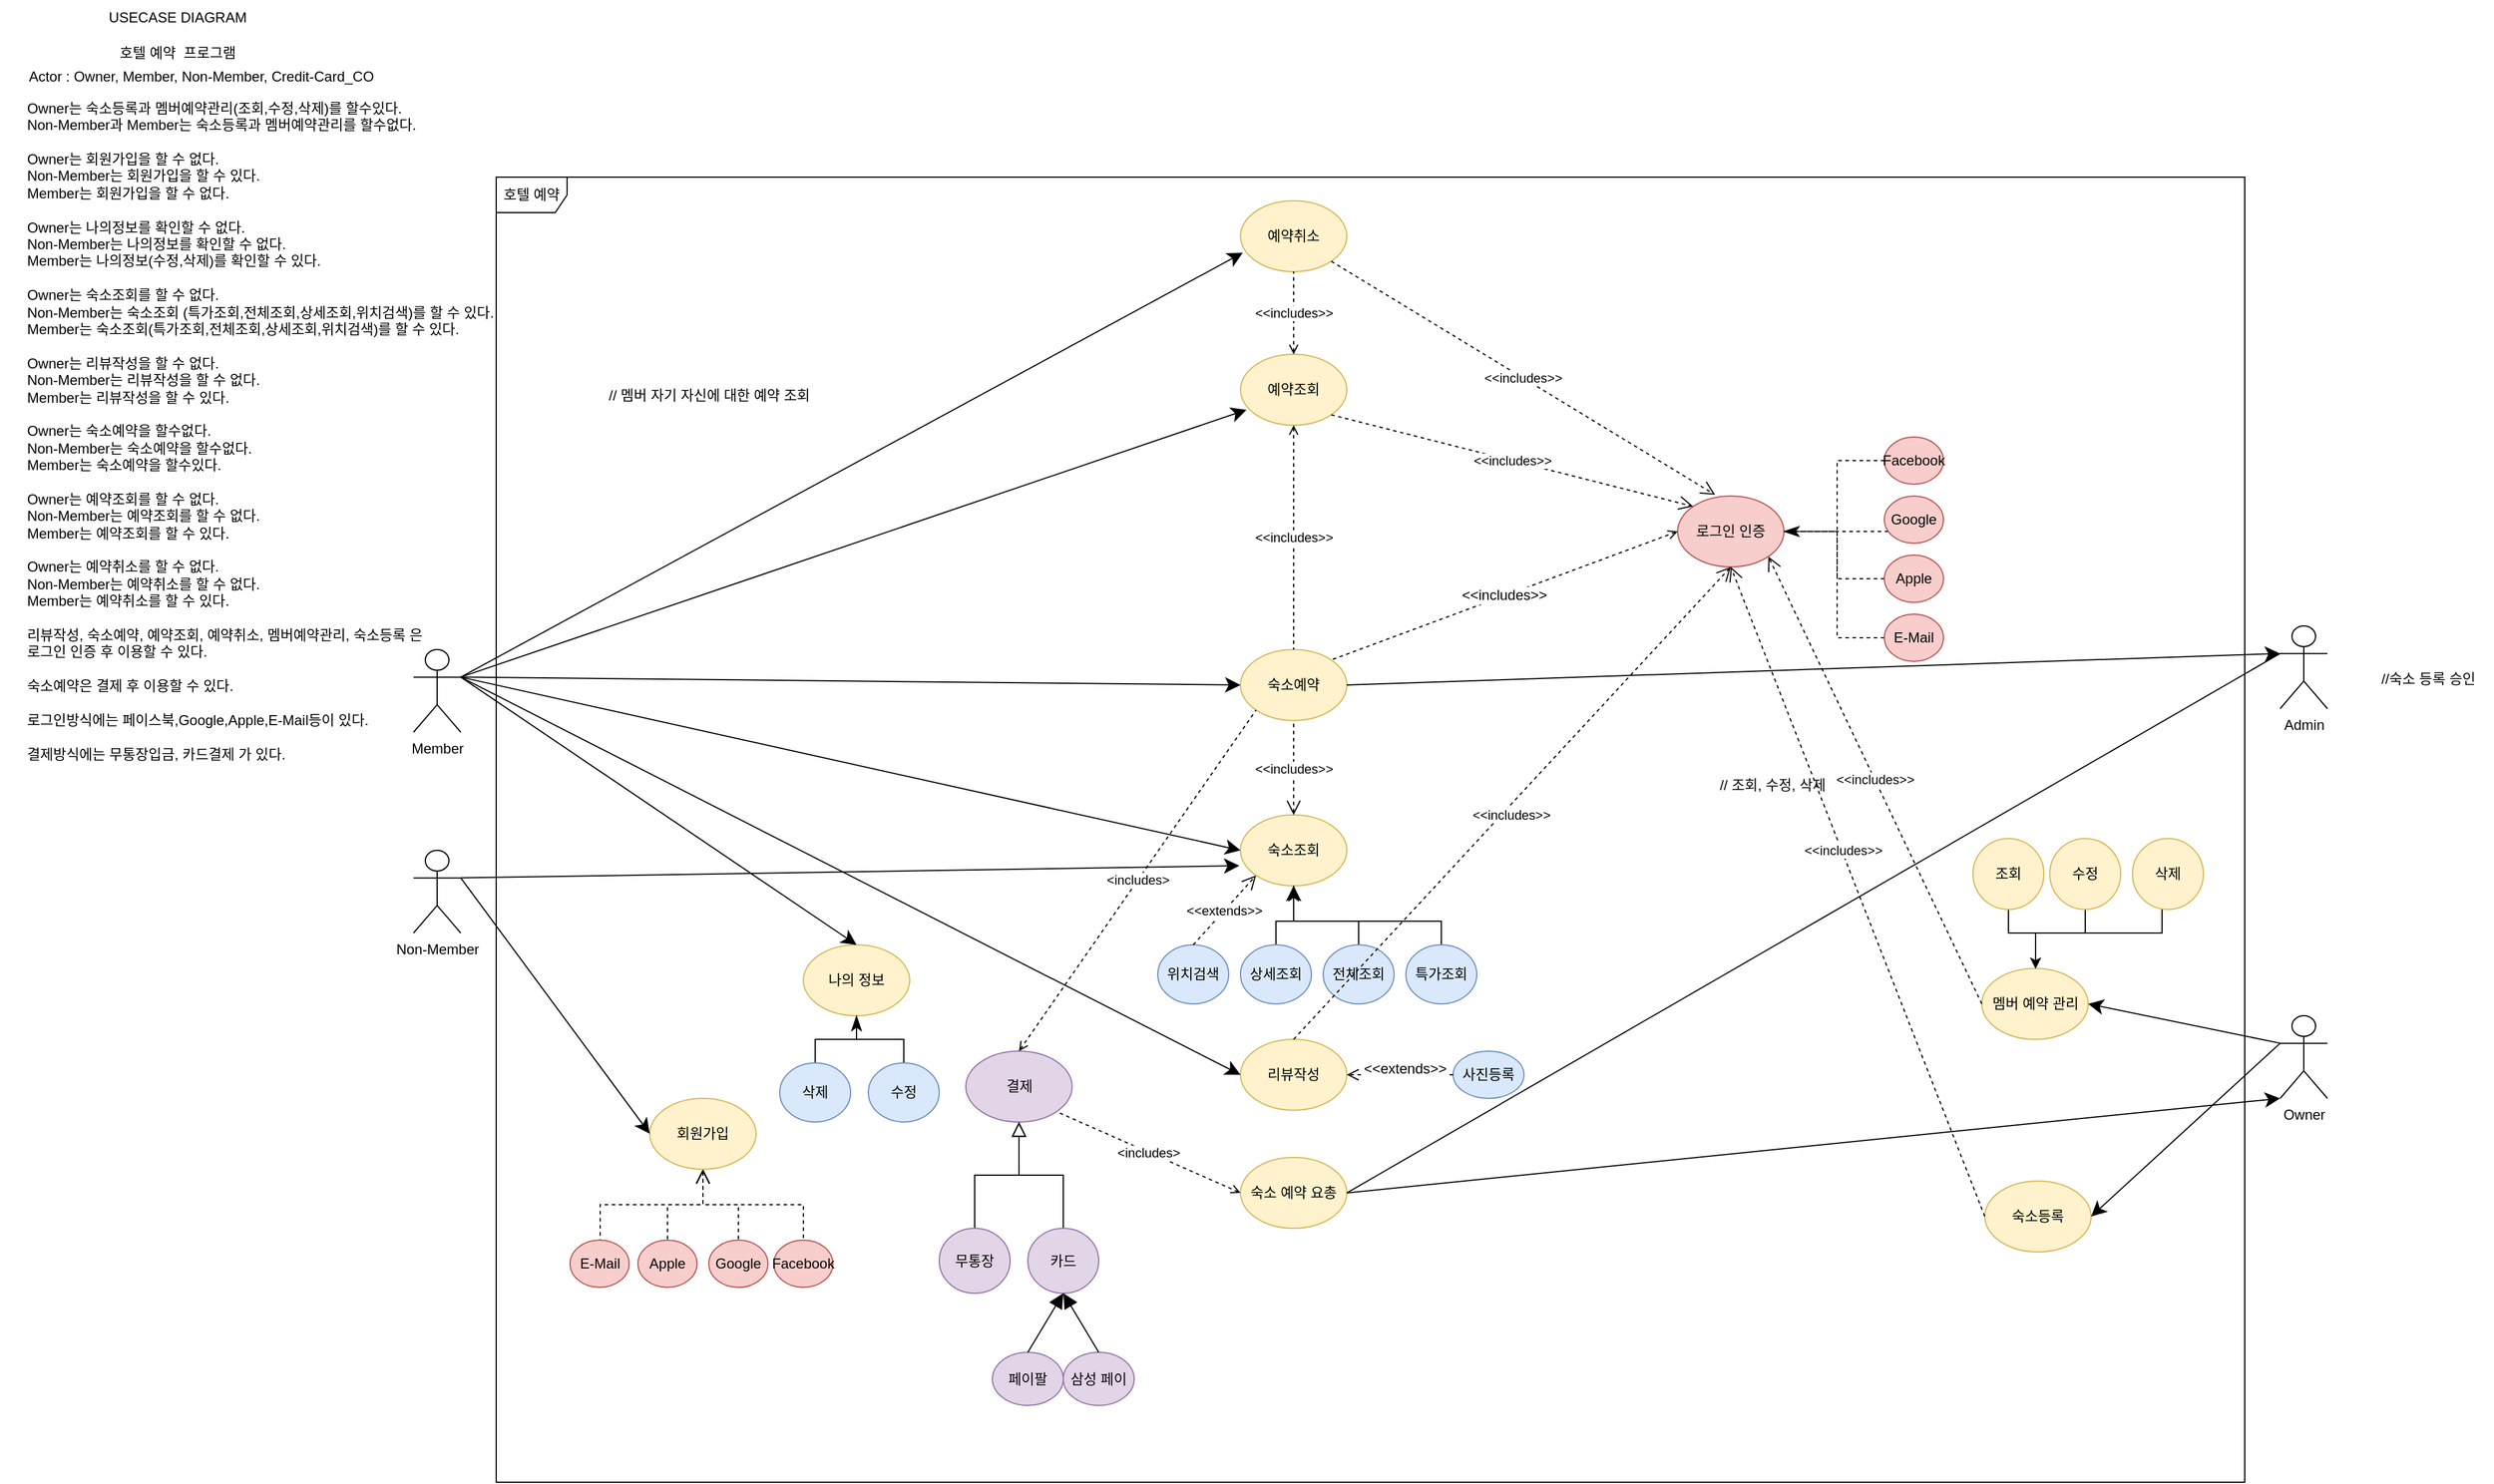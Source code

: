 <mxfile version="20.5.3" type="github" pages="5">
  <diagram id="LRee3-vCbLJE4PQT-OXH" name="USECASE DIAGRAM">
    <mxGraphModel dx="2031" dy="1134" grid="1" gridSize="10" guides="1" tooltips="1" connect="1" arrows="1" fold="1" page="1" pageScale="1" pageWidth="3300" pageHeight="4681" math="0" shadow="0">
      <root>
        <mxCell id="0" />
        <mxCell id="1" parent="0" />
        <mxCell id="O2pJUHBRTEmICEQSv-FM-2" value="호텔 예약" style="shape=umlFrame;whiteSpace=wrap;html=1;" parent="1" vertex="1">
          <mxGeometry x="430" y="160" width="1480" height="1105" as="geometry" />
        </mxCell>
        <mxCell id="YhjqENg5tmqZNu0jKvC--1" value="USECASE DIAGRAM" style="text;html=1;align=center;verticalAlign=middle;resizable=0;points=[];autosize=1;strokeColor=none;fillColor=none;" parent="1" vertex="1">
          <mxGeometry x="90" y="10" width="140" height="30" as="geometry" />
        </mxCell>
        <mxCell id="YhjqENg5tmqZNu0jKvC--2" value="호텔 예약&amp;nbsp; 프로그램" style="text;html=1;align=center;verticalAlign=middle;resizable=0;points=[];autosize=1;strokeColor=none;fillColor=none;" parent="1" vertex="1">
          <mxGeometry x="95" y="40" width="130" height="30" as="geometry" />
        </mxCell>
        <mxCell id="YhjqENg5tmqZNu0jKvC--3" value="Actor : Owner, Member, Non-Member, Credit-Card_CO" style="text;html=1;align=center;verticalAlign=middle;resizable=0;points=[];autosize=1;strokeColor=none;fillColor=none;" parent="1" vertex="1">
          <mxGeometry x="20" y="60" width="320" height="30" as="geometry" />
        </mxCell>
        <mxCell id="YhjqENg5tmqZNu0jKvC--7" value="Member" style="shape=umlActor;verticalLabelPosition=bottom;verticalAlign=top;html=1;" parent="1" vertex="1">
          <mxGeometry x="360" y="560" width="40" height="70" as="geometry" />
        </mxCell>
        <mxCell id="YhjqENg5tmqZNu0jKvC--8" value="Owner&lt;br&gt;" style="shape=umlActor;verticalLabelPosition=bottom;verticalAlign=top;html=1;" parent="1" vertex="1">
          <mxGeometry x="1940" y="870" width="40" height="70" as="geometry" />
        </mxCell>
        <mxCell id="YhjqENg5tmqZNu0jKvC--13" value="Non-Member" style="shape=umlActor;verticalLabelPosition=bottom;verticalAlign=top;html=1;" parent="1" vertex="1">
          <mxGeometry x="360" y="730" width="40" height="70" as="geometry" />
        </mxCell>
        <mxCell id="B9cGgUfPz6B5OdqblHFs-8" value="" style="edgeStyle=orthogonalEdgeStyle;rounded=0;orthogonalLoop=1;jettySize=auto;html=1;startArrow=open;startFill=0;endArrow=none;endFill=0;startSize=10;endSize=10;dashed=1;entryX=0.5;entryY=0;entryDx=0;entryDy=0;" edge="1" parent="1" target="B9cGgUfPz6B5OdqblHFs-6">
          <mxGeometry relative="1" as="geometry">
            <mxPoint x="605" y="1000" as="sourcePoint" />
            <Array as="points">
              <mxPoint x="605" y="1030" />
              <mxPoint x="518" y="1030" />
              <mxPoint x="518" y="1080" />
            </Array>
          </mxGeometry>
        </mxCell>
        <mxCell id="B9cGgUfPz6B5OdqblHFs-9" value="" style="edgeStyle=orthogonalEdgeStyle;rounded=0;orthogonalLoop=1;jettySize=auto;html=1;startArrow=open;startFill=0;endArrow=none;endFill=0;startSize=10;endSize=10;dashed=1;" edge="1" parent="1" source="YhjqENg5tmqZNu0jKvC--27" target="B9cGgUfPz6B5OdqblHFs-5">
          <mxGeometry relative="1" as="geometry" />
        </mxCell>
        <mxCell id="B9cGgUfPz6B5OdqblHFs-10" value="" style="edgeStyle=orthogonalEdgeStyle;rounded=0;orthogonalLoop=1;jettySize=auto;html=1;startArrow=open;startFill=0;endArrow=none;endFill=0;startSize=10;endSize=10;dashed=1;" edge="1" parent="1" source="YhjqENg5tmqZNu0jKvC--27" target="B9cGgUfPz6B5OdqblHFs-4">
          <mxGeometry relative="1" as="geometry" />
        </mxCell>
        <mxCell id="B9cGgUfPz6B5OdqblHFs-11" value="" style="edgeStyle=orthogonalEdgeStyle;rounded=0;orthogonalLoop=1;jettySize=auto;html=1;startArrow=open;startFill=0;endArrow=none;endFill=0;startSize=10;endSize=10;dashed=1;exitX=0.5;exitY=1;exitDx=0;exitDy=0;" edge="1" parent="1" source="YhjqENg5tmqZNu0jKvC--27" target="B9cGgUfPz6B5OdqblHFs-3">
          <mxGeometry relative="1" as="geometry" />
        </mxCell>
        <mxCell id="YhjqENg5tmqZNu0jKvC--27" value="회원가입" style="ellipse;whiteSpace=wrap;html=1;fillColor=#fff2cc;strokeColor=#d6b656;" parent="1" vertex="1">
          <mxGeometry x="560" y="940" width="90" height="60" as="geometry" />
        </mxCell>
        <mxCell id="YhjqENg5tmqZNu0jKvC--29" value="예약취소" style="ellipse;whiteSpace=wrap;html=1;fillColor=#fff2cc;strokeColor=#d6b656;" parent="1" vertex="1">
          <mxGeometry x="1060" y="180" width="90" height="60" as="geometry" />
        </mxCell>
        <mxCell id="YhjqENg5tmqZNu0jKvC--30" value="숙소등록&lt;br&gt;" style="ellipse;whiteSpace=wrap;html=1;fillColor=#fff2cc;strokeColor=#d6b656;" parent="1" vertex="1">
          <mxGeometry x="1690" y="1010" width="90" height="60" as="geometry" />
        </mxCell>
        <mxCell id="YhjqENg5tmqZNu0jKvC--31" value="숙소예약" style="ellipse;whiteSpace=wrap;html=1;fillColor=#fff2cc;strokeColor=#d6b656;" parent="1" vertex="1">
          <mxGeometry x="1060" y="560" width="90" height="60" as="geometry" />
        </mxCell>
        <mxCell id="YhjqENg5tmqZNu0jKvC--32" value="예약조회" style="ellipse;whiteSpace=wrap;html=1;fillColor=#fff2cc;strokeColor=#d6b656;" parent="1" vertex="1">
          <mxGeometry x="1060" y="310" width="90" height="60" as="geometry" />
        </mxCell>
        <mxCell id="YhjqENg5tmqZNu0jKvC--35" value="숙소조회" style="ellipse;whiteSpace=wrap;html=1;fillColor=#fff2cc;strokeColor=#d6b656;" parent="1" vertex="1">
          <mxGeometry x="1060" y="700" width="90" height="60" as="geometry" />
        </mxCell>
        <mxCell id="YhjqENg5tmqZNu0jKvC--36" value="리뷰작성" style="ellipse;whiteSpace=wrap;html=1;fillColor=#fff2cc;strokeColor=#d6b656;" parent="1" vertex="1">
          <mxGeometry x="1060" y="890" width="90" height="60" as="geometry" />
        </mxCell>
        <mxCell id="B9cGgUfPz6B5OdqblHFs-17" value="" style="edgeStyle=orthogonalEdgeStyle;rounded=0;orthogonalLoop=1;jettySize=auto;html=1;startArrow=none;startFill=0;endArrow=classic;endFill=1;startSize=10;endSize=10;" edge="1" parent="1" source="YhjqENg5tmqZNu0jKvC--44" target="YhjqENg5tmqZNu0jKvC--35">
          <mxGeometry relative="1" as="geometry">
            <Array as="points">
              <mxPoint x="1090" y="790" />
              <mxPoint x="1105" y="790" />
            </Array>
          </mxGeometry>
        </mxCell>
        <mxCell id="YhjqENg5tmqZNu0jKvC--44" value="상세조회" style="ellipse;whiteSpace=wrap;html=1;fillColor=#dae8fc;strokeColor=#6c8ebf;" parent="1" vertex="1">
          <mxGeometry x="1060" y="810" width="60" height="50" as="geometry" />
        </mxCell>
        <mxCell id="YhjqENg5tmqZNu0jKvC--47" value="로그인 인증" style="ellipse;whiteSpace=wrap;html=1;fillColor=#f8cecc;strokeColor=#b85450;" parent="1" vertex="1">
          <mxGeometry x="1430" y="430" width="90" height="60" as="geometry" />
        </mxCell>
        <mxCell id="YhjqENg5tmqZNu0jKvC--49" value="결제" style="ellipse;whiteSpace=wrap;html=1;fillColor=#e1d5e7;strokeColor=#9673a6;" parent="1" vertex="1">
          <mxGeometry x="827.5" y="900" width="90" height="60" as="geometry" />
        </mxCell>
        <mxCell id="YhjqENg5tmqZNu0jKvC--56" value="" style="endArrow=classic;html=1;rounded=0;fontSize=12;exitX=1;exitY=0.333;exitDx=0;exitDy=0;exitPerimeter=0;endFill=1;endSize=10;entryX=0.022;entryY=0.733;entryDx=0;entryDy=0;entryPerimeter=0;" parent="1" source="YhjqENg5tmqZNu0jKvC--7" target="YhjqENg5tmqZNu0jKvC--29" edge="1">
          <mxGeometry width="50" height="50" relative="1" as="geometry">
            <mxPoint x="905" y="530" as="sourcePoint" />
            <mxPoint x="545" y="330" as="targetPoint" />
          </mxGeometry>
        </mxCell>
        <mxCell id="YhjqENg5tmqZNu0jKvC--57" value="" style="endArrow=classic;html=1;rounded=0;fontSize=12;exitX=1;exitY=0.333;exitDx=0;exitDy=0;exitPerimeter=0;entryX=0.056;entryY=0.783;entryDx=0;entryDy=0;endFill=1;endSize=10;entryPerimeter=0;" parent="1" source="YhjqENg5tmqZNu0jKvC--7" target="YhjqENg5tmqZNu0jKvC--32" edge="1">
          <mxGeometry width="50" height="50" relative="1" as="geometry">
            <mxPoint x="905" y="530" as="sourcePoint" />
            <mxPoint x="955" y="480" as="targetPoint" />
          </mxGeometry>
        </mxCell>
        <mxCell id="YhjqENg5tmqZNu0jKvC--58" value="" style="endArrow=classic;html=1;rounded=0;fontSize=12;exitX=1;exitY=0.333;exitDx=0;exitDy=0;exitPerimeter=0;entryX=0;entryY=0.5;entryDx=0;entryDy=0;endFill=1;endSize=10;" parent="1" source="YhjqENg5tmqZNu0jKvC--7" target="YhjqENg5tmqZNu0jKvC--31" edge="1">
          <mxGeometry width="50" height="50" relative="1" as="geometry">
            <mxPoint x="425" y="513.333" as="sourcePoint" />
            <mxPoint x="555" y="430" as="targetPoint" />
          </mxGeometry>
        </mxCell>
        <mxCell id="YhjqENg5tmqZNu0jKvC--59" value="" style="endArrow=classic;html=1;rounded=0;fontSize=12;exitX=1;exitY=0.333;exitDx=0;exitDy=0;exitPerimeter=0;entryX=0;entryY=0.5;entryDx=0;entryDy=0;endFill=1;endSize=10;" parent="1" source="YhjqENg5tmqZNu0jKvC--7" target="YhjqENg5tmqZNu0jKvC--36" edge="1">
          <mxGeometry width="50" height="50" relative="1" as="geometry">
            <mxPoint x="905" y="530" as="sourcePoint" />
            <mxPoint x="955" y="480" as="targetPoint" />
          </mxGeometry>
        </mxCell>
        <mxCell id="YhjqENg5tmqZNu0jKvC--60" value="" style="endArrow=classic;html=1;rounded=0;fontSize=12;exitX=1;exitY=0.333;exitDx=0;exitDy=0;exitPerimeter=0;entryX=0;entryY=0.5;entryDx=0;entryDy=0;endFill=1;endSize=10;" parent="1" source="YhjqENg5tmqZNu0jKvC--7" target="YhjqENg5tmqZNu0jKvC--35" edge="1">
          <mxGeometry width="50" height="50" relative="1" as="geometry">
            <mxPoint x="425" y="503.333" as="sourcePoint" />
            <mxPoint x="555" y="570" as="targetPoint" />
          </mxGeometry>
        </mxCell>
        <mxCell id="YhjqENg5tmqZNu0jKvC--63" value="" style="endArrow=classic;html=1;rounded=0;fontSize=12;exitX=1;exitY=0.333;exitDx=0;exitDy=0;exitPerimeter=0;entryX=0;entryY=0.5;entryDx=0;entryDy=0;endFill=1;endSize=10;" parent="1" source="YhjqENg5tmqZNu0jKvC--13" target="YhjqENg5tmqZNu0jKvC--27" edge="1">
          <mxGeometry width="50" height="50" relative="1" as="geometry">
            <mxPoint x="905" y="530" as="sourcePoint" />
            <mxPoint x="955" y="480" as="targetPoint" />
          </mxGeometry>
        </mxCell>
        <mxCell id="YhjqENg5tmqZNu0jKvC--64" value="" style="endArrow=classic;html=1;rounded=0;fontSize=12;exitX=1;exitY=0.333;exitDx=0;exitDy=0;exitPerimeter=0;entryX=-0.011;entryY=0.717;entryDx=0;entryDy=0;endFill=1;endSize=10;entryPerimeter=0;" parent="1" source="YhjqENg5tmqZNu0jKvC--13" target="YhjqENg5tmqZNu0jKvC--35" edge="1">
          <mxGeometry width="50" height="50" relative="1" as="geometry">
            <mxPoint x="425" y="763.333" as="sourcePoint" />
            <mxPoint x="555" y="765" as="targetPoint" />
          </mxGeometry>
        </mxCell>
        <mxCell id="YhjqENg5tmqZNu0jKvC--80" value="&amp;lt;&amp;lt;includes&amp;gt;&amp;gt;" style="endArrow=none;dashed=1;html=1;rounded=0;fontSize=12;endFill=0;exitX=0;exitY=0.5;exitDx=0;exitDy=0;entryX=1;entryY=0;entryDx=0;entryDy=0;startArrow=open;startFill=0;" parent="1" source="YhjqENg5tmqZNu0jKvC--47" target="YhjqENg5tmqZNu0jKvC--31" edge="1">
          <mxGeometry width="50" height="50" relative="1" as="geometry">
            <mxPoint x="1110" y="500" as="sourcePoint" />
            <mxPoint x="900" y="580" as="targetPoint" />
            <mxPoint as="offset" />
          </mxGeometry>
        </mxCell>
        <mxCell id="SupQdwml2Qryj_TKrUDy-14" value="" style="edgeStyle=orthogonalEdgeStyle;rounded=0;orthogonalLoop=1;jettySize=auto;html=1;endArrow=classicThin;endFill=1;endSize=10;exitX=0.5;exitY=0;exitDx=0;exitDy=0;" parent="1" source="YhjqENg5tmqZNu0jKvC--95" target="YhjqENg5tmqZNu0jKvC--35" edge="1">
          <mxGeometry relative="1" as="geometry">
            <Array as="points">
              <mxPoint x="1230" y="790" />
              <mxPoint x="1105" y="790" />
            </Array>
            <mxPoint x="1400" y="970" as="sourcePoint" />
          </mxGeometry>
        </mxCell>
        <mxCell id="YhjqENg5tmqZNu0jKvC--95" value="특가조회" style="ellipse;whiteSpace=wrap;html=1;fillColor=#dae8fc;strokeColor=#6c8ebf;" parent="1" vertex="1">
          <mxGeometry x="1200" y="810" width="60" height="50" as="geometry" />
        </mxCell>
        <mxCell id="SupQdwml2Qryj_TKrUDy-15" value="" style="edgeStyle=orthogonalEdgeStyle;rounded=0;orthogonalLoop=1;jettySize=auto;html=1;endArrow=classicThin;endFill=1;endSize=10;exitX=0.5;exitY=0;exitDx=0;exitDy=0;entryX=0.5;entryY=1;entryDx=0;entryDy=0;" parent="1" source="YhjqENg5tmqZNu0jKvC--96" target="YhjqENg5tmqZNu0jKvC--35" edge="1">
          <mxGeometry relative="1" as="geometry">
            <Array as="points">
              <mxPoint x="1160" y="790" />
              <mxPoint x="1105" y="790" />
            </Array>
          </mxGeometry>
        </mxCell>
        <mxCell id="YhjqENg5tmqZNu0jKvC--96" value="전체조회" style="ellipse;whiteSpace=wrap;html=1;fillColor=#dae8fc;strokeColor=#6c8ebf;" parent="1" vertex="1">
          <mxGeometry x="1130" y="810" width="60" height="50" as="geometry" />
        </mxCell>
        <mxCell id="YhjqENg5tmqZNu0jKvC--100" value="사진등록" style="ellipse;whiteSpace=wrap;html=1;fillColor=#dae8fc;strokeColor=#6c8ebf;" parent="1" vertex="1">
          <mxGeometry x="1240" y="900" width="60" height="40" as="geometry" />
        </mxCell>
        <mxCell id="YhjqENg5tmqZNu0jKvC--101" value="&amp;lt;&amp;lt;extends&amp;gt;&amp;gt;" style="endArrow=open;dashed=1;html=1;rounded=0;fontSize=12;endFill=0;exitX=0;exitY=0.5;exitDx=0;exitDy=0;entryX=1;entryY=0.5;entryDx=0;entryDy=0;endSize=8;" parent="1" source="YhjqENg5tmqZNu0jKvC--100" target="YhjqENg5tmqZNu0jKvC--36" edge="1">
          <mxGeometry x="-0.092" y="-5" width="50" height="50" relative="1" as="geometry">
            <mxPoint x="1310" y="630" as="sourcePoint" />
            <mxPoint x="1170" y="680" as="targetPoint" />
            <mxPoint as="offset" />
          </mxGeometry>
        </mxCell>
        <mxCell id="YhjqENg5tmqZNu0jKvC--106" value="위치검색" style="ellipse;whiteSpace=wrap;html=1;fillColor=#dae8fc;strokeColor=#6c8ebf;" parent="1" vertex="1">
          <mxGeometry x="990" y="810" width="60" height="50" as="geometry" />
        </mxCell>
        <mxCell id="SupQdwml2Qryj_TKrUDy-26" value="" style="edgeStyle=orthogonalEdgeStyle;rounded=0;orthogonalLoop=1;jettySize=auto;html=1;endArrow=classicThin;endFill=1;endSize=10;dashed=1;" parent="1" source="YhjqENg5tmqZNu0jKvC--110" target="YhjqENg5tmqZNu0jKvC--47" edge="1">
          <mxGeometry relative="1" as="geometry">
            <Array as="points">
              <mxPoint x="1565" y="400" />
              <mxPoint x="1565" y="460" />
            </Array>
          </mxGeometry>
        </mxCell>
        <mxCell id="YhjqENg5tmqZNu0jKvC--110" value="Facebook" style="ellipse;whiteSpace=wrap;html=1;fillColor=#f8cecc;strokeColor=#b85450;" parent="1" vertex="1">
          <mxGeometry x="1605" y="380" width="50" height="40" as="geometry" />
        </mxCell>
        <mxCell id="SupQdwml2Qryj_TKrUDy-27" value="" style="edgeStyle=orthogonalEdgeStyle;rounded=0;orthogonalLoop=1;jettySize=auto;html=1;endArrow=classicThin;endFill=1;endSize=10;dashed=1;" parent="1" source="YhjqENg5tmqZNu0jKvC--111" target="YhjqENg5tmqZNu0jKvC--47" edge="1">
          <mxGeometry relative="1" as="geometry">
            <Array as="points">
              <mxPoint x="1575" y="460" />
              <mxPoint x="1575" y="460" />
            </Array>
          </mxGeometry>
        </mxCell>
        <mxCell id="YhjqENg5tmqZNu0jKvC--111" value="Google" style="ellipse;whiteSpace=wrap;html=1;fillColor=#f8cecc;strokeColor=#b85450;" parent="1" vertex="1">
          <mxGeometry x="1605" y="430" width="50" height="40" as="geometry" />
        </mxCell>
        <mxCell id="SupQdwml2Qryj_TKrUDy-28" value="" style="edgeStyle=orthogonalEdgeStyle;rounded=0;orthogonalLoop=1;jettySize=auto;html=1;endArrow=classicThin;endFill=1;endSize=10;dashed=1;" parent="1" source="YhjqENg5tmqZNu0jKvC--112" target="YhjqENg5tmqZNu0jKvC--47" edge="1">
          <mxGeometry relative="1" as="geometry">
            <Array as="points">
              <mxPoint x="1565" y="500" />
              <mxPoint x="1565" y="460" />
            </Array>
          </mxGeometry>
        </mxCell>
        <mxCell id="YhjqENg5tmqZNu0jKvC--112" value="Apple" style="ellipse;whiteSpace=wrap;html=1;fillColor=#f8cecc;strokeColor=#b85450;" parent="1" vertex="1">
          <mxGeometry x="1605" y="480" width="50" height="40" as="geometry" />
        </mxCell>
        <mxCell id="SupQdwml2Qryj_TKrUDy-29" value="" style="edgeStyle=orthogonalEdgeStyle;rounded=0;orthogonalLoop=1;jettySize=auto;html=1;endArrow=classicThin;endFill=1;endSize=10;dashed=1;" parent="1" source="YhjqENg5tmqZNu0jKvC--114" target="YhjqENg5tmqZNu0jKvC--47" edge="1">
          <mxGeometry relative="1" as="geometry">
            <Array as="points">
              <mxPoint x="1565" y="550" />
              <mxPoint x="1565" y="460" />
            </Array>
          </mxGeometry>
        </mxCell>
        <mxCell id="YhjqENg5tmqZNu0jKvC--114" value="E-Mail" style="ellipse;whiteSpace=wrap;html=1;fillColor=#f8cecc;strokeColor=#b85450;" parent="1" vertex="1">
          <mxGeometry x="1605" y="530" width="50" height="40" as="geometry" />
        </mxCell>
        <mxCell id="YhjqENg5tmqZNu0jKvC--117" value="삼성 페이" style="ellipse;whiteSpace=wrap;html=1;fillColor=#e1d5e7;strokeColor=#9673a6;" parent="1" vertex="1">
          <mxGeometry x="910" y="1155" width="60" height="45" as="geometry" />
        </mxCell>
        <mxCell id="YhjqENg5tmqZNu0jKvC--118" value="페이팔" style="ellipse;whiteSpace=wrap;html=1;fillColor=#e1d5e7;strokeColor=#9673a6;" parent="1" vertex="1">
          <mxGeometry x="850" y="1155" width="60" height="45" as="geometry" />
        </mxCell>
        <mxCell id="YhjqENg5tmqZNu0jKvC--123" value="나의 정보" style="ellipse;whiteSpace=wrap;html=1;fillColor=#fff2cc;strokeColor=#d6b656;" parent="1" vertex="1">
          <mxGeometry x="690" y="810" width="90" height="60" as="geometry" />
        </mxCell>
        <mxCell id="YhjqENg5tmqZNu0jKvC--124" value="" style="endArrow=classic;html=1;rounded=0;fontSize=12;exitX=1;exitY=0.333;exitDx=0;exitDy=0;exitPerimeter=0;entryX=0.5;entryY=0;entryDx=0;entryDy=0;endFill=1;endSize=10;" parent="1" source="YhjqENg5tmqZNu0jKvC--7" target="YhjqENg5tmqZNu0jKvC--123" edge="1">
          <mxGeometry width="50" height="50" relative="1" as="geometry">
            <mxPoint x="425" y="563.333" as="sourcePoint" />
            <mxPoint x="745" y="760.0" as="targetPoint" />
          </mxGeometry>
        </mxCell>
        <mxCell id="SupQdwml2Qryj_TKrUDy-22" value="" style="edgeStyle=orthogonalEdgeStyle;rounded=0;orthogonalLoop=1;jettySize=auto;html=1;endArrow=classicThin;endFill=1;endSize=10;entryX=0.5;entryY=1;entryDx=0;entryDy=0;" parent="1" source="YhjqENg5tmqZNu0jKvC--129" target="YhjqENg5tmqZNu0jKvC--123" edge="1">
          <mxGeometry relative="1" as="geometry">
            <Array as="points">
              <mxPoint x="700" y="890" />
              <mxPoint x="735" y="890" />
            </Array>
          </mxGeometry>
        </mxCell>
        <mxCell id="YhjqENg5tmqZNu0jKvC--129" value="삭제" style="ellipse;whiteSpace=wrap;html=1;fillColor=#dae8fc;strokeColor=#6c8ebf;direction=south;" parent="1" vertex="1">
          <mxGeometry x="670" y="910" width="60" height="50" as="geometry" />
        </mxCell>
        <mxCell id="SupQdwml2Qryj_TKrUDy-21" value="" style="edgeStyle=orthogonalEdgeStyle;rounded=0;orthogonalLoop=1;jettySize=auto;html=1;endArrow=classicThin;endFill=1;endSize=10;" parent="1" source="YhjqENg5tmqZNu0jKvC--130" target="YhjqENg5tmqZNu0jKvC--123" edge="1">
          <mxGeometry relative="1" as="geometry">
            <Array as="points">
              <mxPoint x="775" y="890" />
              <mxPoint x="735" y="890" />
            </Array>
          </mxGeometry>
        </mxCell>
        <mxCell id="YhjqENg5tmqZNu0jKvC--130" value="수정" style="ellipse;whiteSpace=wrap;html=1;fillColor=#dae8fc;strokeColor=#6c8ebf;" parent="1" vertex="1">
          <mxGeometry x="745" y="910" width="60" height="50" as="geometry" />
        </mxCell>
        <mxCell id="SupQdwml2Qryj_TKrUDy-11" value="&amp;lt;&amp;lt;includes&amp;gt;&amp;gt;" style="endArrow=open;html=1;rounded=0;entryX=0;entryY=0;entryDx=0;entryDy=0;exitX=1;exitY=1;exitDx=0;exitDy=0;endFill=0;dashed=1;endSize=10;" parent="1" source="YhjqENg5tmqZNu0jKvC--32" target="YhjqENg5tmqZNu0jKvC--47" edge="1">
          <mxGeometry width="50" height="50" relative="1" as="geometry">
            <mxPoint x="1020" y="500" as="sourcePoint" />
            <mxPoint x="1070" y="450" as="targetPoint" />
          </mxGeometry>
        </mxCell>
        <mxCell id="SupQdwml2Qryj_TKrUDy-12" value="&amp;lt;&amp;lt;includes&amp;gt;&amp;gt;" style="endArrow=open;html=1;rounded=0;entryX=0.5;entryY=1;entryDx=0;entryDy=0;exitX=0.5;exitY=0;exitDx=0;exitDy=0;endFill=0;dashed=1;endSize=10;" parent="1" source="YhjqENg5tmqZNu0jKvC--36" target="YhjqENg5tmqZNu0jKvC--47" edge="1">
          <mxGeometry x="-0.027" y="-7" width="50" height="50" relative="1" as="geometry">
            <mxPoint x="906.82" y="438.787" as="sourcePoint" />
            <mxPoint x="1158.18" y="351.213" as="targetPoint" />
            <mxPoint x="-1" as="offset" />
          </mxGeometry>
        </mxCell>
        <mxCell id="SupQdwml2Qryj_TKrUDy-36" value="&amp;lt;includes&amp;gt;" style="endArrow=none;html=1;rounded=0;endSize=10;entryX=0;entryY=1;entryDx=0;entryDy=0;exitX=0.5;exitY=0;exitDx=0;exitDy=0;dashed=1;endFill=0;startArrow=open;startFill=0;" parent="1" source="YhjqENg5tmqZNu0jKvC--49" target="YhjqENg5tmqZNu0jKvC--31" edge="1">
          <mxGeometry width="50" height="50" relative="1" as="geometry">
            <mxPoint x="865" y="540" as="sourcePoint" />
            <mxPoint x="915" y="490" as="targetPoint" />
          </mxGeometry>
        </mxCell>
        <mxCell id="tjA7VHKbfEr3mHhEBpgr-12" value="" style="edgeStyle=orthogonalEdgeStyle;rounded=0;orthogonalLoop=1;jettySize=auto;html=1;startArrow=none;startFill=0;endArrow=block;endFill=0;startSize=10;endSize=10;" parent="1" source="SupQdwml2Qryj_TKrUDy-37" target="YhjqENg5tmqZNu0jKvC--49" edge="1">
          <mxGeometry relative="1" as="geometry" />
        </mxCell>
        <mxCell id="SupQdwml2Qryj_TKrUDy-37" value="무통장" style="ellipse;whiteSpace=wrap;html=1;fillColor=#e1d5e7;strokeColor=#9673a6;" parent="1" vertex="1">
          <mxGeometry x="805" y="1050" width="60" height="55" as="geometry" />
        </mxCell>
        <mxCell id="tjA7VHKbfEr3mHhEBpgr-13" value="" style="edgeStyle=orthogonalEdgeStyle;rounded=0;orthogonalLoop=1;jettySize=auto;html=1;startArrow=none;startFill=0;endArrow=block;endFill=0;startSize=10;endSize=10;" parent="1" source="SupQdwml2Qryj_TKrUDy-38" target="YhjqENg5tmqZNu0jKvC--49" edge="1">
          <mxGeometry relative="1" as="geometry" />
        </mxCell>
        <mxCell id="SupQdwml2Qryj_TKrUDy-38" value="카드" style="ellipse;whiteSpace=wrap;html=1;fillColor=#e1d5e7;strokeColor=#9673a6;" parent="1" vertex="1">
          <mxGeometry x="880" y="1050" width="60" height="55" as="geometry" />
        </mxCell>
        <mxCell id="SupQdwml2Qryj_TKrUDy-41" value="" style="endArrow=block;html=1;rounded=0;endSize=10;entryX=0.5;entryY=1;entryDx=0;entryDy=0;exitX=0.5;exitY=0;exitDx=0;exitDy=0;endFill=1;" parent="1" source="YhjqENg5tmqZNu0jKvC--117" target="SupQdwml2Qryj_TKrUDy-38" edge="1">
          <mxGeometry width="50" height="50" relative="1" as="geometry">
            <mxPoint x="662.5" y="1190" as="sourcePoint" />
            <mxPoint x="712.5" y="1140" as="targetPoint" />
          </mxGeometry>
        </mxCell>
        <mxCell id="SupQdwml2Qryj_TKrUDy-42" value="" style="endArrow=block;html=1;rounded=0;endSize=10;entryX=0.5;entryY=1;entryDx=0;entryDy=0;exitX=0.5;exitY=0;exitDx=0;exitDy=0;endFill=1;" parent="1" source="YhjqENg5tmqZNu0jKvC--118" target="SupQdwml2Qryj_TKrUDy-38" edge="1">
          <mxGeometry width="50" height="50" relative="1" as="geometry">
            <mxPoint x="137.5" y="1000" as="sourcePoint" />
            <mxPoint x="154.48" y="959.01" as="targetPoint" />
          </mxGeometry>
        </mxCell>
        <mxCell id="tjA7VHKbfEr3mHhEBpgr-2" value="멤버 예약 관리" style="ellipse;whiteSpace=wrap;html=1;fillColor=#fff2cc;strokeColor=#d6b656;" parent="1" vertex="1">
          <mxGeometry x="1687.5" y="830" width="90" height="60" as="geometry" />
        </mxCell>
        <mxCell id="tjA7VHKbfEr3mHhEBpgr-6" value="&amp;lt;&amp;lt;includes&amp;gt;&amp;gt;" style="endArrow=none;html=1;rounded=0;endSize=10;exitX=0.5;exitY=0;exitDx=0;exitDy=0;entryX=0.5;entryY=1;entryDx=0;entryDy=0;dashed=1;endFill=0;startArrow=open;startFill=0;" parent="1" source="YhjqENg5tmqZNu0jKvC--32" target="YhjqENg5tmqZNu0jKvC--29" edge="1">
          <mxGeometry width="50" height="50" relative="1" as="geometry">
            <mxPoint x="1450" y="550" as="sourcePoint" />
            <mxPoint x="1500" y="500" as="targetPoint" />
          </mxGeometry>
        </mxCell>
        <mxCell id="tjA7VHKbfEr3mHhEBpgr-7" value="// 멤버 자기 자신에 대한 예약 조회" style="text;html=1;align=center;verticalAlign=middle;resizable=0;points=[];autosize=1;strokeColor=none;fillColor=none;" parent="1" vertex="1">
          <mxGeometry x="505" y="330" width="210" height="30" as="geometry" />
        </mxCell>
        <mxCell id="tjA7VHKbfEr3mHhEBpgr-8" value="&amp;lt;&amp;lt;includes&amp;gt;&amp;gt;" style="endArrow=open;html=1;rounded=0;endSize=10;exitX=1;exitY=1;exitDx=0;exitDy=0;entryX=0.352;entryY=-0.018;entryDx=0;entryDy=0;dashed=1;endFill=0;entryPerimeter=0;" parent="1" source="YhjqENg5tmqZNu0jKvC--29" target="YhjqENg5tmqZNu0jKvC--47" edge="1">
          <mxGeometry width="50" height="50" relative="1" as="geometry">
            <mxPoint x="865" y="340.0" as="sourcePoint" />
            <mxPoint x="865" y="260" as="targetPoint" />
          </mxGeometry>
        </mxCell>
        <mxCell id="tjA7VHKbfEr3mHhEBpgr-16" value="&amp;lt;&amp;lt;includes&amp;gt;&amp;gt;" style="endArrow=none;html=1;rounded=0;startSize=10;endSize=10;entryX=0.5;entryY=1;entryDx=0;entryDy=0;dashed=1;endFill=0;startArrow=open;startFill=0;exitX=0.5;exitY=0;exitDx=0;exitDy=0;" parent="1" target="YhjqENg5tmqZNu0jKvC--31" edge="1" source="YhjqENg5tmqZNu0jKvC--35">
          <mxGeometry width="50" height="50" relative="1" as="geometry">
            <mxPoint x="1105" y="720" as="sourcePoint" />
            <mxPoint x="1360" y="500" as="targetPoint" />
            <mxPoint y="1" as="offset" />
          </mxGeometry>
        </mxCell>
        <mxCell id="tjA7VHKbfEr3mHhEBpgr-17" value="&amp;lt;&amp;lt;extends&amp;gt;&amp;gt;" style="endArrow=open;html=1;rounded=0;dashed=1;startSize=10;endSize=10;entryX=0;entryY=1;entryDx=0;entryDy=0;exitX=0.5;exitY=0;exitDx=0;exitDy=0;endFill=0;" parent="1" source="YhjqENg5tmqZNu0jKvC--106" target="YhjqENg5tmqZNu0jKvC--35" edge="1">
          <mxGeometry width="50" height="50" relative="1" as="geometry">
            <mxPoint x="1310" y="670" as="sourcePoint" />
            <mxPoint x="1360" y="620" as="targetPoint" />
          </mxGeometry>
        </mxCell>
        <mxCell id="tjA7VHKbfEr3mHhEBpgr-18" value="&amp;lt;&amp;lt;includes&amp;gt;&amp;gt;" style="endArrow=open;html=1;rounded=0;dashed=1;startSize=10;endSize=10;entryX=0.5;entryY=1;entryDx=0;entryDy=0;exitX=0;exitY=0.5;exitDx=0;exitDy=0;endFill=0;" parent="1" source="YhjqENg5tmqZNu0jKvC--30" target="YhjqENg5tmqZNu0jKvC--47" edge="1">
          <mxGeometry x="0.126" y="-1" width="50" height="50" relative="1" as="geometry">
            <mxPoint x="975" y="550" as="sourcePoint" />
            <mxPoint x="1062.03" y="241.072" as="targetPoint" />
            <mxPoint as="offset" />
          </mxGeometry>
        </mxCell>
        <mxCell id="tjA7VHKbfEr3mHhEBpgr-20" value="&amp;lt;&amp;lt;includes&amp;gt;&amp;gt;" style="endArrow=open;html=1;rounded=0;dashed=1;startSize=10;endSize=10;entryX=1;entryY=1;entryDx=0;entryDy=0;exitX=0;exitY=0.5;exitDx=0;exitDy=0;endFill=0;" parent="1" source="tjA7VHKbfEr3mHhEBpgr-2" target="YhjqENg5tmqZNu0jKvC--47" edge="1">
          <mxGeometry width="50" height="50" relative="1" as="geometry">
            <mxPoint x="1305.0" y="230" as="sourcePoint" />
            <mxPoint x="1062.03" y="198.928" as="targetPoint" />
          </mxGeometry>
        </mxCell>
        <mxCell id="82aKuM7ouqwr-aGR9GEj-1" value="" style="endArrow=classic;html=1;rounded=0;startSize=10;endSize=10;entryX=1;entryY=0.5;entryDx=0;entryDy=0;exitX=0;exitY=0.333;exitDx=0;exitDy=0;exitPerimeter=0;" parent="1" source="YhjqENg5tmqZNu0jKvC--8" target="tjA7VHKbfEr3mHhEBpgr-2" edge="1">
          <mxGeometry width="50" height="50" relative="1" as="geometry">
            <mxPoint x="745" y="1440" as="sourcePoint" />
            <mxPoint x="795" y="1390" as="targetPoint" />
          </mxGeometry>
        </mxCell>
        <mxCell id="82aKuM7ouqwr-aGR9GEj-3" value="" style="endArrow=classic;html=1;rounded=0;startSize=10;endSize=10;entryX=1;entryY=0.5;entryDx=0;entryDy=0;exitX=0;exitY=0.333;exitDx=0;exitDy=0;exitPerimeter=0;" parent="1" source="YhjqENg5tmqZNu0jKvC--8" target="YhjqENg5tmqZNu0jKvC--30" edge="1">
          <mxGeometry width="50" height="50" relative="1" as="geometry">
            <mxPoint x="1295.0" y="1083.333" as="sourcePoint" />
            <mxPoint x="1165.0" y="1120" as="targetPoint" />
          </mxGeometry>
        </mxCell>
        <mxCell id="82aKuM7ouqwr-aGR9GEj-4" value="// 조회, 수정, 삭제" style="text;html=1;align=center;verticalAlign=middle;resizable=0;points=[];autosize=1;strokeColor=none;fillColor=none;" parent="1" vertex="1">
          <mxGeometry x="1450" y="660" width="120" height="30" as="geometry" />
        </mxCell>
        <mxCell id="8BZ6L4OPyTDKWKxEXBUy-11" value="" style="edgeStyle=orthogonalEdgeStyle;rounded=0;orthogonalLoop=1;jettySize=auto;html=1;startArrow=none;" parent="1" source="8BZ6L4OPyTDKWKxEXBUy-5" target="tjA7VHKbfEr3mHhEBpgr-2" edge="1">
          <mxGeometry relative="1" as="geometry">
            <Array as="points">
              <mxPoint x="1775" y="800" />
              <mxPoint x="1733" y="800" />
            </Array>
          </mxGeometry>
        </mxCell>
        <mxCell id="8BZ6L4OPyTDKWKxEXBUy-15" value="" style="edgeStyle=orthogonalEdgeStyle;rounded=0;orthogonalLoop=1;jettySize=auto;html=1;" parent="1" source="8BZ6L4OPyTDKWKxEXBUy-3" target="tjA7VHKbfEr3mHhEBpgr-2" edge="1">
          <mxGeometry relative="1" as="geometry">
            <Array as="points">
              <mxPoint x="1840" y="800" />
              <mxPoint x="1733" y="800" />
            </Array>
          </mxGeometry>
        </mxCell>
        <mxCell id="8BZ6L4OPyTDKWKxEXBUy-3" value="삭제" style="ellipse;whiteSpace=wrap;html=1;fillColor=#fff2cc;strokeColor=#d6b656;" parent="1" vertex="1">
          <mxGeometry x="1815" y="720" width="60" height="60" as="geometry" />
        </mxCell>
        <mxCell id="8BZ6L4OPyTDKWKxEXBUy-13" value="" style="edgeStyle=orthogonalEdgeStyle;rounded=0;orthogonalLoop=1;jettySize=auto;html=1;" parent="1" source="8BZ6L4OPyTDKWKxEXBUy-4" target="tjA7VHKbfEr3mHhEBpgr-2" edge="1">
          <mxGeometry relative="1" as="geometry">
            <Array as="points">
              <mxPoint x="1710" y="800" />
              <mxPoint x="1733" y="800" />
            </Array>
          </mxGeometry>
        </mxCell>
        <mxCell id="8BZ6L4OPyTDKWKxEXBUy-4" value="조회" style="ellipse;whiteSpace=wrap;html=1;fillColor=#fff2cc;strokeColor=#d6b656;" parent="1" vertex="1">
          <mxGeometry x="1680" y="720" width="60" height="60" as="geometry" />
        </mxCell>
        <mxCell id="8BZ6L4OPyTDKWKxEXBUy-10" value="" style="edgeStyle=orthogonalEdgeStyle;rounded=0;orthogonalLoop=1;jettySize=auto;html=1;" parent="1" source="8BZ6L4OPyTDKWKxEXBUy-5" target="tjA7VHKbfEr3mHhEBpgr-2" edge="1">
          <mxGeometry relative="1" as="geometry">
            <Array as="points">
              <mxPoint x="1775" y="800" />
              <mxPoint x="1733" y="800" />
            </Array>
          </mxGeometry>
        </mxCell>
        <mxCell id="8BZ6L4OPyTDKWKxEXBUy-5" value="수정" style="ellipse;whiteSpace=wrap;html=1;fillColor=#fff2cc;strokeColor=#d6b656;" parent="1" vertex="1">
          <mxGeometry x="1745" y="720" width="60" height="60" as="geometry" />
        </mxCell>
        <mxCell id="xCFELMfRx6td031JTHCx-1" value="&amp;lt;&amp;lt;includes&amp;gt;&amp;gt;" style="endArrow=none;html=1;rounded=0;endSize=10;exitX=0.5;exitY=1;exitDx=0;exitDy=0;entryX=0.5;entryY=0;entryDx=0;entryDy=0;dashed=1;endFill=0;startArrow=open;startFill=0;" parent="1" source="YhjqENg5tmqZNu0jKvC--32" target="YhjqENg5tmqZNu0jKvC--31" edge="1">
          <mxGeometry width="50" height="50" relative="1" as="geometry">
            <mxPoint x="1105" y="320" as="sourcePoint" />
            <mxPoint x="1105" y="250" as="targetPoint" />
          </mxGeometry>
        </mxCell>
        <mxCell id="Wc8GbwjAeZDyRrW3RM1n-1" value="&lt;div style=&quot;text-align: left;&quot;&gt;&lt;span style=&quot;background-color: initial;&quot;&gt;Owner는 숙소등록과 멤버예약관리(조회,수정,삭제)를 할수있다.&lt;/span&gt;&lt;/div&gt;&lt;div style=&quot;text-align: left;&quot;&gt;&lt;span style=&quot;background-color: initial;&quot;&gt;Non-Member과 Member는 숙소등록과 멤버예약관리를 할수없다.&lt;/span&gt;&lt;/div&gt;&lt;div style=&quot;text-align: left;&quot;&gt;&lt;span style=&quot;background-color: initial;&quot;&gt;&lt;br&gt;&lt;/span&gt;&lt;/div&gt;&lt;div style=&quot;text-align: left;&quot;&gt;&lt;span style=&quot;background-color: initial;&quot;&gt;Owner는 회원가입을 할 수 없다.&lt;/span&gt;&lt;/div&gt;&lt;div style=&quot;text-align: left;&quot;&gt;Non-Member는 회원가입을 할 수 있다.&lt;/div&gt;&lt;div style=&quot;text-align: left;&quot;&gt;Member는 회원가입을 할 수 없다.&lt;/div&gt;&lt;div style=&quot;text-align: left;&quot;&gt;&lt;span style=&quot;background-color: initial;&quot;&gt;&lt;br&gt;&lt;/span&gt;&lt;/div&gt;&lt;div style=&quot;text-align: left;&quot;&gt;Owner는 나의정보를 확인할 수 없다.&lt;/div&gt;&lt;div style=&quot;text-align: left;&quot;&gt;Non-Member는 나의정보를 확인할 수 없다.&lt;/div&gt;&lt;div style=&quot;text-align: left;&quot;&gt;Member는 나의정보(수정,삭제)를 확인할 수 있다.&lt;/div&gt;&lt;div style=&quot;text-align: left;&quot;&gt;&lt;br&gt;&lt;/div&gt;&lt;div style=&quot;text-align: left;&quot;&gt;Owner는 숙소조회를 할 수 없다.&lt;/div&gt;&lt;div style=&quot;text-align: left;&quot;&gt;Non-Member는 숙소조회 (특가조회,전체조회,상세조회,위치검색)&lt;span style=&quot;background-color: initial;&quot;&gt;를 할 수 있다.&lt;/span&gt;&lt;/div&gt;&lt;div style=&quot;text-align: left;&quot;&gt;Member는 숙소조회(특가조회,전체조회,상세조회,위치검색)를 할 수 있다.&lt;/div&gt;&lt;div style=&quot;text-align: left;&quot;&gt;&lt;br&gt;&lt;/div&gt;&lt;div style=&quot;text-align: left;&quot;&gt;Owner는 리뷰작성을 할 수 없다.&lt;/div&gt;&lt;div style=&quot;text-align: left;&quot;&gt;Non-Member는 리뷰작성을 할 수 없다.&lt;/div&gt;&lt;div style=&quot;text-align: left;&quot;&gt;Member는 리뷰작성을 할 수 있다.&lt;/div&gt;&lt;div style=&quot;text-align: left;&quot;&gt;&lt;br&gt;&lt;/div&gt;&lt;div style=&quot;text-align: left;&quot;&gt;Owner는 숙소예약을 할수없다.&lt;/div&gt;&lt;div style=&quot;text-align: left;&quot;&gt;Non-Member는 숙소예약을 할수없다.&lt;/div&gt;&lt;div style=&quot;text-align: left;&quot;&gt;Member는 숙소예약을 할수있다.&lt;/div&gt;&lt;div style=&quot;text-align: left;&quot;&gt;&lt;br&gt;&lt;/div&gt;&lt;div style=&quot;text-align: left;&quot;&gt;Owner는 예약조회를 할 수 없다.&lt;/div&gt;&lt;div style=&quot;text-align: left;&quot;&gt;Non-Member는 예약조회를 할 수 없다.&lt;/div&gt;&lt;div style=&quot;text-align: left;&quot;&gt;Member는 예약조회를 할 수 있다.&lt;/div&gt;&lt;div style=&quot;text-align: left;&quot;&gt;&lt;br&gt;&lt;/div&gt;&lt;div style=&quot;text-align: left;&quot;&gt;Owner는 예약취소를 할 수 없다.&lt;/div&gt;&lt;div style=&quot;text-align: left;&quot;&gt;Non-Member는 예약취소를 할 수 없다.&lt;/div&gt;&lt;div style=&quot;text-align: left;&quot;&gt;Member는 예약취소를 할 수 있다.&lt;/div&gt;&lt;div style=&quot;text-align: left;&quot;&gt;&lt;br&gt;&lt;/div&gt;&lt;div style=&quot;text-align: left;&quot;&gt;리뷰작성, 숙소예약, 예약조회, 예약취소, 멤버예약관리, 숙소등록 은&lt;/div&gt;&lt;div style=&quot;text-align: left;&quot;&gt;로그인 인증 후 이용할 수 있다.&lt;/div&gt;&lt;div style=&quot;text-align: left;&quot;&gt;&lt;br&gt;&lt;/div&gt;&lt;div style=&quot;text-align: left;&quot;&gt;숙소예약은 결제 후 이용할 수 있다.&lt;/div&gt;&lt;div style=&quot;text-align: left;&quot;&gt;&lt;br&gt;&lt;/div&gt;&lt;div style=&quot;text-align: left;&quot;&gt;로그인방식에는 페이스북,Google,Apple,E-Mail등이 있다.&lt;/div&gt;&lt;div style=&quot;text-align: left;&quot;&gt;&lt;br&gt;&lt;/div&gt;&lt;div style=&quot;text-align: left;&quot;&gt;결제방식에는 무통장입금, 카드결제 가 있다.&lt;/div&gt;" style="text;html=1;align=center;verticalAlign=middle;resizable=0;points=[];autosize=1;strokeColor=none;fillColor=none;" parent="1" vertex="1">
          <mxGeometry x="10" y="90" width="440" height="570" as="geometry" />
        </mxCell>
        <mxCell id="B9cGgUfPz6B5OdqblHFs-1" value="Admin" style="shape=umlActor;verticalLabelPosition=bottom;verticalAlign=top;html=1;" vertex="1" parent="1">
          <mxGeometry x="1940" y="540" width="40" height="70" as="geometry" />
        </mxCell>
        <mxCell id="B9cGgUfPz6B5OdqblHFs-3" value="Facebook" style="ellipse;whiteSpace=wrap;html=1;fillColor=#f8cecc;strokeColor=#b85450;" vertex="1" parent="1">
          <mxGeometry x="665" y="1060" width="50" height="40" as="geometry" />
        </mxCell>
        <mxCell id="B9cGgUfPz6B5OdqblHFs-4" value="Google" style="ellipse;whiteSpace=wrap;html=1;fillColor=#f8cecc;strokeColor=#b85450;" vertex="1" parent="1">
          <mxGeometry x="610" y="1060" width="50" height="40" as="geometry" />
        </mxCell>
        <mxCell id="B9cGgUfPz6B5OdqblHFs-5" value="Apple" style="ellipse;whiteSpace=wrap;html=1;fillColor=#f8cecc;strokeColor=#b85450;" vertex="1" parent="1">
          <mxGeometry x="550" y="1060" width="50" height="40" as="geometry" />
        </mxCell>
        <mxCell id="B9cGgUfPz6B5OdqblHFs-6" value="E-Mail" style="ellipse;whiteSpace=wrap;html=1;fillColor=#f8cecc;strokeColor=#b85450;" vertex="1" parent="1">
          <mxGeometry x="492.5" y="1060" width="50" height="40" as="geometry" />
        </mxCell>
        <mxCell id="B9cGgUfPz6B5OdqblHFs-12" value="" style="endArrow=classic;html=1;rounded=0;fontSize=12;entryX=0;entryY=0.333;entryDx=0;entryDy=0;endFill=1;endSize=10;entryPerimeter=0;exitX=1;exitY=0.5;exitDx=0;exitDy=0;" edge="1" parent="1" source="YhjqENg5tmqZNu0jKvC--31" target="B9cGgUfPz6B5OdqblHFs-1">
          <mxGeometry width="50" height="50" relative="1" as="geometry">
            <mxPoint x="1460" y="520" as="sourcePoint" />
            <mxPoint x="1075.04" y="366.98" as="targetPoint" />
          </mxGeometry>
        </mxCell>
        <mxCell id="B9cGgUfPz6B5OdqblHFs-13" value="숙소 예약 요총" style="ellipse;whiteSpace=wrap;html=1;fillColor=#fff2cc;strokeColor=#d6b656;" vertex="1" parent="1">
          <mxGeometry x="1060" y="990" width="90" height="60" as="geometry" />
        </mxCell>
        <mxCell id="B9cGgUfPz6B5OdqblHFs-14" value="&amp;lt;includes&amp;gt;" style="endArrow=none;html=1;rounded=0;endSize=10;entryX=1;entryY=1;entryDx=0;entryDy=0;exitX=0;exitY=0.5;exitDx=0;exitDy=0;dashed=1;endFill=0;startArrow=open;startFill=0;" edge="1" parent="1" source="B9cGgUfPz6B5OdqblHFs-13" target="YhjqENg5tmqZNu0jKvC--49">
          <mxGeometry width="50" height="50" relative="1" as="geometry">
            <mxPoint x="845" y="960" as="sourcePoint" />
            <mxPoint x="1083.436" y="621.382" as="targetPoint" />
          </mxGeometry>
        </mxCell>
        <mxCell id="B9cGgUfPz6B5OdqblHFs-20" value="" style="endArrow=none;html=1;rounded=0;startSize=10;endSize=10;entryX=1;entryY=0.5;entryDx=0;entryDy=0;exitX=0;exitY=1;exitDx=0;exitDy=0;exitPerimeter=0;endFill=0;startArrow=classic;startFill=1;" edge="1" parent="1" source="YhjqENg5tmqZNu0jKvC--8" target="B9cGgUfPz6B5OdqblHFs-13">
          <mxGeometry width="50" height="50" relative="1" as="geometry">
            <mxPoint x="1940" y="903.333" as="sourcePoint" />
            <mxPoint x="1810" y="1225" as="targetPoint" />
          </mxGeometry>
        </mxCell>
        <mxCell id="B9cGgUfPz6B5OdqblHFs-21" value="" style="endArrow=none;html=1;rounded=0;startSize=10;endSize=10;entryX=1;entryY=0.5;entryDx=0;entryDy=0;exitX=0;exitY=0.333;exitDx=0;exitDy=0;exitPerimeter=0;endFill=0;" edge="1" parent="1" source="B9cGgUfPz6B5OdqblHFs-1" target="B9cGgUfPz6B5OdqblHFs-13">
          <mxGeometry width="50" height="50" relative="1" as="geometry">
            <mxPoint x="1940" y="903.333" as="sourcePoint" />
            <mxPoint x="1160" y="1030" as="targetPoint" />
          </mxGeometry>
        </mxCell>
        <mxCell id="B9cGgUfPz6B5OdqblHFs-22" value="//숙소 등록 승인" style="text;html=1;align=center;verticalAlign=middle;resizable=0;points=[];autosize=1;strokeColor=none;fillColor=none;" vertex="1" parent="1">
          <mxGeometry x="2010" y="570" width="110" height="30" as="geometry" />
        </mxCell>
      </root>
    </mxGraphModel>
  </diagram>
  <diagram id="GdRORdRjzIzfb_fSJSPl" name="CLASS DIAGRAM">
    <mxGraphModel dx="1673" dy="934" grid="1" gridSize="10" guides="1" tooltips="1" connect="1" arrows="1" fold="1" page="1" pageScale="1" pageWidth="3300" pageHeight="4681" math="0" shadow="0">
      <root>
        <mxCell id="0" />
        <mxCell id="1" parent="0" />
        <mxCell id="vAVw65D24xYV3-0vCZaX-1" value="Member" style="swimlane;fontStyle=1;align=center;verticalAlign=top;childLayout=stackLayout;horizontal=1;startSize=26;horizontalStack=0;resizeParent=1;resizeParentMax=0;resizeLast=0;collapsible=1;marginBottom=0;" parent="1" vertex="1">
          <mxGeometry x="785" y="293" width="160" height="398" as="geometry" />
        </mxCell>
        <mxCell id="vAVw65D24xYV3-0vCZaX-2" value="+memId : String" style="text;strokeColor=none;fillColor=none;align=left;verticalAlign=top;spacingLeft=4;spacingRight=4;overflow=hidden;rotatable=0;points=[[0,0.5],[1,0.5]];portConstraint=eastwest;" parent="vAVw65D24xYV3-0vCZaX-1" vertex="1">
          <mxGeometry y="26" width="160" height="26" as="geometry" />
        </mxCell>
        <mxCell id="5adXpeyZpg4L9Kuzkj-i-13" value="+pwd : String" style="text;strokeColor=none;fillColor=none;align=left;verticalAlign=top;spacingLeft=4;spacingRight=4;overflow=hidden;rotatable=0;points=[[0,0.5],[1,0.5]];portConstraint=eastwest;" parent="vAVw65D24xYV3-0vCZaX-1" vertex="1">
          <mxGeometry y="52" width="160" height="26" as="geometry" />
        </mxCell>
        <mxCell id="5adXpeyZpg4L9Kuzkj-i-10" value="+name : String" style="text;strokeColor=none;fillColor=none;align=left;verticalAlign=top;spacingLeft=4;spacingRight=4;overflow=hidden;rotatable=0;points=[[0,0.5],[1,0.5]];portConstraint=eastwest;" parent="vAVw65D24xYV3-0vCZaX-1" vertex="1">
          <mxGeometry y="78" width="160" height="26" as="geometry" />
        </mxCell>
        <mxCell id="5adXpeyZpg4L9Kuzkj-i-14" value="+userid : String" style="text;strokeColor=none;fillColor=none;align=left;verticalAlign=top;spacingLeft=4;spacingRight=4;overflow=hidden;rotatable=0;points=[[0,0.5],[1,0.5]];portConstraint=eastwest;" parent="vAVw65D24xYV3-0vCZaX-1" vertex="1">
          <mxGeometry y="104" width="160" height="26" as="geometry" />
        </mxCell>
        <mxCell id="Ck5WtnK0a4EWLnSCeXpF-1" value="+memphone : String" style="text;strokeColor=none;fillColor=none;align=left;verticalAlign=top;spacingLeft=4;spacingRight=4;overflow=hidden;rotatable=0;points=[[0,0.5],[1,0.5]];portConstraint=eastwest;" parent="vAVw65D24xYV3-0vCZaX-1" vertex="1">
          <mxGeometry y="130" width="160" height="26" as="geometry" />
        </mxCell>
        <mxCell id="Ck5WtnK0a4EWLnSCeXpF-2" value="+memaddr : String" style="text;strokeColor=none;fillColor=none;align=left;verticalAlign=top;spacingLeft=4;spacingRight=4;overflow=hidden;rotatable=0;points=[[0,0.5],[1,0.5]];portConstraint=eastwest;" parent="vAVw65D24xYV3-0vCZaX-1" vertex="1">
          <mxGeometry y="156" width="160" height="26" as="geometry" />
        </mxCell>
        <mxCell id="Ck5WtnK0a4EWLnSCeXpF-9" value="+email : String" style="text;strokeColor=none;fillColor=none;align=left;verticalAlign=top;spacingLeft=4;spacingRight=4;overflow=hidden;rotatable=0;points=[[0,0.5],[1,0.5]];portConstraint=eastwest;" parent="vAVw65D24xYV3-0vCZaX-1" vertex="1">
          <mxGeometry y="182" width="160" height="26" as="geometry" />
        </mxCell>
        <mxCell id="vAVw65D24xYV3-0vCZaX-3" value="" style="line;strokeWidth=1;fillColor=none;align=left;verticalAlign=middle;spacingTop=-1;spacingLeft=3;spacingRight=3;rotatable=0;labelPosition=right;points=[];portConstraint=eastwest;strokeColor=inherit;" parent="vAVw65D24xYV3-0vCZaX-1" vertex="1">
          <mxGeometry y="208" width="160" height="8" as="geometry" />
        </mxCell>
        <mxCell id="vAVw65D24xYV3-0vCZaX-4" value="+ ShowAllHotel() : ArrayList&lt;HotelDTO&gt;" style="text;strokeColor=none;fillColor=none;align=left;verticalAlign=top;spacingLeft=4;spacingRight=4;overflow=hidden;rotatable=0;points=[[0,0.5],[1,0.5]];portConstraint=eastwest;" parent="vAVw65D24xYV3-0vCZaX-1" vertex="1">
          <mxGeometry y="216" width="160" height="26" as="geometry" />
        </mxCell>
        <mxCell id="uvrRHwA9leoTSAs1IItm-1" value="+ RegisterMem() : boolean" style="text;strokeColor=none;fillColor=none;align=left;verticalAlign=top;spacingLeft=4;spacingRight=4;overflow=hidden;rotatable=0;points=[[0,0.5],[1,0.5]];portConstraint=eastwest;" vertex="1" parent="vAVw65D24xYV3-0vCZaX-1">
          <mxGeometry y="242" width="160" height="26" as="geometry" />
        </mxCell>
        <mxCell id="TgxbyeTpAY49UPhfXr1N-1" value="+ UpdateAddress() :boolean" style="text;strokeColor=none;fillColor=none;align=left;verticalAlign=top;spacingLeft=4;spacingRight=4;overflow=hidden;rotatable=0;points=[[0,0.5],[1,0.5]];portConstraint=eastwest;" vertex="1" parent="vAVw65D24xYV3-0vCZaX-1">
          <mxGeometry y="268" width="160" height="26" as="geometry" />
        </mxCell>
        <mxCell id="TgxbyeTpAY49UPhfXr1N-2" value="+ UnregisterMem() : boolean" style="text;strokeColor=none;fillColor=none;align=left;verticalAlign=top;spacingLeft=4;spacingRight=4;overflow=hidden;rotatable=0;points=[[0,0.5],[1,0.5]];portConstraint=eastwest;" vertex="1" parent="vAVw65D24xYV3-0vCZaX-1">
          <mxGeometry y="294" width="160" height="26" as="geometry" />
        </mxCell>
        <mxCell id="myBstSlD8rCviWtDarrq-1" value="+ ReserveHotel() : boolean" style="text;strokeColor=none;fillColor=none;align=left;verticalAlign=top;spacingLeft=4;spacingRight=4;overflow=hidden;rotatable=0;points=[[0,0.5],[1,0.5]];portConstraint=eastwest;" vertex="1" parent="vAVw65D24xYV3-0vCZaX-1">
          <mxGeometry y="320" width="160" height="26" as="geometry" />
        </mxCell>
        <mxCell id="myBstSlD8rCviWtDarrq-2" value="+ CancelReserve() : boolean" style="text;strokeColor=none;fillColor=none;align=left;verticalAlign=top;spacingLeft=4;spacingRight=4;overflow=hidden;rotatable=0;points=[[0,0.5],[1,0.5]];portConstraint=eastwest;" vertex="1" parent="vAVw65D24xYV3-0vCZaX-1">
          <mxGeometry y="346" width="160" height="26" as="geometry" />
        </mxCell>
        <mxCell id="w0UNExnAi0crlPxNBBnL-1" value="+ SearchReserve() : boolean" style="text;strokeColor=none;fillColor=none;align=left;verticalAlign=top;spacingLeft=4;spacingRight=4;overflow=hidden;rotatable=0;points=[[0,0.5],[1,0.5]];portConstraint=eastwest;" vertex="1" parent="vAVw65D24xYV3-0vCZaX-1">
          <mxGeometry y="372" width="160" height="26" as="geometry" />
        </mxCell>
        <mxCell id="SmTNugHInIBF0ZXaUS3c-8" value="Hotel" style="swimlane;fontStyle=1;align=center;verticalAlign=top;childLayout=stackLayout;horizontal=1;startSize=26;horizontalStack=0;resizeParent=1;resizeParentMax=0;resizeLast=0;collapsible=1;marginBottom=0;" parent="1" vertex="1">
          <mxGeometry x="785" y="20" width="160" height="164" as="geometry" />
        </mxCell>
        <mxCell id="SmTNugHInIBF0ZXaUS3c-9" value="+hotelId : String" style="text;strokeColor=none;fillColor=none;align=left;verticalAlign=top;spacingLeft=4;spacingRight=4;overflow=hidden;rotatable=0;points=[[0,0.5],[1,0.5]];portConstraint=eastwest;" parent="SmTNugHInIBF0ZXaUS3c-8" vertex="1">
          <mxGeometry y="26" width="160" height="26" as="geometry" />
        </mxCell>
        <mxCell id="qQW0p6myW3ZazwPJE9Bm-1" value="+hotelName : String" style="text;strokeColor=none;fillColor=none;align=left;verticalAlign=top;spacingLeft=4;spacingRight=4;overflow=hidden;rotatable=0;points=[[0,0.5],[1,0.5]];portConstraint=eastwest;" parent="SmTNugHInIBF0ZXaUS3c-8" vertex="1">
          <mxGeometry y="52" width="160" height="26" as="geometry" />
        </mxCell>
        <mxCell id="qQW0p6myW3ZazwPJE9Bm-7" value="+isReserve : boolean" style="text;strokeColor=none;fillColor=none;align=left;verticalAlign=top;spacingLeft=4;spacingRight=4;overflow=hidden;rotatable=0;points=[[0,0.5],[1,0.5]];portConstraint=eastwest;" parent="SmTNugHInIBF0ZXaUS3c-8" vertex="1">
          <mxGeometry y="78" width="160" height="26" as="geometry" />
        </mxCell>
        <mxCell id="Ck5WtnK0a4EWLnSCeXpF-33" value="+price : int" style="text;strokeColor=none;fillColor=none;align=left;verticalAlign=top;spacingLeft=4;spacingRight=4;overflow=hidden;rotatable=0;points=[[0,0.5],[1,0.5]];portConstraint=eastwest;" parent="SmTNugHInIBF0ZXaUS3c-8" vertex="1">
          <mxGeometry y="104" width="160" height="26" as="geometry" />
        </mxCell>
        <mxCell id="SmTNugHInIBF0ZXaUS3c-10" value="" style="line;strokeWidth=1;fillColor=none;align=left;verticalAlign=middle;spacingTop=-1;spacingLeft=3;spacingRight=3;rotatable=0;labelPosition=right;points=[];portConstraint=eastwest;strokeColor=inherit;" parent="SmTNugHInIBF0ZXaUS3c-8" vertex="1">
          <mxGeometry y="130" width="160" height="8" as="geometry" />
        </mxCell>
        <mxCell id="SmTNugHInIBF0ZXaUS3c-11" value="+ method(type): type" style="text;strokeColor=none;fillColor=none;align=left;verticalAlign=top;spacingLeft=4;spacingRight=4;overflow=hidden;rotatable=0;points=[[0,0.5],[1,0.5]];portConstraint=eastwest;" parent="SmTNugHInIBF0ZXaUS3c-8" vertex="1">
          <mxGeometry y="138" width="160" height="26" as="geometry" />
        </mxCell>
        <mxCell id="SmTNugHInIBF0ZXaUS3c-12" value="Reserve" style="swimlane;fontStyle=1;align=center;verticalAlign=top;childLayout=stackLayout;horizontal=1;startSize=26;horizontalStack=0;resizeParent=1;resizeParentMax=0;resizeLast=0;collapsible=1;marginBottom=0;" parent="1" vertex="1">
          <mxGeometry x="1250" y="20" width="160" height="190" as="geometry" />
        </mxCell>
        <mxCell id="SmTNugHInIBF0ZXaUS3c-13" value="+rId : String" style="text;strokeColor=none;fillColor=none;align=left;verticalAlign=top;spacingLeft=4;spacingRight=4;overflow=hidden;rotatable=0;points=[[0,0.5],[1,0.5]];portConstraint=eastwest;" parent="SmTNugHInIBF0ZXaUS3c-12" vertex="1">
          <mxGeometry y="26" width="160" height="26" as="geometry" />
        </mxCell>
        <mxCell id="qQW0p6myW3ZazwPJE9Bm-2" value="+memId : String" style="text;strokeColor=none;fillColor=none;align=left;verticalAlign=top;spacingLeft=4;spacingRight=4;overflow=hidden;rotatable=0;points=[[0,0.5],[1,0.5]];portConstraint=eastwest;" parent="SmTNugHInIBF0ZXaUS3c-12" vertex="1">
          <mxGeometry y="52" width="160" height="26" as="geometry" />
        </mxCell>
        <mxCell id="qQW0p6myW3ZazwPJE9Bm-3" value="+hotelId : String" style="text;strokeColor=none;fillColor=none;align=left;verticalAlign=top;spacingLeft=4;spacingRight=4;overflow=hidden;rotatable=0;points=[[0,0.5],[1,0.5]];portConstraint=eastwest;" parent="SmTNugHInIBF0ZXaUS3c-12" vertex="1">
          <mxGeometry y="78" width="160" height="26" as="geometry" />
        </mxCell>
        <mxCell id="qQW0p6myW3ZazwPJE9Bm-5" value="+startDate : Date" style="text;strokeColor=none;fillColor=none;align=left;verticalAlign=top;spacingLeft=4;spacingRight=4;overflow=hidden;rotatable=0;points=[[0,0.5],[1,0.5]];portConstraint=eastwest;" parent="SmTNugHInIBF0ZXaUS3c-12" vertex="1">
          <mxGeometry y="104" width="160" height="26" as="geometry" />
        </mxCell>
        <mxCell id="qQW0p6myW3ZazwPJE9Bm-6" value="+endDate : Date" style="text;strokeColor=none;fillColor=none;align=left;verticalAlign=top;spacingLeft=4;spacingRight=4;overflow=hidden;rotatable=0;points=[[0,0.5],[1,0.5]];portConstraint=eastwest;" parent="SmTNugHInIBF0ZXaUS3c-12" vertex="1">
          <mxGeometry y="130" width="160" height="26" as="geometry" />
        </mxCell>
        <mxCell id="SmTNugHInIBF0ZXaUS3c-14" value="" style="line;strokeWidth=1;fillColor=none;align=left;verticalAlign=middle;spacingTop=-1;spacingLeft=3;spacingRight=3;rotatable=0;labelPosition=right;points=[];portConstraint=eastwest;strokeColor=inherit;" parent="SmTNugHInIBF0ZXaUS3c-12" vertex="1">
          <mxGeometry y="156" width="160" height="8" as="geometry" />
        </mxCell>
        <mxCell id="SmTNugHInIBF0ZXaUS3c-15" value="+ method(type): type" style="text;strokeColor=none;fillColor=none;align=left;verticalAlign=top;spacingLeft=4;spacingRight=4;overflow=hidden;rotatable=0;points=[[0,0.5],[1,0.5]];portConstraint=eastwest;" parent="SmTNugHInIBF0ZXaUS3c-12" vertex="1">
          <mxGeometry y="164" width="160" height="26" as="geometry" />
        </mxCell>
        <mxCell id="AcfW0djn9gpdHcZyoNlk-1" value="Login" style="swimlane;fontStyle=1;align=center;verticalAlign=top;childLayout=stackLayout;horizontal=1;startSize=26;horizontalStack=0;resizeParent=1;resizeParentMax=0;resizeLast=0;collapsible=1;marginBottom=0;" parent="1" vertex="1">
          <mxGeometry x="1112.5" y="303" width="160" height="268" as="geometry" />
        </mxCell>
        <mxCell id="AcfW0djn9gpdHcZyoNlk-2" value="+emailId : String" style="text;strokeColor=none;fillColor=none;align=left;verticalAlign=top;spacingLeft=4;spacingRight=4;overflow=hidden;rotatable=0;points=[[0,0.5],[1,0.5]];portConstraint=eastwest;" parent="AcfW0djn9gpdHcZyoNlk-1" vertex="1">
          <mxGeometry y="26" width="160" height="26" as="geometry" />
        </mxCell>
        <mxCell id="AcfW0djn9gpdHcZyoNlk-3" value="+emailPwd : String" style="text;strokeColor=none;fillColor=none;align=left;verticalAlign=top;spacingLeft=4;spacingRight=4;overflow=hidden;rotatable=0;points=[[0,0.5],[1,0.5]];portConstraint=eastwest;" parent="AcfW0djn9gpdHcZyoNlk-1" vertex="1">
          <mxGeometry y="52" width="160" height="26" as="geometry" />
        </mxCell>
        <mxCell id="AcfW0djn9gpdHcZyoNlk-4" value="+Salt : String" style="text;strokeColor=none;fillColor=none;align=left;verticalAlign=top;spacingLeft=4;spacingRight=4;overflow=hidden;rotatable=0;points=[[0,0.5],[1,0.5]];portConstraint=eastwest;" parent="AcfW0djn9gpdHcZyoNlk-1" vertex="1">
          <mxGeometry y="78" width="160" height="26" as="geometry" />
        </mxCell>
        <mxCell id="PHiW3bTUT3YuJuOqAd-f-1" value="+memId : String" style="text;strokeColor=none;fillColor=none;align=left;verticalAlign=top;spacingLeft=4;spacingRight=4;overflow=hidden;rotatable=0;points=[[0,0.5],[1,0.5]];portConstraint=eastwest;" parent="AcfW0djn9gpdHcZyoNlk-1" vertex="1">
          <mxGeometry y="104" width="160" height="26" as="geometry" />
        </mxCell>
        <mxCell id="PHiW3bTUT3YuJuOqAd-f-2" value="+memPwd : String" style="text;strokeColor=none;fillColor=none;align=left;verticalAlign=top;spacingLeft=4;spacingRight=4;overflow=hidden;rotatable=0;points=[[0,0.5],[1,0.5]];portConstraint=eastwest;" parent="AcfW0djn9gpdHcZyoNlk-1" vertex="1">
          <mxGeometry y="130" width="160" height="26" as="geometry" />
        </mxCell>
        <mxCell id="AcfW0djn9gpdHcZyoNlk-7" value="" style="line;strokeWidth=1;fillColor=none;align=left;verticalAlign=middle;spacingTop=-1;spacingLeft=3;spacingRight=3;rotatable=0;labelPosition=right;points=[];portConstraint=eastwest;strokeColor=inherit;" parent="AcfW0djn9gpdHcZyoNlk-1" vertex="1">
          <mxGeometry y="156" width="160" height="8" as="geometry" />
        </mxCell>
        <mxCell id="AcfW0djn9gpdHcZyoNlk-8" value="+Google() : void" style="text;strokeColor=none;fillColor=none;align=left;verticalAlign=top;spacingLeft=4;spacingRight=4;overflow=hidden;rotatable=0;points=[[0,0.5],[1,0.5]];portConstraint=eastwest;" parent="AcfW0djn9gpdHcZyoNlk-1" vertex="1">
          <mxGeometry y="164" width="160" height="26" as="geometry" />
        </mxCell>
        <mxCell id="uZNZuwEiP9WAGu298nGO-24" value="+Apple() : void" style="text;strokeColor=none;fillColor=none;align=left;verticalAlign=top;spacingLeft=4;spacingRight=4;overflow=hidden;rotatable=0;points=[[0,0.5],[1,0.5]];portConstraint=eastwest;" vertex="1" parent="AcfW0djn9gpdHcZyoNlk-1">
          <mxGeometry y="190" width="160" height="26" as="geometry" />
        </mxCell>
        <mxCell id="uZNZuwEiP9WAGu298nGO-25" value="+Facebook() : void" style="text;strokeColor=none;fillColor=none;align=left;verticalAlign=top;spacingLeft=4;spacingRight=4;overflow=hidden;rotatable=0;points=[[0,0.5],[1,0.5]];portConstraint=eastwest;" vertex="1" parent="AcfW0djn9gpdHcZyoNlk-1">
          <mxGeometry y="216" width="160" height="26" as="geometry" />
        </mxCell>
        <mxCell id="uZNZuwEiP9WAGu298nGO-26" value="+E-mail() : void" style="text;strokeColor=none;fillColor=none;align=left;verticalAlign=top;spacingLeft=4;spacingRight=4;overflow=hidden;rotatable=0;points=[[0,0.5],[1,0.5]];portConstraint=eastwest;" vertex="1" parent="AcfW0djn9gpdHcZyoNlk-1">
          <mxGeometry y="242" width="160" height="26" as="geometry" />
        </mxCell>
        <mxCell id="_oDhzE5n_I7t8yUIcJyj-1" value="Owner" style="swimlane;fontStyle=1;align=center;verticalAlign=top;childLayout=stackLayout;horizontal=1;startSize=26;horizontalStack=0;resizeParent=1;resizeParentMax=0;resizeLast=0;collapsible=1;marginBottom=0;" parent="1" vertex="1">
          <mxGeometry x="490" y="20" width="160" height="216" as="geometry" />
        </mxCell>
        <mxCell id="_oDhzE5n_I7t8yUIcJyj-2" value="+hotelId : String" style="text;strokeColor=none;fillColor=none;align=left;verticalAlign=top;spacingLeft=4;spacingRight=4;overflow=hidden;rotatable=0;points=[[0,0.5],[1,0.5]];portConstraint=eastwest;" parent="_oDhzE5n_I7t8yUIcJyj-1" vertex="1">
          <mxGeometry y="26" width="160" height="26" as="geometry" />
        </mxCell>
        <mxCell id="_oDhzE5n_I7t8yUIcJyj-3" value="+hotelName : String" style="text;strokeColor=none;fillColor=none;align=left;verticalAlign=top;spacingLeft=4;spacingRight=4;overflow=hidden;rotatable=0;points=[[0,0.5],[1,0.5]];portConstraint=eastwest;" parent="_oDhzE5n_I7t8yUIcJyj-1" vertex="1">
          <mxGeometry y="52" width="160" height="26" as="geometry" />
        </mxCell>
        <mxCell id="_oDhzE5n_I7t8yUIcJyj-4" value="+isReserve : boolean" style="text;strokeColor=none;fillColor=none;align=left;verticalAlign=top;spacingLeft=4;spacingRight=4;overflow=hidden;rotatable=0;points=[[0,0.5],[1,0.5]];portConstraint=eastwest;" parent="_oDhzE5n_I7t8yUIcJyj-1" vertex="1">
          <mxGeometry y="78" width="160" height="26" as="geometry" />
        </mxCell>
        <mxCell id="_oDhzE5n_I7t8yUIcJyj-5" value="" style="line;strokeWidth=1;fillColor=none;align=left;verticalAlign=middle;spacingTop=-1;spacingLeft=3;spacingRight=3;rotatable=0;labelPosition=right;points=[];portConstraint=eastwest;strokeColor=inherit;" parent="_oDhzE5n_I7t8yUIcJyj-1" vertex="1">
          <mxGeometry y="104" width="160" height="8" as="geometry" />
        </mxCell>
        <mxCell id="_oDhzE5n_I7t8yUIcJyj-6" value="+ RegisterHotel(): boolean" style="text;strokeColor=none;fillColor=none;align=left;verticalAlign=top;spacingLeft=4;spacingRight=4;overflow=hidden;rotatable=0;points=[[0,0.5],[1,0.5]];portConstraint=eastwest;" parent="_oDhzE5n_I7t8yUIcJyj-1" vertex="1">
          <mxGeometry y="112" width="160" height="26" as="geometry" />
        </mxCell>
        <mxCell id="1U7tkj2lGaHPTDt_HG95-2" value="+ ChangePrice() : boolean" style="text;strokeColor=none;fillColor=none;align=left;verticalAlign=top;spacingLeft=4;spacingRight=4;overflow=hidden;rotatable=0;points=[[0,0.5],[1,0.5]];portConstraint=eastwest;" vertex="1" parent="_oDhzE5n_I7t8yUIcJyj-1">
          <mxGeometry y="138" width="160" height="26" as="geometry" />
        </mxCell>
        <mxCell id="WE2IdKfXv61aaBtUFobK-2" value="+ ModifyDate : boolean" style="text;strokeColor=none;fillColor=none;align=left;verticalAlign=top;spacingLeft=4;spacingRight=4;overflow=hidden;rotatable=0;points=[[0,0.5],[1,0.5]];portConstraint=eastwest;" vertex="1" parent="_oDhzE5n_I7t8yUIcJyj-1">
          <mxGeometry y="164" width="160" height="26" as="geometry" />
        </mxCell>
        <mxCell id="WE2IdKfXv61aaBtUFobK-1" value="+ UnregisterHotel() : boolean" style="text;strokeColor=none;fillColor=none;align=left;verticalAlign=top;spacingLeft=4;spacingRight=4;overflow=hidden;rotatable=0;points=[[0,0.5],[1,0.5]];portConstraint=eastwest;" vertex="1" parent="_oDhzE5n_I7t8yUIcJyj-1">
          <mxGeometry y="190" width="160" height="26" as="geometry" />
        </mxCell>
        <mxCell id="uZNZuwEiP9WAGu298nGO-20" style="edgeStyle=orthogonalEdgeStyle;rounded=0;orthogonalLoop=1;jettySize=auto;html=1;entryX=0;entryY=0.5;entryDx=0;entryDy=0;endArrow=none;endFill=0;endSize=10;startArrow=open;startFill=0;startSize=10;exitX=1;exitY=0.5;exitDx=0;exitDy=0;" edge="1" parent="1" source="4Q2dv6XQ2wrrbGF6nt7m-3" target="Ck5WtnK0a4EWLnSCeXpF-1">
          <mxGeometry relative="1" as="geometry" />
        </mxCell>
        <mxCell id="4Q2dv6XQ2wrrbGF6nt7m-1" value="Payment" style="swimlane;fontStyle=1;align=center;verticalAlign=top;childLayout=stackLayout;horizontal=1;startSize=26;horizontalStack=0;resizeParent=1;resizeParentMax=0;resizeLast=0;collapsible=1;marginBottom=0;" parent="1" vertex="1">
          <mxGeometry x="490" y="520" width="160" height="138" as="geometry" />
        </mxCell>
        <mxCell id="4Q2dv6XQ2wrrbGF6nt7m-2" value="+payId : String" style="text;strokeColor=none;fillColor=none;align=left;verticalAlign=top;spacingLeft=4;spacingRight=4;overflow=hidden;rotatable=0;points=[[0,0.5],[1,0.5]];portConstraint=eastwest;" parent="4Q2dv6XQ2wrrbGF6nt7m-1" vertex="1">
          <mxGeometry y="26" width="160" height="26" as="geometry" />
        </mxCell>
        <mxCell id="4Q2dv6XQ2wrrbGF6nt7m-3" value="+Price : int" style="text;strokeColor=none;fillColor=none;align=left;verticalAlign=top;spacingLeft=4;spacingRight=4;overflow=hidden;rotatable=0;points=[[0,0.5],[1,0.5]];portConstraint=eastwest;" parent="4Q2dv6XQ2wrrbGF6nt7m-1" vertex="1">
          <mxGeometry y="52" width="160" height="26" as="geometry" />
        </mxCell>
        <mxCell id="4Q2dv6XQ2wrrbGF6nt7m-4" value="+reservationId : String" style="text;strokeColor=none;fillColor=none;align=left;verticalAlign=top;spacingLeft=4;spacingRight=4;overflow=hidden;rotatable=0;points=[[0,0.5],[1,0.5]];portConstraint=eastwest;" parent="4Q2dv6XQ2wrrbGF6nt7m-1" vertex="1">
          <mxGeometry y="78" width="160" height="26" as="geometry" />
        </mxCell>
        <mxCell id="4Q2dv6XQ2wrrbGF6nt7m-5" value="" style="line;strokeWidth=1;fillColor=none;align=left;verticalAlign=middle;spacingTop=-1;spacingLeft=3;spacingRight=3;rotatable=0;labelPosition=right;points=[];portConstraint=eastwest;strokeColor=inherit;" parent="4Q2dv6XQ2wrrbGF6nt7m-1" vertex="1">
          <mxGeometry y="104" width="160" height="8" as="geometry" />
        </mxCell>
        <mxCell id="4Q2dv6XQ2wrrbGF6nt7m-6" value="+ method(type): type" style="text;strokeColor=none;fillColor=none;align=left;verticalAlign=top;spacingLeft=4;spacingRight=4;overflow=hidden;rotatable=0;points=[[0,0.5],[1,0.5]];portConstraint=eastwest;" parent="4Q2dv6XQ2wrrbGF6nt7m-1" vertex="1">
          <mxGeometry y="112" width="160" height="26" as="geometry" />
        </mxCell>
        <mxCell id="Ck5WtnK0a4EWLnSCeXpF-10" value="" style="endArrow=diamondThin;html=1;rounded=0;fontSize=15;startSize=15;endSize=15;exitX=0;exitY=0.5;exitDx=0;exitDy=0;endFill=1;entryX=1;entryY=0.5;entryDx=0;entryDy=0;" parent="1" source="qQW0p6myW3ZazwPJE9Bm-3" target="qQW0p6myW3ZazwPJE9Bm-7" edge="1">
          <mxGeometry width="50" height="50" relative="1" as="geometry">
            <mxPoint x="900" y="320" as="sourcePoint" />
            <mxPoint x="940" y="131" as="targetPoint" />
          </mxGeometry>
        </mxCell>
        <mxCell id="Ck5WtnK0a4EWLnSCeXpF-11" value="" style="endArrow=diamondThin;html=1;rounded=0;fontSize=15;startSize=15;endSize=15;exitX=0.5;exitY=0;exitDx=0;exitDy=0;endFill=1;" parent="1" source="vAVw65D24xYV3-0vCZaX-1" edge="1">
          <mxGeometry width="50" height="50" relative="1" as="geometry">
            <mxPoint x="1170" y="141" as="sourcePoint" />
            <mxPoint x="865" y="190" as="targetPoint" />
            <Array as="points">
              <mxPoint x="865" y="220" />
            </Array>
          </mxGeometry>
        </mxCell>
        <mxCell id="Ck5WtnK0a4EWLnSCeXpF-12" value="Cash" style="swimlane;fontStyle=1;align=center;verticalAlign=top;childLayout=stackLayout;horizontal=1;startSize=26;horizontalStack=0;resizeParent=1;resizeParentMax=0;resizeLast=0;collapsible=1;marginBottom=0;" parent="1" vertex="1">
          <mxGeometry x="364" y="758" width="160" height="34" as="geometry" />
        </mxCell>
        <mxCell id="Ck5WtnK0a4EWLnSCeXpF-16" value="" style="line;strokeWidth=1;fillColor=none;align=left;verticalAlign=middle;spacingTop=-1;spacingLeft=3;spacingRight=3;rotatable=0;labelPosition=right;points=[];portConstraint=eastwest;strokeColor=inherit;" parent="Ck5WtnK0a4EWLnSCeXpF-12" vertex="1">
          <mxGeometry y="26" width="160" height="8" as="geometry" />
        </mxCell>
        <mxCell id="Ck5WtnK0a4EWLnSCeXpF-18" value="Credit_card" style="swimlane;fontStyle=1;align=center;verticalAlign=top;childLayout=stackLayout;horizontal=1;startSize=26;horizontalStack=0;resizeParent=1;resizeParentMax=0;resizeLast=0;collapsible=1;marginBottom=0;" parent="1" vertex="1">
          <mxGeometry x="574" y="758" width="160" height="34" as="geometry" />
        </mxCell>
        <mxCell id="Ck5WtnK0a4EWLnSCeXpF-22" value="" style="line;strokeWidth=1;fillColor=none;align=left;verticalAlign=middle;spacingTop=-1;spacingLeft=3;spacingRight=3;rotatable=0;labelPosition=right;points=[];portConstraint=eastwest;strokeColor=inherit;" parent="Ck5WtnK0a4EWLnSCeXpF-18" vertex="1">
          <mxGeometry y="26" width="160" height="8" as="geometry" />
        </mxCell>
        <mxCell id="Ck5WtnK0a4EWLnSCeXpF-24" value="" style="endArrow=diamondThin;html=1;rounded=0;fontSize=15;startSize=15;endSize=15;exitX=0.5;exitY=0;exitDx=0;exitDy=0;endFill=0;entryX=0.438;entryY=1.077;entryDx=0;entryDy=0;entryPerimeter=0;" parent="1" source="Ck5WtnK0a4EWLnSCeXpF-12" edge="1" target="4Q2dv6XQ2wrrbGF6nt7m-6">
          <mxGeometry width="50" height="50" relative="1" as="geometry">
            <mxPoint x="470" y="339" as="sourcePoint" />
            <mxPoint x="540" y="660" as="targetPoint" />
          </mxGeometry>
        </mxCell>
        <mxCell id="Ck5WtnK0a4EWLnSCeXpF-25" value="" style="endArrow=diamondThin;html=1;rounded=0;fontSize=15;startSize=15;endSize=15;exitX=0.5;exitY=0;exitDx=0;exitDy=0;endFill=0;entryX=0.5;entryY=1.077;entryDx=0;entryDy=0;entryPerimeter=0;" parent="1" source="Ck5WtnK0a4EWLnSCeXpF-18" target="4Q2dv6XQ2wrrbGF6nt7m-6" edge="1">
          <mxGeometry width="50" height="50" relative="1" as="geometry">
            <mxPoint x="440" y="768" as="sourcePoint" />
            <mxPoint x="580" y="660" as="targetPoint" />
          </mxGeometry>
        </mxCell>
        <mxCell id="Ck5WtnK0a4EWLnSCeXpF-30" value="" style="endArrow=diamondThin;html=1;rounded=0;fontSize=15;startSize=15;endSize=15;entryX=0;entryY=0.5;entryDx=0;entryDy=0;endFill=1;exitX=1;exitY=0.5;exitDx=0;exitDy=0;" parent="1" source="_oDhzE5n_I7t8yUIcJyj-4" target="qQW0p6myW3ZazwPJE9Bm-7" edge="1">
          <mxGeometry width="50" height="50" relative="1" as="geometry">
            <mxPoint x="710" y="300" as="sourcePoint" />
            <mxPoint x="875.96" y="222.004" as="targetPoint" />
          </mxGeometry>
        </mxCell>
        <mxCell id="1U7tkj2lGaHPTDt_HG95-1" value="&lt;div style=&quot;text-align: left;&quot;&gt;&lt;span style=&quot;background-color: initial;&quot;&gt;Owner는 숙소등록과 멤버예약관리(조회,수정,삭제)를 할수있다.&lt;/span&gt;&lt;/div&gt;&lt;div style=&quot;text-align: left;&quot;&gt;&lt;span style=&quot;background-color: initial;&quot;&gt;Non-Member과 Member는 숙소등록과 멤버예약관리를 할수없다.&lt;/span&gt;&lt;/div&gt;&lt;div style=&quot;text-align: left;&quot;&gt;&lt;span style=&quot;background-color: initial;&quot;&gt;&lt;br&gt;&lt;/span&gt;&lt;/div&gt;&lt;div style=&quot;text-align: left;&quot;&gt;&lt;span style=&quot;background-color: initial;&quot;&gt;Owner는 회원가입을 할 수 없다.&lt;/span&gt;&lt;/div&gt;&lt;div style=&quot;text-align: left;&quot;&gt;Non-Member는 회원가입을 할 수 있다.&lt;/div&gt;&lt;div style=&quot;text-align: left;&quot;&gt;Member는 회원가입을 할 수 없다.&lt;/div&gt;&lt;div style=&quot;text-align: left;&quot;&gt;&lt;span style=&quot;background-color: initial;&quot;&gt;&lt;br&gt;&lt;/span&gt;&lt;/div&gt;&lt;div style=&quot;text-align: left;&quot;&gt;Owner는 나의정보를 확인할 수 없다.&lt;/div&gt;&lt;div style=&quot;text-align: left;&quot;&gt;Non-Member는 나의정보를 확인할 수 없다.&lt;/div&gt;&lt;div style=&quot;text-align: left;&quot;&gt;Member는 나의정보(수정,삭제)를 확인할 수 있다.&lt;/div&gt;&lt;div style=&quot;text-align: left;&quot;&gt;&lt;br&gt;&lt;/div&gt;&lt;div style=&quot;text-align: left;&quot;&gt;Owner는 숙소조회를 할 수 없다.&lt;/div&gt;&lt;div style=&quot;text-align: left;&quot;&gt;Non-Member는 숙소조회 (특가조회,전체조회,상세조회,위치검색)&lt;span style=&quot;background-color: initial;&quot;&gt;를 할 수 있다.&lt;/span&gt;&lt;/div&gt;&lt;div style=&quot;text-align: left;&quot;&gt;Member는 숙소조회(특가조회,전체조회,상세조회,위치검색)를 할 수 있다.&lt;/div&gt;&lt;div style=&quot;text-align: left;&quot;&gt;&lt;br&gt;&lt;/div&gt;&lt;div style=&quot;text-align: left;&quot;&gt;Owner는 리뷰작성을 할 수 없다.&lt;/div&gt;&lt;div style=&quot;text-align: left;&quot;&gt;Non-Member는 리뷰작성을 할 수 없다.&lt;/div&gt;&lt;div style=&quot;text-align: left;&quot;&gt;Member는 리뷰작성을 할 수 있다.&lt;/div&gt;&lt;div style=&quot;text-align: left;&quot;&gt;&lt;br&gt;&lt;/div&gt;&lt;div style=&quot;text-align: left;&quot;&gt;Owner는 숙소예약을 할수없다.&lt;/div&gt;&lt;div style=&quot;text-align: left;&quot;&gt;Non-Member는 숙소예약을 할수없다.&lt;/div&gt;&lt;div style=&quot;text-align: left;&quot;&gt;Member는 숙소예약을 할수있다.&lt;/div&gt;&lt;div style=&quot;text-align: left;&quot;&gt;&lt;br&gt;&lt;/div&gt;&lt;div style=&quot;text-align: left;&quot;&gt;Owner는 예약조회를 할 수 없다.&lt;/div&gt;&lt;div style=&quot;text-align: left;&quot;&gt;Non-Member는 예약조회를 할 수 없다.&lt;/div&gt;&lt;div style=&quot;text-align: left;&quot;&gt;Member는 예약조회를 할 수 있다.&lt;/div&gt;&lt;div style=&quot;text-align: left;&quot;&gt;&lt;br&gt;&lt;/div&gt;&lt;div style=&quot;text-align: left;&quot;&gt;Owner는 예약취소를 할 수 없다.&lt;/div&gt;&lt;div style=&quot;text-align: left;&quot;&gt;Non-Member는 예약취소를 할 수 없다.&lt;/div&gt;&lt;div style=&quot;text-align: left;&quot;&gt;Member는 예약취소를 할 수 있다.&lt;/div&gt;&lt;div style=&quot;text-align: left;&quot;&gt;&lt;br&gt;&lt;/div&gt;&lt;div style=&quot;text-align: left;&quot;&gt;리뷰작성, 숙소예약, 예약조회, 예약취소, 멤버예약관리, 숙소등록 은&lt;/div&gt;&lt;div style=&quot;text-align: left;&quot;&gt;로그인 인증 후 이용할 수 있다.&lt;/div&gt;&lt;div style=&quot;text-align: left;&quot;&gt;&lt;br&gt;&lt;/div&gt;&lt;div style=&quot;text-align: left;&quot;&gt;로그인방식에는 페이스북,Google,Apple,E-Mail등이 있다.&lt;/div&gt;&lt;div style=&quot;text-align: left;&quot;&gt;&lt;br&gt;&lt;/div&gt;&lt;div style=&quot;text-align: left;&quot;&gt;결제방식에는 무통장입금, 카드결제 가 있다.&lt;/div&gt;" style="text;html=1;align=center;verticalAlign=middle;resizable=0;points=[];autosize=1;strokeColor=none;fillColor=none;" vertex="1" parent="1">
          <mxGeometry x="10" y="20" width="440" height="550" as="geometry" />
        </mxCell>
        <mxCell id="uZNZuwEiP9WAGu298nGO-19" style="edgeStyle=orthogonalEdgeStyle;rounded=0;orthogonalLoop=1;jettySize=auto;html=1;entryX=0.5;entryY=1;entryDx=0;entryDy=0;entryPerimeter=0;dashed=1;endArrow=open;endFill=0;endSize=10;" edge="1" parent="1" source="AcfW0djn9gpdHcZyoNlk-4" target="SmTNugHInIBF0ZXaUS3c-15">
          <mxGeometry relative="1" as="geometry" />
        </mxCell>
        <mxCell id="uZNZuwEiP9WAGu298nGO-23" style="edgeStyle=orthogonalEdgeStyle;rounded=0;orthogonalLoop=1;jettySize=auto;html=1;entryX=1;entryY=0.5;entryDx=0;entryDy=0;startArrow=open;startFill=0;endArrow=none;endFill=0;startSize=10;endSize=10;" edge="1" parent="1" source="PHiW3bTUT3YuJuOqAd-f-1" target="5adXpeyZpg4L9Kuzkj-i-14">
          <mxGeometry relative="1" as="geometry" />
        </mxCell>
        <mxCell id="A6Kdsqu0xfipKISnbUGx-1" value="Admin" style="swimlane;fontStyle=1;align=center;verticalAlign=top;childLayout=stackLayout;horizontal=1;startSize=26;horizontalStack=0;resizeParent=1;resizeParentMax=0;resizeLast=0;collapsible=1;marginBottom=0;" vertex="1" parent="1">
          <mxGeometry x="490" y="303" width="160" height="86" as="geometry" />
        </mxCell>
        <mxCell id="A6Kdsqu0xfipKISnbUGx-2" value="+ name ; String" style="text;strokeColor=none;fillColor=none;align=left;verticalAlign=top;spacingLeft=4;spacingRight=4;overflow=hidden;rotatable=0;points=[[0,0.5],[1,0.5]];portConstraint=eastwest;" vertex="1" parent="A6Kdsqu0xfipKISnbUGx-1">
          <mxGeometry y="26" width="160" height="26" as="geometry" />
        </mxCell>
        <mxCell id="A6Kdsqu0xfipKISnbUGx-3" value="" style="line;strokeWidth=1;fillColor=none;align=left;verticalAlign=middle;spacingTop=-1;spacingLeft=3;spacingRight=3;rotatable=0;labelPosition=right;points=[];portConstraint=eastwest;strokeColor=inherit;" vertex="1" parent="A6Kdsqu0xfipKISnbUGx-1">
          <mxGeometry y="52" width="160" height="8" as="geometry" />
        </mxCell>
        <mxCell id="A6Kdsqu0xfipKISnbUGx-4" value="+ method(type): type" style="text;strokeColor=none;fillColor=none;align=left;verticalAlign=top;spacingLeft=4;spacingRight=4;overflow=hidden;rotatable=0;points=[[0,0.5],[1,0.5]];portConstraint=eastwest;" vertex="1" parent="A6Kdsqu0xfipKISnbUGx-1">
          <mxGeometry y="60" width="160" height="26" as="geometry" />
        </mxCell>
        <mxCell id="N25mIBCAQ_7oXn0F-sHc-1" value="" style="endArrow=diamondThin;html=1;rounded=0;fontSize=15;startSize=15;endSize=15;entryX=-0.017;entryY=0.896;entryDx=0;entryDy=0;endFill=1;exitX=1;exitY=0;exitDx=0;exitDy=0;entryPerimeter=0;" edge="1" parent="1" source="A6Kdsqu0xfipKISnbUGx-1" target="SmTNugHInIBF0ZXaUS3c-11">
          <mxGeometry width="50" height="50" relative="1" as="geometry">
            <mxPoint x="660" y="121" as="sourcePoint" />
            <mxPoint x="795.0" y="121" as="targetPoint" />
          </mxGeometry>
        </mxCell>
      </root>
    </mxGraphModel>
  </diagram>
  <diagram id="Z5ojsEFI04XgelQWrxfU" name="SEQUENCE DIAGRAM">
    <mxGraphModel dx="1673" dy="934" grid="1" gridSize="10" guides="1" tooltips="1" connect="1" arrows="1" fold="1" page="1" pageScale="1" pageWidth="3300" pageHeight="4681" math="0" shadow="0">
      <root>
        <mxCell id="0" />
        <mxCell id="1" parent="0" />
        <mxCell id="_w71sagOw2DENVgreMg0-2" value="" style="shape=umlLifeline;participant=umlActor;perimeter=lifelinePerimeter;whiteSpace=wrap;html=1;container=1;collapsible=0;recursiveResize=0;verticalAlign=top;spacingTop=36;outlineConnect=0;" parent="1" vertex="1">
          <mxGeometry x="200" y="110" width="20" height="760" as="geometry" />
        </mxCell>
        <mxCell id="_w71sagOw2DENVgreMg0-3" value="회원" style="text;html=1;align=center;verticalAlign=middle;resizable=0;points=[];autosize=1;strokeColor=none;fillColor=none;" parent="1" vertex="1">
          <mxGeometry x="185" y="80" width="50" height="30" as="geometry" />
        </mxCell>
        <mxCell id="_w71sagOw2DENVgreMg0-4" value="예약관리" style="shape=umlLifeline;perimeter=lifelinePerimeter;whiteSpace=wrap;html=1;container=1;collapsible=0;recursiveResize=0;outlineConnect=0;" parent="1" vertex="1">
          <mxGeometry x="450" y="110" width="100" height="760" as="geometry" />
        </mxCell>
        <mxCell id="_w71sagOw2DENVgreMg0-5" value="" style="html=1;points=[];perimeter=orthogonalPerimeter;" parent="_w71sagOw2DENVgreMg0-4" vertex="1">
          <mxGeometry x="47" y="456" width="7.17" height="84" as="geometry" />
        </mxCell>
        <mxCell id="VoyrRk0cIkvXg2Rot_HN-15" value="로그인 상태 결과 반환" style="html=1;verticalAlign=bottom;endArrow=open;dashed=1;endSize=8;rounded=0;" parent="_w71sagOw2DENVgreMg0-4" edge="1">
          <mxGeometry relative="1" as="geometry">
            <mxPoint x="-94" y="510" as="sourcePoint" />
            <mxPoint x="46" y="510" as="targetPoint" />
            <Array as="points">
              <mxPoint x="-23.5" y="510" />
            </Array>
          </mxGeometry>
        </mxCell>
        <mxCell id="VoyrRk0cIkvXg2Rot_HN-23" value="로그인상태확인" style="text;html=1;align=center;verticalAlign=middle;resizable=0;points=[];autosize=1;strokeColor=none;fillColor=none;" parent="_w71sagOw2DENVgreMg0-4" vertex="1">
          <mxGeometry x="-82" y="600" width="110" height="30" as="geometry" />
        </mxCell>
        <mxCell id="VoyrRk0cIkvXg2Rot_HN-38" value="숙소 예약 요청" style="text;html=1;align=center;verticalAlign=middle;resizable=0;points=[];autosize=1;strokeColor=none;fillColor=none;" parent="_w71sagOw2DENVgreMg0-4" vertex="1">
          <mxGeometry x="-25" y="163" width="100" height="30" as="geometry" />
        </mxCell>
        <mxCell id="_w71sagOw2DENVgreMg0-15" value="로그인" style="shape=umlLifeline;perimeter=lifelinePerimeter;whiteSpace=wrap;html=1;container=1;collapsible=0;recursiveResize=0;outlineConnect=0;" parent="1" vertex="1">
          <mxGeometry x="290" y="110" width="100" height="760" as="geometry" />
        </mxCell>
        <mxCell id="VoyrRk0cIkvXg2Rot_HN-14" value="로그인 상태 확인" style="html=1;verticalAlign=bottom;endArrow=block;rounded=0;entryX=1.098;entryY=0.229;entryDx=0;entryDy=0;entryPerimeter=0;" parent="_w71sagOw2DENVgreMg0-15" target="VoyrRk0cIkvXg2Rot_HN-16" edge="1">
          <mxGeometry width="80" relative="1" as="geometry">
            <mxPoint x="216" y="480" as="sourcePoint" />
            <mxPoint x="51" y="480" as="targetPoint" />
          </mxGeometry>
        </mxCell>
        <mxCell id="VoyrRk0cIkvXg2Rot_HN-16" value="" style="html=1;points=[];perimeter=orthogonalPerimeter;" parent="_w71sagOw2DENVgreMg0-15" vertex="1">
          <mxGeometry x="46.37" y="470" width="9.25" height="40" as="geometry" />
        </mxCell>
        <mxCell id="VoyrRk0cIkvXg2Rot_HN-18" value="" style="html=1;points=[];perimeter=orthogonalPerimeter;" parent="_w71sagOw2DENVgreMg0-15" vertex="1">
          <mxGeometry x="46.37" y="620" width="9.25" height="40" as="geometry" />
        </mxCell>
        <mxCell id="VoyrRk0cIkvXg2Rot_HN-22" value="예약 취소 요청" style="text;html=1;align=center;verticalAlign=middle;resizable=0;points=[];autosize=1;strokeColor=none;fillColor=none;" parent="_w71sagOw2DENVgreMg0-15" vertex="1">
          <mxGeometry x="1" y="570" width="100" height="30" as="geometry" />
        </mxCell>
        <mxCell id="VoyrRk0cIkvXg2Rot_HN-42" value="로그인 결과" style="html=1;verticalAlign=bottom;endArrow=open;dashed=1;endSize=8;rounded=0;" parent="_w71sagOw2DENVgreMg0-15" edge="1">
          <mxGeometry x="-0.007" relative="1" as="geometry">
            <mxPoint x="54.25" y="162" as="sourcePoint" />
            <mxPoint x="-80.676" y="162" as="targetPoint" />
            <Array as="points">
              <mxPoint x="-35.25" y="162" />
            </Array>
            <mxPoint as="offset" />
          </mxGeometry>
        </mxCell>
        <mxCell id="VoyrRk0cIkvXg2Rot_HN-40" value="" style="html=1;points=[];perimeter=orthogonalPerimeter;" parent="_w71sagOw2DENVgreMg0-15" vertex="1">
          <mxGeometry x="45.37" y="130" width="9.25" height="33" as="geometry" />
        </mxCell>
        <mxCell id="VoyrRk0cIkvXg2Rot_HN-41" value="로그인 시도" style="html=1;verticalAlign=bottom;endArrow=block;rounded=0;" parent="_w71sagOw2DENVgreMg0-15" edge="1">
          <mxGeometry x="0.006" width="80" relative="1" as="geometry">
            <mxPoint x="-80.676" y="132" as="sourcePoint" />
            <mxPoint x="40" y="132" as="targetPoint" />
            <mxPoint as="offset" />
          </mxGeometry>
        </mxCell>
        <mxCell id="VoyrRk0cIkvXg2Rot_HN-52" value="" style="html=1;points=[];perimeter=orthogonalPerimeter;" parent="_w71sagOw2DENVgreMg0-15" vertex="1">
          <mxGeometry x="46.37" y="210" width="9.25" height="40" as="geometry" />
        </mxCell>
        <mxCell id="_w71sagOw2DENVgreMg0-23" value="" style="shape=umlLifeline;participant=umlActor;perimeter=lifelinePerimeter;whiteSpace=wrap;html=1;container=1;collapsible=0;recursiveResize=0;verticalAlign=top;spacingTop=36;outlineConnect=0;" parent="1" vertex="1">
          <mxGeometry x="235" y="1955" width="20" height="450" as="geometry" />
        </mxCell>
        <mxCell id="_w71sagOw2DENVgreMg0-24" value="사서" style="text;html=1;align=center;verticalAlign=middle;resizable=0;points=[];autosize=1;strokeColor=none;fillColor=none;" parent="1" vertex="1">
          <mxGeometry x="220" y="1925" width="50" height="30" as="geometry" />
        </mxCell>
        <mxCell id="_w71sagOw2DENVgreMg0-25" value="도서 관리" style="shape=umlLifeline;perimeter=lifelinePerimeter;whiteSpace=wrap;html=1;container=1;collapsible=0;recursiveResize=0;outlineConnect=0;" parent="1" vertex="1">
          <mxGeometry x="485" y="1955" width="100" height="450" as="geometry" />
        </mxCell>
        <mxCell id="_w71sagOw2DENVgreMg0-26" value="조회 결과 반환" style="html=1;verticalAlign=bottom;endArrow=open;dashed=1;endSize=8;rounded=0;" parent="_w71sagOw2DENVgreMg0-25" edge="1">
          <mxGeometry relative="1" as="geometry">
            <mxPoint x="45" y="102" as="sourcePoint" />
            <mxPoint x="-240.19" y="102" as="targetPoint" />
          </mxGeometry>
        </mxCell>
        <mxCell id="_w71sagOw2DENVgreMg0-27" value="" style="html=1;points=[];perimeter=orthogonalPerimeter;" parent="_w71sagOw2DENVgreMg0-25" vertex="1">
          <mxGeometry x="45" y="70" width="10" height="40" as="geometry" />
        </mxCell>
        <mxCell id="_w71sagOw2DENVgreMg0-28" value="" style="html=1;points=[];perimeter=orthogonalPerimeter;" parent="_w71sagOw2DENVgreMg0-25" vertex="1">
          <mxGeometry x="45" y="200" width="10" height="100" as="geometry" />
        </mxCell>
        <mxCell id="_w71sagOw2DENVgreMg0-29" value="권한 여부 확인" style="html=1;verticalAlign=bottom;endArrow=block;rounded=0;" parent="_w71sagOw2DENVgreMg0-25" edge="1">
          <mxGeometry width="80" relative="1" as="geometry">
            <mxPoint x="45" y="230" as="sourcePoint" />
            <mxPoint x="-100" y="230" as="targetPoint" />
          </mxGeometry>
        </mxCell>
        <mxCell id="_w71sagOw2DENVgreMg0-30" value="도서 추가후 결과 반환" style="html=1;verticalAlign=bottom;endArrow=open;dashed=1;endSize=8;rounded=0;" parent="_w71sagOw2DENVgreMg0-25" target="_w71sagOw2DENVgreMg0-23" edge="1">
          <mxGeometry relative="1" as="geometry">
            <mxPoint x="40" y="280" as="sourcePoint" />
            <mxPoint x="-40" y="280" as="targetPoint" />
          </mxGeometry>
        </mxCell>
        <mxCell id="_w71sagOw2DENVgreMg0-31" value="회원 관리" style="shape=umlLifeline;perimeter=lifelinePerimeter;whiteSpace=wrap;html=1;container=1;collapsible=0;recursiveResize=0;outlineConnect=0;" parent="1" vertex="1">
          <mxGeometry x="645" y="1955" width="100" height="450" as="geometry" />
        </mxCell>
        <mxCell id="_w71sagOw2DENVgreMg0-32" value="권한 여부 확인" style="html=1;verticalAlign=bottom;endArrow=block;rounded=0;" parent="_w71sagOw2DENVgreMg0-31" edge="1">
          <mxGeometry width="80" relative="1" as="geometry">
            <mxPoint x="45" y="366" as="sourcePoint" />
            <mxPoint x="-260" y="366" as="targetPoint" />
          </mxGeometry>
        </mxCell>
        <mxCell id="_w71sagOw2DENVgreMg0-33" value="" style="html=1;points=[];perimeter=orthogonalPerimeter;" parent="_w71sagOw2DENVgreMg0-31" vertex="1">
          <mxGeometry x="45" y="320" width="10" height="100" as="geometry" />
        </mxCell>
        <mxCell id="_w71sagOw2DENVgreMg0-34" value="&lt;span style=&quot;color: rgb(0, 0, 0); font-family: Helvetica; font-size: 12px; font-style: normal; font-variant-ligatures: normal; font-variant-caps: normal; font-weight: 400; letter-spacing: normal; orphans: 2; text-align: left; text-indent: 0px; text-transform: none; widows: 2; word-spacing: 0px; -webkit-text-stroke-width: 0px; background-color: rgb(248, 249, 250); text-decoration-thickness: initial; text-decoration-style: initial; text-decoration-color: initial; float: none; display: inline !important;&quot;&gt;회원은 도서 &lt;/span&gt;&lt;span style=&quot;color: rgb(0, 0, 0); font-family: Helvetica; font-size: 12px; font-style: normal; font-variant-ligatures: normal; font-variant-caps: normal; letter-spacing: normal; orphans: 2; text-align: left; text-indent: 0px; text-transform: none; widows: 2; word-spacing: 0px; -webkit-text-stroke-width: 0px; background-color: rgb(248, 249, 250); text-decoration-thickness: initial; text-decoration-style: initial; text-decoration-color: initial; float: none; display: inline !important;&quot;&gt;&lt;b&gt;조회&lt;/b&gt;가 가능하다&lt;/span&gt;&lt;br style=&quot;color: rgb(0, 0, 0); font-family: Helvetica; font-size: 12px; font-style: normal; font-variant-ligatures: normal; font-variant-caps: normal; font-weight: 400; letter-spacing: normal; orphans: 2; text-align: left; text-indent: 0px; text-transform: none; widows: 2; word-spacing: 0px; -webkit-text-stroke-width: 0px; background-color: rgb(248, 249, 250); text-decoration-thickness: initial; text-decoration-style: initial; text-decoration-color: initial;&quot;&gt;&lt;span style=&quot;color: rgb(0, 0, 0); font-family: Helvetica; font-size: 12px; font-style: normal; font-variant-ligatures: normal; font-variant-caps: normal; font-weight: 400; letter-spacing: normal; orphans: 2; text-align: left; text-indent: 0px; text-transform: none; widows: 2; word-spacing: 0px; -webkit-text-stroke-width: 0px; background-color: rgb(248, 249, 250); text-decoration-thickness: initial; text-decoration-style: initial; text-decoration-color: initial; float: none; display: inline !important;&quot;&gt;비회원은 도서 &lt;/span&gt;&lt;span style=&quot;color: rgb(0, 0, 0); font-family: Helvetica; font-size: 12px; font-style: normal; font-variant-ligatures: normal; font-variant-caps: normal; letter-spacing: normal; orphans: 2; text-align: left; text-indent: 0px; text-transform: none; widows: 2; word-spacing: 0px; -webkit-text-stroke-width: 0px; background-color: rgb(248, 249, 250); text-decoration-thickness: initial; text-decoration-style: initial; text-decoration-color: initial; float: none; display: inline !important;&quot;&gt;&lt;b&gt;조회&lt;/b&gt;&lt;/span&gt;&lt;span style=&quot;color: rgb(0, 0, 0); font-family: Helvetica; font-size: 12px; font-style: normal; font-variant-ligatures: normal; font-variant-caps: normal; font-weight: 400; letter-spacing: normal; orphans: 2; text-align: left; text-indent: 0px; text-transform: none; widows: 2; word-spacing: 0px; -webkit-text-stroke-width: 0px; background-color: rgb(248, 249, 250); text-decoration-thickness: initial; text-decoration-style: initial; text-decoration-color: initial; float: none; display: inline !important;&quot;&gt;가 가능하다&lt;/span&gt;&lt;br style=&quot;color: rgb(0, 0, 0); font-family: Helvetica; font-size: 12px; font-style: normal; font-variant-ligatures: normal; font-variant-caps: normal; font-weight: 400; letter-spacing: normal; orphans: 2; text-align: left; text-indent: 0px; text-transform: none; widows: 2; word-spacing: 0px; -webkit-text-stroke-width: 0px; background-color: rgb(248, 249, 250); text-decoration-thickness: initial; text-decoration-style: initial; text-decoration-color: initial;&quot;&gt;&lt;br style=&quot;color: rgb(0, 0, 0); font-family: Helvetica; font-size: 12px; font-style: normal; font-variant-ligatures: normal; font-variant-caps: normal; font-weight: 400; letter-spacing: normal; orphans: 2; text-align: left; text-indent: 0px; text-transform: none; widows: 2; word-spacing: 0px; -webkit-text-stroke-width: 0px; background-color: rgb(248, 249, 250); text-decoration-thickness: initial; text-decoration-style: initial; text-decoration-color: initial;&quot;&gt;&lt;span style=&quot;color: rgb(0, 0, 0); font-family: Helvetica; font-size: 12px; font-style: normal; font-variant-ligatures: normal; font-variant-caps: normal; font-weight: 400; letter-spacing: normal; orphans: 2; text-align: left; text-indent: 0px; text-transform: none; widows: 2; word-spacing: 0px; -webkit-text-stroke-width: 0px; background-color: rgb(248, 249, 250); text-decoration-thickness: initial; text-decoration-style: initial; text-decoration-color: initial; float: none; display: inline !important;&quot;&gt;비회원은 도서대여,도서예약은 불가능하다&lt;/span&gt;&lt;br style=&quot;color: rgb(0, 0, 0); font-family: Helvetica; font-size: 12px; font-style: normal; font-variant-ligatures: normal; font-variant-caps: normal; font-weight: 400; letter-spacing: normal; orphans: 2; text-align: left; text-indent: 0px; text-transform: none; widows: 2; word-spacing: 0px; -webkit-text-stroke-width: 0px; background-color: rgb(248, 249, 250); text-decoration-thickness: initial; text-decoration-style: initial; text-decoration-color: initial;&quot;&gt;&lt;span style=&quot;color: rgb(0, 0, 0); font-family: Helvetica; font-size: 12px; font-style: normal; font-variant-ligatures: normal; font-variant-caps: normal; font-weight: 400; letter-spacing: normal; orphans: 2; text-align: left; text-indent: 0px; text-transform: none; widows: 2; word-spacing: 0px; -webkit-text-stroke-width: 0px; background-color: rgb(248, 249, 250); text-decoration-thickness: initial; text-decoration-style: initial; text-decoration-color: initial; float: none; display: inline !important;&quot;&gt;회원은 &lt;/span&gt;&lt;span style=&quot;color: rgb(0, 0, 0); font-family: Helvetica; font-size: 12px; font-style: normal; font-variant-ligatures: normal; font-variant-caps: normal; letter-spacing: normal; orphans: 2; text-align: left; text-indent: 0px; text-transform: none; widows: 2; word-spacing: 0px; -webkit-text-stroke-width: 0px; background-color: rgb(248, 249, 250); text-decoration-thickness: initial; text-decoration-style: initial; text-decoration-color: initial; float: none; display: inline !important;&quot;&gt;&lt;b&gt;도서대여,도서예약&lt;/b&gt;&lt;/span&gt;&lt;span style=&quot;color: rgb(0, 0, 0); font-family: Helvetica; font-size: 12px; font-style: normal; font-variant-ligatures: normal; font-variant-caps: normal; font-weight: 400; letter-spacing: normal; orphans: 2; text-align: left; text-indent: 0px; text-transform: none; widows: 2; word-spacing: 0px; -webkit-text-stroke-width: 0px; background-color: rgb(248, 249, 250); text-decoration-thickness: initial; text-decoration-style: initial; text-decoration-color: initial; float: none; display: inline !important;&quot;&gt;이 가능하다&lt;/span&gt;&lt;br style=&quot;color: rgb(0, 0, 0); font-family: Helvetica; font-size: 12px; font-style: normal; font-variant-ligatures: normal; font-variant-caps: normal; font-weight: 400; letter-spacing: normal; orphans: 2; text-align: left; text-indent: 0px; text-transform: none; widows: 2; word-spacing: 0px; -webkit-text-stroke-width: 0px; background-color: rgb(248, 249, 250); text-decoration-thickness: initial; text-decoration-style: initial; text-decoration-color: initial;&quot;&gt;&lt;br style=&quot;color: rgb(0, 0, 0); font-family: Helvetica; font-size: 12px; font-style: normal; font-variant-ligatures: normal; font-variant-caps: normal; font-weight: 400; letter-spacing: normal; orphans: 2; text-align: left; text-indent: 0px; text-transform: none; widows: 2; word-spacing: 0px; -webkit-text-stroke-width: 0px; background-color: rgb(248, 249, 250); text-decoration-thickness: initial; text-decoration-style: initial; text-decoration-color: initial;&quot;&gt;&lt;span style=&quot;color: rgb(0, 0, 0); font-family: Helvetica; font-size: 12px; font-style: normal; font-variant-ligatures: normal; font-variant-caps: normal; font-weight: 400; letter-spacing: normal; orphans: 2; text-align: left; text-indent: 0px; text-transform: none; widows: 2; word-spacing: 0px; -webkit-text-stroke-width: 0px; background-color: rgb(248, 249, 250); text-decoration-thickness: initial; text-decoration-style: initial; text-decoration-color: initial; float: none; display: inline !important;&quot;&gt;회원은 &lt;/span&gt;&lt;span style=&quot;color: rgb(0, 0, 0); font-family: Helvetica; font-size: 12px; font-style: normal; font-variant-ligatures: normal; font-variant-caps: normal; letter-spacing: normal; orphans: 2; text-align: left; text-indent: 0px; text-transform: none; widows: 2; word-spacing: 0px; -webkit-text-stroke-width: 0px; background-color: rgb(248, 249, 250); text-decoration-thickness: initial; text-decoration-style: initial; text-decoration-color: initial; float: none; display: inline !important;&quot;&gt;&lt;b&gt;인증&lt;/b&gt;&lt;/span&gt;&lt;span style=&quot;color: rgb(0, 0, 0); font-family: Helvetica; font-size: 12px; font-style: normal; font-variant-ligatures: normal; font-variant-caps: normal; font-weight: 400; letter-spacing: normal; orphans: 2; text-align: left; text-indent: 0px; text-transform: none; widows: 2; word-spacing: 0px; -webkit-text-stroke-width: 0px; background-color: rgb(248, 249, 250); text-decoration-thickness: initial; text-decoration-style: initial; text-decoration-color: initial; float: none; display: inline !important;&quot;&gt;을 해야 대여,예약을 할수 있다&lt;/span&gt;" style="text;whiteSpace=wrap;html=1;" parent="1" vertex="1">
          <mxGeometry x="825" y="1880" width="260" height="120" as="geometry" />
        </mxCell>
        <mxCell id="_w71sagOw2DENVgreMg0-35" value="&lt;span style=&quot;color: rgb(0, 0, 0); font-family: Helvetica; font-size: 12px; font-style: normal; font-variant-ligatures: normal; font-variant-caps: normal; font-weight: 400; letter-spacing: normal; orphans: 2; text-align: left; text-indent: 0px; text-transform: none; widows: 2; word-spacing: 0px; -webkit-text-stroke-width: 0px; background-color: rgb(248, 249, 250); text-decoration-thickness: initial; text-decoration-style: initial; text-decoration-color: initial; float: none; display: inline !important;&quot;&gt;사서는 &lt;/span&gt;&lt;span style=&quot;color: rgb(0, 0, 0); font-family: Helvetica; font-size: 12px; font-style: normal; font-variant-ligatures: normal; font-variant-caps: normal; letter-spacing: normal; orphans: 2; text-align: left; text-indent: 0px; text-transform: none; widows: 2; word-spacing: 0px; -webkit-text-stroke-width: 0px; background-color: rgb(248, 249, 250); text-decoration-thickness: initial; text-decoration-style: initial; text-decoration-color: initial; float: none; display: inline !important;&quot;&gt;&lt;b&gt;도서 조회&lt;/b&gt;&lt;/span&gt;&lt;span style=&quot;color: rgb(0, 0, 0); font-family: Helvetica; font-size: 12px; font-style: normal; font-variant-ligatures: normal; font-variant-caps: normal; font-weight: 400; letter-spacing: normal; orphans: 2; text-align: left; text-indent: 0px; text-transform: none; widows: 2; word-spacing: 0px; -webkit-text-stroke-width: 0px; background-color: rgb(248, 249, 250); text-decoration-thickness: initial; text-decoration-style: initial; text-decoration-color: initial; float: none; display: inline !important;&quot;&gt;가 가능하다&lt;/span&gt;&lt;br style=&quot;color: rgb(0, 0, 0); font-family: Helvetica; font-size: 12px; font-style: normal; font-variant-ligatures: normal; font-variant-caps: normal; font-weight: 400; letter-spacing: normal; orphans: 2; text-align: left; text-indent: 0px; text-transform: none; widows: 2; word-spacing: 0px; -webkit-text-stroke-width: 0px; background-color: rgb(248, 249, 250); text-decoration-thickness: initial; text-decoration-style: initial; text-decoration-color: initial;&quot;&gt;&lt;span style=&quot;color: rgb(0, 0, 0); font-family: Helvetica; font-size: 12px; font-style: normal; font-variant-ligatures: normal; font-variant-caps: normal; font-weight: 400; letter-spacing: normal; orphans: 2; text-align: left; text-indent: 0px; text-transform: none; widows: 2; word-spacing: 0px; -webkit-text-stroke-width: 0px; background-color: rgb(248, 249, 250); text-decoration-thickness: initial; text-decoration-style: initial; text-decoration-color: initial; float: none; display: inline !important;&quot;&gt;사서는 인증 후 &lt;/span&gt;&lt;span style=&quot;color: rgb(0, 0, 0); font-family: Helvetica; font-size: 12px; font-style: normal; font-variant-ligatures: normal; font-variant-caps: normal; letter-spacing: normal; orphans: 2; text-align: left; text-indent: 0px; text-transform: none; widows: 2; word-spacing: 0px; -webkit-text-stroke-width: 0px; background-color: rgb(248, 249, 250); text-decoration-thickness: initial; text-decoration-style: initial; text-decoration-color: initial; float: none; display: inline !important;&quot;&gt;&lt;b&gt;도서관리&lt;/b&gt;&lt;/span&gt;&lt;span style=&quot;color: rgb(0, 0, 0); font-family: Helvetica; font-size: 12px; font-style: normal; font-variant-ligatures: normal; font-variant-caps: normal; font-weight: 400; letter-spacing: normal; orphans: 2; text-align: left; text-indent: 0px; text-transform: none; widows: 2; word-spacing: 0px; -webkit-text-stroke-width: 0px; background-color: rgb(248, 249, 250); text-decoration-thickness: initial; text-decoration-style: initial; text-decoration-color: initial; float: none; display: inline !important;&quot;&gt;가 가능하다&lt;/span&gt;&lt;br style=&quot;color: rgb(0, 0, 0); font-family: Helvetica; font-size: 12px; font-style: normal; font-variant-ligatures: normal; font-variant-caps: normal; font-weight: 400; letter-spacing: normal; orphans: 2; text-align: left; text-indent: 0px; text-transform: none; widows: 2; word-spacing: 0px; -webkit-text-stroke-width: 0px; background-color: rgb(248, 249, 250); text-decoration-thickness: initial; text-decoration-style: initial; text-decoration-color: initial;&quot;&gt;&lt;span style=&quot;color: rgb(0, 0, 0); font-family: Helvetica; font-size: 12px; font-style: normal; font-variant-ligatures: normal; font-variant-caps: normal; font-weight: 400; letter-spacing: normal; orphans: 2; text-align: left; text-indent: 0px; text-transform: none; widows: 2; word-spacing: 0px; -webkit-text-stroke-width: 0px; background-color: rgb(248, 249, 250); text-decoration-thickness: initial; text-decoration-style: initial; text-decoration-color: initial; float: none; display: inline !important;&quot;&gt;사서는 인증 후 &lt;/span&gt;&lt;span style=&quot;color: rgb(0, 0, 0); font-family: Helvetica; font-size: 12px; font-style: normal; font-variant-ligatures: normal; font-variant-caps: normal; letter-spacing: normal; orphans: 2; text-align: left; text-indent: 0px; text-transform: none; widows: 2; word-spacing: 0px; -webkit-text-stroke-width: 0px; background-color: rgb(248, 249, 250); text-decoration-thickness: initial; text-decoration-style: initial; text-decoration-color: initial; float: none; display: inline !important;&quot;&gt;&lt;b&gt;회원관리&lt;/b&gt;&lt;/span&gt;&lt;span style=&quot;color: rgb(0, 0, 0); font-family: Helvetica; font-size: 12px; font-style: normal; font-variant-ligatures: normal; font-variant-caps: normal; font-weight: 400; letter-spacing: normal; orphans: 2; text-align: left; text-indent: 0px; text-transform: none; widows: 2; word-spacing: 0px; -webkit-text-stroke-width: 0px; background-color: rgb(248, 249, 250); text-decoration-thickness: initial; text-decoration-style: initial; text-decoration-color: initial; float: none; display: inline !important;&quot;&gt;가 가능하다&lt;/span&gt;&lt;br style=&quot;color: rgb(0, 0, 0); font-family: Helvetica; font-size: 12px; font-style: normal; font-variant-ligatures: normal; font-variant-caps: normal; font-weight: 400; letter-spacing: normal; orphans: 2; text-align: left; text-indent: 0px; text-transform: none; widows: 2; word-spacing: 0px; -webkit-text-stroke-width: 0px; background-color: rgb(248, 249, 250); text-decoration-thickness: initial; text-decoration-style: initial; text-decoration-color: initial;&quot;&gt;&lt;br style=&quot;color: rgb(0, 0, 0); font-family: Helvetica; font-size: 12px; font-style: normal; font-variant-ligatures: normal; font-variant-caps: normal; font-weight: 400; letter-spacing: normal; orphans: 2; text-align: left; text-indent: 0px; text-transform: none; widows: 2; word-spacing: 0px; -webkit-text-stroke-width: 0px; background-color: rgb(248, 249, 250); text-decoration-thickness: initial; text-decoration-style: initial; text-decoration-color: initial;&quot;&gt;&lt;span style=&quot;color: rgb(0, 0, 0); font-family: Helvetica; font-size: 12px; font-style: normal; font-variant-ligatures: normal; font-variant-caps: normal; font-weight: 400; letter-spacing: normal; orphans: 2; text-align: left; text-indent: 0px; text-transform: none; widows: 2; word-spacing: 0px; -webkit-text-stroke-width: 0px; background-color: rgb(248, 249, 250); text-decoration-thickness: initial; text-decoration-style: initial; text-decoration-color: initial; float: none; display: inline !important;&quot;&gt;도서관리는 도서추가/수정/삭제관리이다&lt;/span&gt;" style="text;whiteSpace=wrap;html=1;" parent="1" vertex="1">
          <mxGeometry x="765" y="2085" width="250" height="100" as="geometry" />
        </mxCell>
        <mxCell id="_w71sagOw2DENVgreMg0-36" value="인증" style="shape=umlLifeline;perimeter=lifelinePerimeter;whiteSpace=wrap;html=1;container=1;collapsible=0;recursiveResize=0;outlineConnect=0;" parent="1" vertex="1">
          <mxGeometry x="325" y="1955" width="100" height="450" as="geometry" />
        </mxCell>
        <mxCell id="_w71sagOw2DENVgreMg0-37" value="" style="html=1;points=[];perimeter=orthogonalPerimeter;" parent="_w71sagOw2DENVgreMg0-36" vertex="1">
          <mxGeometry x="45.62" y="225" width="10" height="35" as="geometry" />
        </mxCell>
        <mxCell id="_w71sagOw2DENVgreMg0-38" value="권한 확인 결과 반환" style="html=1;verticalAlign=bottom;endArrow=open;dashed=1;endSize=8;rounded=0;" parent="_w71sagOw2DENVgreMg0-36" edge="1">
          <mxGeometry relative="1" as="geometry">
            <mxPoint x="60" y="250" as="sourcePoint" />
            <mxPoint x="200" y="250" as="targetPoint" />
          </mxGeometry>
        </mxCell>
        <mxCell id="_w71sagOw2DENVgreMg0-39" value="회원 정보 조회 요청" style="html=1;verticalAlign=bottom;endArrow=block;rounded=0;" parent="_w71sagOw2DENVgreMg0-36" edge="1">
          <mxGeometry width="80" relative="1" as="geometry">
            <mxPoint x="-80" y="340" as="sourcePoint" />
            <mxPoint x="360" y="340" as="targetPoint" />
          </mxGeometry>
        </mxCell>
        <mxCell id="_w71sagOw2DENVgreMg0-40" value="" style="html=1;points=[];perimeter=orthogonalPerimeter;" parent="_w71sagOw2DENVgreMg0-36" vertex="1">
          <mxGeometry x="45.62" y="360" width="10" height="35" as="geometry" />
        </mxCell>
        <mxCell id="_w71sagOw2DENVgreMg0-44" value="도서 조회" style="html=1;verticalAlign=bottom;endArrow=block;rounded=0;" parent="1" edge="1">
          <mxGeometry width="80" relative="1" as="geometry">
            <mxPoint x="245" y="2035" as="sourcePoint" />
            <mxPoint x="525" y="2035" as="targetPoint" />
          </mxGeometry>
        </mxCell>
        <mxCell id="_w71sagOw2DENVgreMg0-45" value="" style="html=1;points=[];perimeter=orthogonalPerimeter;" parent="1" vertex="1">
          <mxGeometry x="371" y="2087" width="10" height="30" as="geometry" />
        </mxCell>
        <mxCell id="_w71sagOw2DENVgreMg0-46" value="로그인 결과 반환" style="html=1;verticalAlign=bottom;endArrow=open;dashed=1;endSize=8;rounded=0;" parent="1" edge="1">
          <mxGeometry relative="1" as="geometry">
            <mxPoint x="365" y="2116.31" as="sourcePoint" />
            <mxPoint x="244.81" y="2116.31" as="targetPoint" />
          </mxGeometry>
        </mxCell>
        <mxCell id="_w71sagOw2DENVgreMg0-47" value="로그인 시도" style="html=1;verticalAlign=bottom;endArrow=block;rounded=0;" parent="1" edge="1">
          <mxGeometry width="80" relative="1" as="geometry">
            <mxPoint x="245" y="2089" as="sourcePoint" />
            <mxPoint x="365" y="2089" as="targetPoint" />
          </mxGeometry>
        </mxCell>
        <mxCell id="_w71sagOw2DENVgreMg0-48" value="새 도서 정보 추가 요청" style="html=1;verticalAlign=bottom;endArrow=block;rounded=0;" parent="1" edge="1">
          <mxGeometry width="80" relative="1" as="geometry">
            <mxPoint x="245" y="2163" as="sourcePoint" />
            <mxPoint x="525" y="2163" as="targetPoint" />
          </mxGeometry>
        </mxCell>
        <mxCell id="_w71sagOw2DENVgreMg0-49" value="return" style="html=1;verticalAlign=bottom;endArrow=open;dashed=1;endSize=8;rounded=0;" parent="1" edge="1">
          <mxGeometry relative="1" as="geometry">
            <mxPoint x="382.25" y="2340" as="sourcePoint" />
            <mxPoint x="685" y="2339" as="targetPoint" />
          </mxGeometry>
        </mxCell>
        <mxCell id="_w71sagOw2DENVgreMg0-50" value="회원 정보 조회 결과 반환" style="html=1;verticalAlign=bottom;endArrow=open;dashed=1;endSize=8;rounded=0;" parent="1" target="_w71sagOw2DENVgreMg0-23" edge="1">
          <mxGeometry relative="1" as="geometry">
            <mxPoint x="685.19" y="2365" as="sourcePoint" />
            <mxPoint x="405.0" y="2365" as="targetPoint" />
          </mxGeometry>
        </mxCell>
        <mxCell id="VoyrRk0cIkvXg2Rot_HN-1" value="숙소조회" style="shape=umlLifeline;perimeter=lifelinePerimeter;whiteSpace=wrap;html=1;container=1;collapsible=0;recursiveResize=0;outlineConnect=0;" parent="1" vertex="1">
          <mxGeometry x="600" y="110" width="100" height="760" as="geometry" />
        </mxCell>
        <mxCell id="VoyrRk0cIkvXg2Rot_HN-50" value="숙소 예약 결과 반환" style="html=1;verticalAlign=bottom;endArrow=open;dashed=1;endSize=8;rounded=0;exitX=-0.376;exitY=0.917;exitDx=0;exitDy=0;exitPerimeter=0;" parent="VoyrRk0cIkvXg2Rot_HN-1" edge="1">
          <mxGeometry x="0.072" relative="1" as="geometry">
            <mxPoint x="191.629" y="439.08" as="sourcePoint" />
            <mxPoint x="-391.636" y="439" as="targetPoint" />
            <Array as="points">
              <mxPoint x="109.04" y="439" />
              <mxPoint x="-20.96" y="439" />
            </Array>
            <mxPoint as="offset" />
          </mxGeometry>
        </mxCell>
        <mxCell id="VoyrRk0cIkvXg2Rot_HN-3" value="숙소예약" style="shape=umlLifeline;perimeter=lifelinePerimeter;whiteSpace=wrap;html=1;container=1;collapsible=0;recursiveResize=0;outlineConnect=0;" parent="1" vertex="1">
          <mxGeometry x="750" y="110" width="100" height="760" as="geometry" />
        </mxCell>
        <mxCell id="VoyrRk0cIkvXg2Rot_HN-4" value="" style="html=1;points=[];perimeter=orthogonalPerimeter;" parent="VoyrRk0cIkvXg2Rot_HN-3" vertex="1">
          <mxGeometry x="45.77" y="170" width="8.46" height="270" as="geometry" />
        </mxCell>
        <mxCell id="VoyrRk0cIkvXg2Rot_HN-13" value="예약조회 요청" style="html=1;verticalAlign=bottom;endArrow=block;rounded=0;" parent="1" edge="1">
          <mxGeometry x="-0.069" width="80" relative="1" as="geometry">
            <mxPoint x="210.324" y="570" as="sourcePoint" />
            <mxPoint x="491" y="570" as="targetPoint" />
            <mxPoint as="offset" />
            <Array as="points">
              <mxPoint x="401" y="570" />
            </Array>
          </mxGeometry>
        </mxCell>
        <mxCell id="VoyrRk0cIkvXg2Rot_HN-8" value="예약조회 결과반환" style="html=1;verticalAlign=bottom;endArrow=open;dashed=1;endSize=8;rounded=0;" parent="1" edge="1">
          <mxGeometry x="0.069" relative="1" as="geometry">
            <mxPoint x="491" y="650" as="sourcePoint" />
            <mxPoint x="210.324" y="650" as="targetPoint" />
            <Array as="points">
              <mxPoint x="401" y="650" />
              <mxPoint x="381" y="650" />
            </Array>
            <mxPoint x="-1" as="offset" />
          </mxGeometry>
        </mxCell>
        <mxCell id="VoyrRk0cIkvXg2Rot_HN-17" value="조회/취소" style="text;html=1;align=center;verticalAlign=middle;resizable=0;points=[];autosize=1;strokeColor=none;fillColor=none;" parent="1" vertex="1">
          <mxGeometry x="465" y="80" width="70" height="30" as="geometry" />
        </mxCell>
        <mxCell id="VoyrRk0cIkvXg2Rot_HN-20" value="" style="endArrow=classic;html=1;rounded=0;" parent="1" edge="1">
          <mxGeometry width="50" height="50" relative="1" as="geometry">
            <mxPoint x="491" y="732" as="sourcePoint" />
            <mxPoint x="351" y="732" as="targetPoint" />
          </mxGeometry>
        </mxCell>
        <mxCell id="VoyrRk0cIkvXg2Rot_HN-21" value="" style="endArrow=classic;html=1;rounded=0;" parent="1" edge="1">
          <mxGeometry width="50" height="50" relative="1" as="geometry">
            <mxPoint x="221" y="710" as="sourcePoint" />
            <mxPoint x="502.085" y="710" as="targetPoint" />
          </mxGeometry>
        </mxCell>
        <mxCell id="VoyrRk0cIkvXg2Rot_HN-24" value="로그인상태걀과반환" style="html=1;verticalAlign=bottom;endArrow=open;dashed=1;endSize=8;rounded=0;" parent="1" source="VoyrRk0cIkvXg2Rot_HN-18" edge="1">
          <mxGeometry x="0.069" relative="1" as="geometry">
            <mxPoint x="498" y="820" as="sourcePoint" />
            <mxPoint x="491" y="770" as="targetPoint" />
            <Array as="points">
              <mxPoint x="371" y="770" />
              <mxPoint x="441" y="770" />
            </Array>
            <mxPoint x="-1" as="offset" />
          </mxGeometry>
        </mxCell>
        <mxCell id="VoyrRk0cIkvXg2Rot_HN-25" value="예약 취소 결과 반환" style="html=1;verticalAlign=bottom;endArrow=open;dashed=1;endSize=8;rounded=0;" parent="1" edge="1">
          <mxGeometry x="0.069" relative="1" as="geometry">
            <mxPoint x="501.68" y="800" as="sourcePoint" />
            <mxPoint x="210.324" y="800" as="targetPoint" />
            <Array as="points">
              <mxPoint x="411.68" y="800" />
              <mxPoint x="391.68" y="800" />
            </Array>
            <mxPoint x="-1" as="offset" />
          </mxGeometry>
        </mxCell>
        <mxCell id="VoyrRk0cIkvXg2Rot_HN-34" value="" style="endArrow=classic;html=1;rounded=0;" parent="1" source="_w71sagOw2DENVgreMg0-2" target="VoyrRk0cIkvXg2Rot_HN-4" edge="1">
          <mxGeometry width="50" height="50" relative="1" as="geometry">
            <mxPoint x="520" y="470" as="sourcePoint" />
            <mxPoint x="570" y="420" as="targetPoint" />
            <Array as="points">
              <mxPoint x="530" y="300" />
              <mxPoint x="690" y="300" />
            </Array>
          </mxGeometry>
        </mxCell>
        <mxCell id="VoyrRk0cIkvXg2Rot_HN-43" value="" style="endArrow=classic;html=1;rounded=0;" parent="1" source="_w71sagOw2DENVgreMg0-2" target="VoyrRk0cIkvXg2Rot_HN-1" edge="1">
          <mxGeometry width="50" height="50" relative="1" as="geometry">
            <mxPoint x="219.324" y="294.508" as="sourcePoint" />
            <mxPoint x="807.293" y="294.508" as="targetPoint" />
            <Array as="points">
              <mxPoint x="540" y="180" />
            </Array>
          </mxGeometry>
        </mxCell>
        <mxCell id="VoyrRk0cIkvXg2Rot_HN-44" value="숙소 조회 결과 반환" style="html=1;verticalAlign=bottom;endArrow=open;dashed=1;endSize=8;rounded=0;" parent="1" source="VoyrRk0cIkvXg2Rot_HN-1" target="_w71sagOw2DENVgreMg0-2" edge="1">
          <mxGeometry x="-0.048" relative="1" as="geometry">
            <mxPoint x="500" y="696" as="sourcePoint" />
            <mxPoint x="219.324" y="696" as="targetPoint" />
            <Array as="points">
              <mxPoint x="500" y="210" />
              <mxPoint x="400" y="210" />
              <mxPoint x="310" y="210" />
            </Array>
            <mxPoint as="offset" />
          </mxGeometry>
        </mxCell>
        <mxCell id="VoyrRk0cIkvXg2Rot_HN-45" value="숙소 조회 요청" style="text;html=1;align=center;verticalAlign=middle;resizable=0;points=[];autosize=1;strokeColor=none;fillColor=none;" parent="1" vertex="1">
          <mxGeometry x="380" y="155" width="100" height="30" as="geometry" />
        </mxCell>
        <mxCell id="VoyrRk0cIkvXg2Rot_HN-35" value="숙소 선택 확인" style="text;html=1;align=center;verticalAlign=middle;resizable=0;points=[];autosize=1;strokeColor=none;fillColor=none;" parent="1" vertex="1">
          <mxGeometry x="674" y="359" width="100" height="30" as="geometry" />
        </mxCell>
        <mxCell id="VoyrRk0cIkvXg2Rot_HN-2" value="" style="html=1;points=[];perimeter=orthogonalPerimeter;" parent="1" vertex="1">
          <mxGeometry x="645.77" y="378" width="8.46" height="50" as="geometry" />
        </mxCell>
        <mxCell id="VoyrRk0cIkvXg2Rot_HN-37" value="숙소 선택 결과 반환" style="text;html=1;align=center;verticalAlign=middle;resizable=0;points=[];autosize=1;strokeColor=none;fillColor=none;" parent="1" vertex="1">
          <mxGeometry x="659" y="396" width="130" height="30" as="geometry" />
        </mxCell>
        <mxCell id="VoyrRk0cIkvXg2Rot_HN-46" value="" style="endArrow=classic;html=1;rounded=0;startArrow=none;" parent="1" edge="1">
          <mxGeometry width="50" height="50" relative="1" as="geometry">
            <mxPoint x="710" y="383" as="sourcePoint" />
            <mxPoint x="660" y="383" as="targetPoint" />
            <Array as="points" />
          </mxGeometry>
        </mxCell>
        <mxCell id="VoyrRk0cIkvXg2Rot_HN-47" value="" style="endArrow=none;html=1;rounded=0;" parent="1" edge="1">
          <mxGeometry width="50" height="50" relative="1" as="geometry">
            <mxPoint x="790" y="383" as="sourcePoint" />
            <mxPoint x="710" y="383" as="targetPoint" />
            <Array as="points">
              <mxPoint x="750" y="383" />
            </Array>
          </mxGeometry>
        </mxCell>
        <mxCell id="VoyrRk0cIkvXg2Rot_HN-48" value="" style="html=1;verticalAlign=bottom;endArrow=open;dashed=1;endSize=8;rounded=0;" parent="1" edge="1">
          <mxGeometry relative="1" as="geometry">
            <mxPoint x="660" y="423" as="sourcePoint" />
            <mxPoint x="790" y="423" as="targetPoint" />
            <Array as="points">
              <mxPoint x="690" y="423" />
              <mxPoint x="720" y="423" />
            </Array>
          </mxGeometry>
        </mxCell>
        <mxCell id="VoyrRk0cIkvXg2Rot_HN-51" value="로그인 상태 확인" style="html=1;verticalAlign=bottom;endArrow=block;rounded=0;entryX=1.098;entryY=0.229;entryDx=0;entryDy=0;entryPerimeter=0;" parent="1" target="VoyrRk0cIkvXg2Rot_HN-52" edge="1">
          <mxGeometry width="80" relative="1" as="geometry">
            <mxPoint x="790" y="329" as="sourcePoint" />
            <mxPoint x="51" y="220" as="targetPoint" />
            <Array as="points">
              <mxPoint x="380" y="329" />
            </Array>
          </mxGeometry>
        </mxCell>
        <mxCell id="VoyrRk0cIkvXg2Rot_HN-53" value="로그인 상태 결과 반환" style="html=1;verticalAlign=bottom;endArrow=open;dashed=1;endSize=8;rounded=0;" parent="1" source="VoyrRk0cIkvXg2Rot_HN-52" edge="1">
          <mxGeometry relative="1" as="geometry">
            <mxPoint x="366.0" y="775" as="sourcePoint" />
            <mxPoint x="790" y="350" as="targetPoint" />
            <Array as="points">
              <mxPoint x="550" y="350" />
            </Array>
          </mxGeometry>
        </mxCell>
        <mxCell id="VoyrRk0cIkvXg2Rot_HN-62" value="결제 요청" style="endArrow=classic;html=1;rounded=0;" parent="1" target="_w71sagOw2DENVgreMg0-2" edge="1">
          <mxGeometry x="0.015" y="-10" width="50" height="50" relative="1" as="geometry">
            <mxPoint x="790" y="440" as="sourcePoint" />
            <mxPoint x="720" y="640" as="targetPoint" />
            <Array as="points">
              <mxPoint x="720" y="440" />
            </Array>
            <mxPoint as="offset" />
          </mxGeometry>
        </mxCell>
        <mxCell id="VoyrRk0cIkvXg2Rot_HN-63" value="결제 결과 반환" style="endArrow=open;dashed=1;html=1;rounded=0;endFill=0;endSize=7;" parent="1" source="_w71sagOw2DENVgreMg0-2" edge="1">
          <mxGeometry x="-0.015" y="10" width="50" height="50" relative="1" as="geometry">
            <mxPoint x="670" y="690" as="sourcePoint" />
            <mxPoint x="790" y="470" as="targetPoint" />
            <Array as="points">
              <mxPoint x="710" y="470" />
            </Array>
            <mxPoint x="-1" as="offset" />
          </mxGeometry>
        </mxCell>
        <mxCell id="sCHBTDxSvjzaxHsWSlHN-1" value="" style="shape=umlLifeline;participant=umlActor;perimeter=lifelinePerimeter;whiteSpace=wrap;html=1;container=1;collapsible=0;recursiveResize=0;verticalAlign=top;spacingTop=36;outlineConnect=0;" parent="1" vertex="1">
          <mxGeometry x="230" y="950" width="20" height="420" as="geometry" />
        </mxCell>
        <mxCell id="sCHBTDxSvjzaxHsWSlHN-2" value="owner" style="text;html=1;align=center;verticalAlign=middle;resizable=0;points=[];autosize=1;strokeColor=none;fillColor=none;" parent="1" vertex="1">
          <mxGeometry x="210" y="920" width="60" height="30" as="geometry" />
        </mxCell>
        <mxCell id="sCHBTDxSvjzaxHsWSlHN-3" value="멤버예약관리" style="shape=umlLifeline;perimeter=lifelinePerimeter;whiteSpace=wrap;html=1;container=1;collapsible=0;recursiveResize=0;outlineConnect=0;" parent="1" vertex="1">
          <mxGeometry x="480" y="950" width="100" height="420" as="geometry" />
        </mxCell>
        <mxCell id="sCHBTDxSvjzaxHsWSlHN-4" value="숙소등록 요청" style="html=1;verticalAlign=bottom;endArrow=block;rounded=0;" parent="sCHBTDxSvjzaxHsWSlHN-3" edge="1">
          <mxGeometry width="80" relative="1" as="geometry">
            <mxPoint x="-240" y="106" as="sourcePoint" />
            <mxPoint x="200" y="106" as="targetPoint" />
          </mxGeometry>
        </mxCell>
        <mxCell id="sCHBTDxSvjzaxHsWSlHN-5" value="숙소등록" style="shape=umlLifeline;perimeter=lifelinePerimeter;whiteSpace=wrap;html=1;container=1;collapsible=0;recursiveResize=0;outlineConnect=0;" parent="1" vertex="1">
          <mxGeometry x="640" y="950" width="100" height="420" as="geometry" />
        </mxCell>
        <mxCell id="sCHBTDxSvjzaxHsWSlHN-6" value="권한 여부 확인" style="html=1;verticalAlign=bottom;endArrow=block;rounded=0;" parent="sCHBTDxSvjzaxHsWSlHN-5" edge="1">
          <mxGeometry width="80" relative="1" as="geometry">
            <mxPoint x="39" y="132" as="sourcePoint" />
            <mxPoint x="-266" y="132" as="targetPoint" />
          </mxGeometry>
        </mxCell>
        <mxCell id="sCHBTDxSvjzaxHsWSlHN-7" value="" style="html=1;points=[];perimeter=orthogonalPerimeter;" parent="sCHBTDxSvjzaxHsWSlHN-5" vertex="1">
          <mxGeometry x="45" y="100" width="10" height="100" as="geometry" />
        </mxCell>
        <mxCell id="sCHBTDxSvjzaxHsWSlHN-8" value="인증" style="shape=umlLifeline;perimeter=lifelinePerimeter;whiteSpace=wrap;html=1;container=1;collapsible=0;recursiveResize=0;outlineConnect=0;" parent="1" vertex="1">
          <mxGeometry x="320" y="950" width="100" height="420" as="geometry" />
        </mxCell>
        <mxCell id="sCHBTDxSvjzaxHsWSlHN-9" value="" style="html=1;points=[];perimeter=orthogonalPerimeter;" parent="sCHBTDxSvjzaxHsWSlHN-8" vertex="1">
          <mxGeometry x="45.0" y="133" width="10" height="35" as="geometry" />
        </mxCell>
        <mxCell id="sCHBTDxSvjzaxHsWSlHN-10" value="권한 확인 결과 반환" style="html=1;verticalAlign=bottom;endArrow=open;dashed=1;endSize=8;rounded=0;" parent="1" edge="1">
          <mxGeometry relative="1" as="geometry">
            <mxPoint x="377.25" y="1121" as="sourcePoint" />
            <mxPoint x="680" y="1120" as="targetPoint" />
          </mxGeometry>
        </mxCell>
        <mxCell id="sCHBTDxSvjzaxHsWSlHN-11" value="숙소등록 결과 반환" style="html=1;verticalAlign=bottom;endArrow=open;dashed=1;endSize=8;rounded=0;" parent="1" edge="1">
          <mxGeometry relative="1" as="geometry">
            <mxPoint x="680.19" y="1149" as="sourcePoint" />
            <mxPoint x="239.5" y="1149" as="targetPoint" />
          </mxGeometry>
        </mxCell>
        <mxCell id="sCHBTDxSvjzaxHsWSlHN-12" value="" style="html=1;points=[];perimeter=orthogonalPerimeter;" parent="1" vertex="1">
          <mxGeometry x="366" y="1009" width="10" height="30" as="geometry" />
        </mxCell>
        <mxCell id="sCHBTDxSvjzaxHsWSlHN-13" value="로그인 결과 반환" style="html=1;verticalAlign=bottom;endArrow=open;dashed=1;endSize=8;rounded=0;" parent="1" edge="1">
          <mxGeometry relative="1" as="geometry">
            <mxPoint x="360" y="1038.31" as="sourcePoint" />
            <mxPoint x="239.81" y="1038.31" as="targetPoint" />
          </mxGeometry>
        </mxCell>
        <mxCell id="sCHBTDxSvjzaxHsWSlHN-14" value="로그인 시도" style="html=1;verticalAlign=bottom;endArrow=block;rounded=0;" parent="1" edge="1">
          <mxGeometry width="80" relative="1" as="geometry">
            <mxPoint x="240" y="1011" as="sourcePoint" />
            <mxPoint x="360" y="1011" as="targetPoint" />
          </mxGeometry>
        </mxCell>
        <mxCell id="sCHBTDxSvjzaxHsWSlHN-15" value="조회/수정/삭제" style="text;html=1;align=center;verticalAlign=middle;resizable=0;points=[];autosize=1;strokeColor=none;fillColor=none;" parent="1" vertex="1">
          <mxGeometry x="476" y="925" width="100" height="30" as="geometry" />
        </mxCell>
        <mxCell id="sCHBTDxSvjzaxHsWSlHN-16" value="권한 확인 결과 반환" style="html=1;verticalAlign=bottom;endArrow=open;dashed=1;endSize=8;rounded=0;" parent="1" edge="1">
          <mxGeometry relative="1" as="geometry">
            <mxPoint x="380" y="1277" as="sourcePoint" />
            <mxPoint x="520" y="1277" as="targetPoint" />
          </mxGeometry>
        </mxCell>
        <mxCell id="sCHBTDxSvjzaxHsWSlHN-17" value="" style="html=1;points=[];perimeter=orthogonalPerimeter;" parent="1" vertex="1">
          <mxGeometry x="365" y="1236" width="10" height="35" as="geometry" />
        </mxCell>
        <mxCell id="sCHBTDxSvjzaxHsWSlHN-18" value="예약관리 결과 반환" style="html=1;verticalAlign=bottom;endArrow=open;dashed=1;endSize=8;rounded=0;" parent="1" edge="1">
          <mxGeometry relative="1" as="geometry">
            <mxPoint x="524" y="1315" as="sourcePoint" />
            <mxPoint x="238.81" y="1315" as="targetPoint" />
          </mxGeometry>
        </mxCell>
        <mxCell id="sCHBTDxSvjzaxHsWSlHN-19" value="" style="html=1;points=[];perimeter=orthogonalPerimeter;" parent="1" vertex="1">
          <mxGeometry x="524" y="1197" width="10" height="123" as="geometry" />
        </mxCell>
        <mxCell id="sCHBTDxSvjzaxHsWSlHN-20" value="멤버 예약관리 요청" style="html=1;verticalAlign=bottom;endArrow=block;rounded=0;" parent="1" edge="1">
          <mxGeometry width="80" relative="1" as="geometry">
            <mxPoint x="239" y="1207" as="sourcePoint" />
            <mxPoint x="519" y="1207" as="targetPoint" />
          </mxGeometry>
        </mxCell>
        <mxCell id="sCHBTDxSvjzaxHsWSlHN-21" value="권한 여부 확인" style="html=1;verticalAlign=bottom;endArrow=block;rounded=0;" parent="1" edge="1">
          <mxGeometry width="80" relative="1" as="geometry">
            <mxPoint x="525" y="1246" as="sourcePoint" />
            <mxPoint x="380" y="1246" as="targetPoint" />
          </mxGeometry>
        </mxCell>
        <mxCell id="OivCrgX-dGX7_xvPfGK9-1" value="" style="shape=umlLifeline;participant=umlActor;perimeter=lifelinePerimeter;whiteSpace=wrap;html=1;container=1;collapsible=0;recursiveResize=0;verticalAlign=top;spacingTop=36;outlineConnect=0;" vertex="1" parent="1">
          <mxGeometry x="920" y="110" width="20" height="760" as="geometry" />
        </mxCell>
        <mxCell id="y912jmLvmVHo60CyYbQC-11" value="" style="endArrow=none;html=1;rounded=0;startSize=10;endSize=10;dashed=1;startArrow=open;startFill=0;entryX=0.138;entryY=0.1;entryDx=0;entryDy=0;entryPerimeter=0;" edge="1" parent="OivCrgX-dGX7_xvPfGK9-1" target="y912jmLvmVHo60CyYbQC-14">
          <mxGeometry width="50" height="50" relative="1" as="geometry">
            <mxPoint x="-115.77" y="410" as="sourcePoint" />
            <mxPoint x="129.5" y="410" as="targetPoint" />
            <Array as="points">
              <mxPoint x="-20" y="410" />
            </Array>
          </mxGeometry>
        </mxCell>
        <mxCell id="OivCrgX-dGX7_xvPfGK9-2" value="Owner" style="text;html=1;align=center;verticalAlign=middle;resizable=0;points=[];autosize=1;strokeColor=none;fillColor=none;" vertex="1" parent="1">
          <mxGeometry x="900" y="85" width="60" height="30" as="geometry" />
        </mxCell>
        <mxCell id="y912jmLvmVHo60CyYbQC-1" value="" style="endArrow=classic;html=1;rounded=0;" edge="1" parent="1">
          <mxGeometry width="50" height="50" relative="1" as="geometry">
            <mxPoint x="810" y="490" as="sourcePoint" />
            <mxPoint x="926.27" y="489.5" as="targetPoint" />
            <Array as="points" />
          </mxGeometry>
        </mxCell>
        <mxCell id="y912jmLvmVHo60CyYbQC-3" value="숙소 예약 요청" style="text;html=1;align=center;verticalAlign=middle;resizable=0;points=[];autosize=1;strokeColor=none;fillColor=none;" vertex="1" parent="1">
          <mxGeometry x="810" y="465" width="100" height="30" as="geometry" />
        </mxCell>
        <mxCell id="y912jmLvmVHo60CyYbQC-4" value="" style="shape=umlLifeline;participant=umlActor;perimeter=lifelinePerimeter;whiteSpace=wrap;html=1;container=1;collapsible=0;recursiveResize=0;verticalAlign=top;spacingTop=36;outlineConnect=0;" vertex="1" parent="1">
          <mxGeometry x="1040" y="110" width="20" height="760" as="geometry" />
        </mxCell>
        <mxCell id="y912jmLvmVHo60CyYbQC-5" value="Admin" style="text;html=1;align=center;verticalAlign=middle;resizable=0;points=[];autosize=1;strokeColor=none;fillColor=none;" vertex="1" parent="1">
          <mxGeometry x="1018" y="85" width="60" height="30" as="geometry" />
        </mxCell>
        <mxCell id="y912jmLvmVHo60CyYbQC-6" value="" style="endArrow=classic;html=1;rounded=0;exitX=1.091;exitY=0.826;exitDx=0;exitDy=0;exitPerimeter=0;" edge="1" parent="1" source="VoyrRk0cIkvXg2Rot_HN-4" target="y912jmLvmVHo60CyYbQC-4">
          <mxGeometry width="50" height="50" relative="1" as="geometry">
            <mxPoint x="820" y="500" as="sourcePoint" />
            <mxPoint x="936.27" y="499.5" as="targetPoint" />
            <Array as="points" />
          </mxGeometry>
        </mxCell>
        <mxCell id="y912jmLvmVHo60CyYbQC-7" value="숙소 예약 요청" style="text;html=1;align=center;verticalAlign=middle;resizable=0;points=[];autosize=1;strokeColor=none;fillColor=none;" vertex="1" parent="1">
          <mxGeometry x="2450" y="1110" width="100" height="30" as="geometry" />
        </mxCell>
        <mxCell id="y912jmLvmVHo60CyYbQC-10" value="" style="endArrow=none;html=1;rounded=0;startSize=10;endSize=10;dashed=1;startArrow=open;startFill=0;" edge="1" parent="1" source="VoyrRk0cIkvXg2Rot_HN-4" target="y912jmLvmVHo60CyYbQC-4">
          <mxGeometry width="50" height="50" relative="1" as="geometry">
            <mxPoint x="580" y="420" as="sourcePoint" />
            <mxPoint x="630" y="370" as="targetPoint" />
            <Array as="points">
              <mxPoint x="900" y="540" />
            </Array>
          </mxGeometry>
        </mxCell>
        <mxCell id="y912jmLvmVHo60CyYbQC-12" value="숙소 예약 요청" style="text;html=1;align=center;verticalAlign=middle;resizable=0;points=[];autosize=1;strokeColor=none;fillColor=none;" vertex="1" parent="1">
          <mxGeometry x="939" y="478" width="100" height="30" as="geometry" />
        </mxCell>
        <mxCell id="y912jmLvmVHo60CyYbQC-13" value="&lt;font style=&quot;font-size: 10px;&quot;&gt;숙소 예약 요청 결과 반환&lt;/font&gt;" style="text;html=1;align=center;verticalAlign=middle;resizable=0;points=[];autosize=1;strokeColor=none;fillColor=none;" vertex="1" parent="1">
          <mxGeometry x="809" y="498" width="130" height="30" as="geometry" />
        </mxCell>
        <mxCell id="y912jmLvmVHo60CyYbQC-14" value="&lt;font style=&quot;font-size: 10px;&quot;&gt;숙소 예약 요청 결과 반환&lt;/font&gt;" style="text;html=1;align=center;verticalAlign=middle;resizable=0;points=[];autosize=1;strokeColor=none;fillColor=none;" vertex="1" parent="1">
          <mxGeometry x="912" y="517" width="130" height="30" as="geometry" />
        </mxCell>
      </root>
    </mxGraphModel>
  </diagram>
  <diagram id="rHDML0yDIhVtFvTkTkMH" name="MVC2 PATTERN">
    <mxGraphModel dx="1422" dy="794" grid="1" gridSize="10" guides="1" tooltips="1" connect="1" arrows="1" fold="1" page="1" pageScale="1" pageWidth="3300" pageHeight="4681" math="0" shadow="0">
      <root>
        <mxCell id="0" />
        <mxCell id="1" parent="0" />
        <mxCell id="eOiGzOsUeNQQlfrfY7rF-2" value="frame" style="shape=umlFrame;whiteSpace=wrap;html=1;" parent="1" vertex="1">
          <mxGeometry x="270" y="40" width="1270" height="780" as="geometry" />
        </mxCell>
        <mxCell id="eOiGzOsUeNQQlfrfY7rF-3" value="FrontController" style="swimlane;fontStyle=1;align=center;verticalAlign=top;childLayout=stackLayout;horizontal=1;startSize=26;horizontalStack=0;resizeParent=1;resizeParentMax=0;resizeLast=0;collapsible=1;marginBottom=0;" parent="1" vertex="1">
          <mxGeometry x="770" y="110" width="260" height="112" as="geometry" />
        </mxCell>
        <mxCell id="eOiGzOsUeNQQlfrfY7rF-4" value="+ field: type" style="text;strokeColor=none;fillColor=none;align=left;verticalAlign=top;spacingLeft=4;spacingRight=4;overflow=hidden;rotatable=0;points=[[0,0.5],[1,0.5]];portConstraint=eastwest;" parent="eOiGzOsUeNQQlfrfY7rF-3" vertex="1">
          <mxGeometry y="26" width="260" height="26" as="geometry" />
        </mxCell>
        <mxCell id="eOiGzOsUeNQQlfrfY7rF-5" value="" style="line;strokeWidth=1;fillColor=none;align=left;verticalAlign=middle;spacingTop=-1;spacingLeft=3;spacingRight=3;rotatable=0;labelPosition=right;points=[];portConstraint=eastwest;strokeColor=inherit;" parent="eOiGzOsUeNQQlfrfY7rF-3" vertex="1">
          <mxGeometry y="52" width="260" height="8" as="geometry" />
        </mxCell>
        <mxCell id="eOiGzOsUeNQQlfrfY7rF-6" value="+init() : void" style="text;strokeColor=none;fillColor=none;align=left;verticalAlign=top;spacingLeft=4;spacingRight=4;overflow=hidden;rotatable=0;points=[[0,0.5],[1,0.5]];portConstraint=eastwest;" parent="eOiGzOsUeNQQlfrfY7rF-3" vertex="1">
          <mxGeometry y="60" width="260" height="26" as="geometry" />
        </mxCell>
        <mxCell id="eOiGzOsUeNQQlfrfY7rF-7" value="+ExSubController(String menu,int SN : Object" style="text;strokeColor=none;fillColor=none;align=left;verticalAlign=top;spacingLeft=4;spacingRight=4;overflow=hidden;rotatable=0;points=[[0,0.5],[1,0.5]];portConstraint=eastwest;" parent="eOiGzOsUeNQQlfrfY7rF-3" vertex="1">
          <mxGeometry y="86" width="260" height="26" as="geometry" />
        </mxCell>
        <mxCell id="eOiGzOsUeNQQlfrfY7rF-12" value="&lt;p style=&quot;margin:0px;margin-top:4px;text-align:center;&quot;&gt;&lt;i&gt;&amp;lt;&amp;lt;Interface&amp;gt;&amp;gt;&lt;/i&gt;&lt;br&gt;&lt;b&gt;SubController&lt;/b&gt;&lt;/p&gt;&lt;hr size=&quot;1&quot;&gt;&lt;p style=&quot;margin:0px;margin-left:4px;&quot;&gt;-&lt;/p&gt;&lt;hr size=&quot;1&quot;&gt;&lt;p style=&quot;margin:0px;margin-left:4px;&quot;&gt;+ execute() : void&lt;/p&gt;" style="verticalAlign=top;align=left;overflow=fill;fontSize=12;fontFamily=Helvetica;html=1;" parent="1" vertex="1">
          <mxGeometry x="805" y="310" width="190" height="100" as="geometry" />
        </mxCell>
        <mxCell id="eOiGzOsUeNQQlfrfY7rF-13" value="" style="endArrow=diamondThin;html=1;rounded=0;endSize=15;entryX=0.5;entryY=0;entryDx=0;entryDy=0;exitX=0.501;exitY=1.176;exitDx=0;exitDy=0;exitPerimeter=0;endFill=1;" parent="1" source="eOiGzOsUeNQQlfrfY7rF-7" target="eOiGzOsUeNQQlfrfY7rF-12" edge="1">
          <mxGeometry width="50" height="50" relative="1" as="geometry">
            <mxPoint x="1090" y="450" as="sourcePoint" />
            <mxPoint x="1140" y="400" as="targetPoint" />
          </mxGeometry>
        </mxCell>
        <mxCell id="eOiGzOsUeNQQlfrfY7rF-14" value="MemberController" style="swimlane;fontStyle=1;align=center;verticalAlign=top;childLayout=stackLayout;horizontal=1;startSize=26;horizontalStack=0;resizeParent=1;resizeParentMax=0;resizeLast=0;collapsible=1;marginBottom=0;" parent="1" vertex="1">
          <mxGeometry x="400" y="650" width="160" height="86" as="geometry" />
        </mxCell>
        <mxCell id="eOiGzOsUeNQQlfrfY7rF-15" value="-service : MemberService" style="text;strokeColor=none;fillColor=none;align=left;verticalAlign=top;spacingLeft=4;spacingRight=4;overflow=hidden;rotatable=0;points=[[0,0.5],[1,0.5]];portConstraint=eastwest;" parent="eOiGzOsUeNQQlfrfY7rF-14" vertex="1">
          <mxGeometry y="26" width="160" height="26" as="geometry" />
        </mxCell>
        <mxCell id="eOiGzOsUeNQQlfrfY7rF-16" value="" style="line;strokeWidth=1;fillColor=none;align=left;verticalAlign=middle;spacingTop=-1;spacingLeft=3;spacingRight=3;rotatable=0;labelPosition=right;points=[];portConstraint=eastwest;strokeColor=inherit;" parent="eOiGzOsUeNQQlfrfY7rF-14" vertex="1">
          <mxGeometry y="52" width="160" height="8" as="geometry" />
        </mxCell>
        <mxCell id="eOiGzOsUeNQQlfrfY7rF-17" value="+execute() : void" style="text;strokeColor=none;fillColor=none;align=left;verticalAlign=top;spacingLeft=4;spacingRight=4;overflow=hidden;rotatable=0;points=[[0,0.5],[1,0.5]];portConstraint=eastwest;" parent="eOiGzOsUeNQQlfrfY7rF-14" vertex="1">
          <mxGeometry y="60" width="160" height="26" as="geometry" />
        </mxCell>
        <mxCell id="eOiGzOsUeNQQlfrfY7rF-22" value="HotelController" style="swimlane;fontStyle=1;align=center;verticalAlign=top;childLayout=stackLayout;horizontal=1;startSize=26;horizontalStack=0;resizeParent=1;resizeParentMax=0;resizeLast=0;collapsible=1;marginBottom=0;" parent="1" vertex="1">
          <mxGeometry x="680" y="650" width="160" height="86" as="geometry" />
        </mxCell>
        <mxCell id="eOiGzOsUeNQQlfrfY7rF-23" value="-service : HotelService" style="text;strokeColor=none;fillColor=none;align=left;verticalAlign=top;spacingLeft=4;spacingRight=4;overflow=hidden;rotatable=0;points=[[0,0.5],[1,0.5]];portConstraint=eastwest;" parent="eOiGzOsUeNQQlfrfY7rF-22" vertex="1">
          <mxGeometry y="26" width="160" height="26" as="geometry" />
        </mxCell>
        <mxCell id="eOiGzOsUeNQQlfrfY7rF-24" value="" style="line;strokeWidth=1;fillColor=none;align=left;verticalAlign=middle;spacingTop=-1;spacingLeft=3;spacingRight=3;rotatable=0;labelPosition=right;points=[];portConstraint=eastwest;strokeColor=inherit;" parent="eOiGzOsUeNQQlfrfY7rF-22" vertex="1">
          <mxGeometry y="52" width="160" height="8" as="geometry" />
        </mxCell>
        <mxCell id="eOiGzOsUeNQQlfrfY7rF-25" value="+execute() : void" style="text;strokeColor=none;fillColor=none;align=left;verticalAlign=top;spacingLeft=4;spacingRight=4;overflow=hidden;rotatable=0;points=[[0,0.5],[1,0.5]];portConstraint=eastwest;" parent="eOiGzOsUeNQQlfrfY7rF-22" vertex="1">
          <mxGeometry y="60" width="160" height="26" as="geometry" />
        </mxCell>
        <mxCell id="eOiGzOsUeNQQlfrfY7rF-26" value="AuthController" style="swimlane;fontStyle=1;align=center;verticalAlign=top;childLayout=stackLayout;horizontal=1;startSize=26;horizontalStack=0;resizeParent=1;resizeParentMax=0;resizeLast=0;collapsible=1;marginBottom=0;" parent="1" vertex="1">
          <mxGeometry x="990" y="650" width="160" height="86" as="geometry" />
        </mxCell>
        <mxCell id="eOiGzOsUeNQQlfrfY7rF-27" value="-service : AuthService" style="text;strokeColor=none;fillColor=none;align=left;verticalAlign=top;spacingLeft=4;spacingRight=4;overflow=hidden;rotatable=0;points=[[0,0.5],[1,0.5]];portConstraint=eastwest;" parent="eOiGzOsUeNQQlfrfY7rF-26" vertex="1">
          <mxGeometry y="26" width="160" height="26" as="geometry" />
        </mxCell>
        <mxCell id="eOiGzOsUeNQQlfrfY7rF-28" value="" style="line;strokeWidth=1;fillColor=none;align=left;verticalAlign=middle;spacingTop=-1;spacingLeft=3;spacingRight=3;rotatable=0;labelPosition=right;points=[];portConstraint=eastwest;strokeColor=inherit;" parent="eOiGzOsUeNQQlfrfY7rF-26" vertex="1">
          <mxGeometry y="52" width="160" height="8" as="geometry" />
        </mxCell>
        <mxCell id="eOiGzOsUeNQQlfrfY7rF-29" value="+execute() : void" style="text;strokeColor=none;fillColor=none;align=left;verticalAlign=top;spacingLeft=4;spacingRight=4;overflow=hidden;rotatable=0;points=[[0,0.5],[1,0.5]];portConstraint=eastwest;" parent="eOiGzOsUeNQQlfrfY7rF-26" vertex="1">
          <mxGeometry y="60" width="160" height="26" as="geometry" />
        </mxCell>
        <mxCell id="eOiGzOsUeNQQlfrfY7rF-30" value="ReserveController" style="swimlane;fontStyle=1;align=center;verticalAlign=top;childLayout=stackLayout;horizontal=1;startSize=26;horizontalStack=0;resizeParent=1;resizeParentMax=0;resizeLast=0;collapsible=1;marginBottom=0;" parent="1" vertex="1">
          <mxGeometry x="1290" y="650" width="160" height="86" as="geometry" />
        </mxCell>
        <mxCell id="eOiGzOsUeNQQlfrfY7rF-31" value="-service : ReserveService" style="text;strokeColor=none;fillColor=none;align=left;verticalAlign=top;spacingLeft=4;spacingRight=4;overflow=hidden;rotatable=0;points=[[0,0.5],[1,0.5]];portConstraint=eastwest;" parent="eOiGzOsUeNQQlfrfY7rF-30" vertex="1">
          <mxGeometry y="26" width="160" height="26" as="geometry" />
        </mxCell>
        <mxCell id="eOiGzOsUeNQQlfrfY7rF-32" value="" style="line;strokeWidth=1;fillColor=none;align=left;verticalAlign=middle;spacingTop=-1;spacingLeft=3;spacingRight=3;rotatable=0;labelPosition=right;points=[];portConstraint=eastwest;strokeColor=inherit;" parent="eOiGzOsUeNQQlfrfY7rF-30" vertex="1">
          <mxGeometry y="52" width="160" height="8" as="geometry" />
        </mxCell>
        <mxCell id="eOiGzOsUeNQQlfrfY7rF-33" value="+execute() : void" style="text;strokeColor=none;fillColor=none;align=left;verticalAlign=top;spacingLeft=4;spacingRight=4;overflow=hidden;rotatable=0;points=[[0,0.5],[1,0.5]];portConstraint=eastwest;" parent="eOiGzOsUeNQQlfrfY7rF-30" vertex="1">
          <mxGeometry y="60" width="160" height="26" as="geometry" />
        </mxCell>
        <mxCell id="eOiGzOsUeNQQlfrfY7rF-35" value="" style="endArrow=none;html=1;rounded=0;endSize=15;entryX=0.5;entryY=0;entryDx=0;entryDy=0;exitX=0.25;exitY=1;exitDx=0;exitDy=0;endFill=0;startArrow=block;startFill=0;startSize=15;dashed=1;" parent="1" source="eOiGzOsUeNQQlfrfY7rF-12" target="eOiGzOsUeNQQlfrfY7rF-14" edge="1">
          <mxGeometry width="50" height="50" relative="1" as="geometry">
            <mxPoint x="910.26" y="236.576" as="sourcePoint" />
            <mxPoint x="910" y="320" as="targetPoint" />
          </mxGeometry>
        </mxCell>
        <mxCell id="eOiGzOsUeNQQlfrfY7rF-36" value="" style="endArrow=none;html=1;rounded=0;endSize=15;entryX=0.5;entryY=0;entryDx=0;entryDy=0;exitX=0.409;exitY=1.025;exitDx=0;exitDy=0;endFill=0;startArrow=block;startFill=0;startSize=15;exitPerimeter=0;dashed=1;" parent="1" source="eOiGzOsUeNQQlfrfY7rF-12" target="eOiGzOsUeNQQlfrfY7rF-22" edge="1">
          <mxGeometry width="50" height="50" relative="1" as="geometry">
            <mxPoint x="910.26" y="236.576" as="sourcePoint" />
            <mxPoint x="910" y="320" as="targetPoint" />
          </mxGeometry>
        </mxCell>
        <mxCell id="eOiGzOsUeNQQlfrfY7rF-37" value="" style="endArrow=none;html=1;rounded=0;endSize=15;entryX=0.5;entryY=0;entryDx=0;entryDy=0;exitX=0.625;exitY=1.036;exitDx=0;exitDy=0;endFill=0;startArrow=block;startFill=0;startSize=15;exitPerimeter=0;dashed=1;" parent="1" source="eOiGzOsUeNQQlfrfY7rF-12" target="eOiGzOsUeNQQlfrfY7rF-26" edge="1">
          <mxGeometry width="50" height="50" relative="1" as="geometry">
            <mxPoint x="910" y="420" as="sourcePoint" />
            <mxPoint x="770" y="660" as="targetPoint" />
          </mxGeometry>
        </mxCell>
        <mxCell id="eOiGzOsUeNQQlfrfY7rF-38" value="" style="endArrow=none;html=1;rounded=0;endSize=15;entryX=0.5;entryY=0;entryDx=0;entryDy=0;exitX=0.861;exitY=1.048;exitDx=0;exitDy=0;endFill=0;exitPerimeter=0;startArrow=block;startFill=0;startSize=15;dashed=1;" parent="1" source="eOiGzOsUeNQQlfrfY7rF-12" target="eOiGzOsUeNQQlfrfY7rF-30" edge="1">
          <mxGeometry width="50" height="50" relative="1" as="geometry">
            <mxPoint x="957.5" y="420" as="sourcePoint" />
            <mxPoint x="1080" y="660" as="targetPoint" />
          </mxGeometry>
        </mxCell>
        <mxCell id="eOiGzOsUeNQQlfrfY7rF-39" value="MemberService" style="swimlane;fontStyle=1;align=center;verticalAlign=top;childLayout=stackLayout;horizontal=1;startSize=26;horizontalStack=0;resizeParent=1;resizeParentMax=0;resizeLast=0;collapsible=1;marginBottom=0;" parent="1" vertex="1">
          <mxGeometry x="200" y="950" width="160" height="112" as="geometry" />
        </mxCell>
        <mxCell id="eOiGzOsUeNQQlfrfY7rF-40" value="-dao : MemberDAO" style="text;strokeColor=none;fillColor=none;align=left;verticalAlign=top;spacingLeft=4;spacingRight=4;overflow=hidden;rotatable=0;points=[[0,0.5],[1,0.5]];portConstraint=eastwest;" parent="eOiGzOsUeNQQlfrfY7rF-39" vertex="1">
          <mxGeometry y="26" width="160" height="26" as="geometry" />
        </mxCell>
        <mxCell id="eOiGzOsUeNQQlfrfY7rF-41" value="" style="line;strokeWidth=1;fillColor=none;align=left;verticalAlign=middle;spacingTop=-1;spacingLeft=3;spacingRight=3;rotatable=0;labelPosition=right;points=[];portConstraint=eastwest;strokeColor=inherit;" parent="eOiGzOsUeNQQlfrfY7rF-39" vertex="1">
          <mxGeometry y="52" width="160" height="8" as="geometry" />
        </mxCell>
        <mxCell id="dR6xjGNzrhwsLO6gVBsb-3" value="+UpdateAddress : boolean" style="text;strokeColor=none;fillColor=none;align=left;verticalAlign=top;spacingLeft=4;spacingRight=4;overflow=hidden;rotatable=0;points=[[0,0.5],[1,0.5]];portConstraint=eastwest;" parent="eOiGzOsUeNQQlfrfY7rF-39" vertex="1">
          <mxGeometry y="60" width="160" height="26" as="geometry" />
        </mxCell>
        <mxCell id="dR6xjGNzrhwsLO6gVBsb-4" value="+UnregisterMem : boolean" style="text;strokeColor=none;fillColor=none;align=left;verticalAlign=top;spacingLeft=4;spacingRight=4;overflow=hidden;rotatable=0;points=[[0,0.5],[1,0.5]];portConstraint=eastwest;" parent="eOiGzOsUeNQQlfrfY7rF-39" vertex="1">
          <mxGeometry y="86" width="160" height="26" as="geometry" />
        </mxCell>
        <mxCell id="eOiGzOsUeNQQlfrfY7rF-43" value="HotelService" style="swimlane;fontStyle=1;align=center;verticalAlign=top;childLayout=stackLayout;horizontal=1;startSize=26;horizontalStack=0;resizeParent=1;resizeParentMax=0;resizeLast=0;collapsible=1;marginBottom=0;" parent="1" vertex="1">
          <mxGeometry x="682.5" y="950" width="200" height="164" as="geometry" />
        </mxCell>
        <mxCell id="eOiGzOsUeNQQlfrfY7rF-44" value="-dao : HotelDAO" style="text;strokeColor=none;fillColor=none;align=left;verticalAlign=top;spacingLeft=4;spacingRight=4;overflow=hidden;rotatable=0;points=[[0,0.5],[1,0.5]];portConstraint=eastwest;" parent="eOiGzOsUeNQQlfrfY7rF-43" vertex="1">
          <mxGeometry y="26" width="200" height="26" as="geometry" />
        </mxCell>
        <mxCell id="eOiGzOsUeNQQlfrfY7rF-45" value="" style="line;strokeWidth=1;fillColor=none;align=left;verticalAlign=middle;spacingTop=-1;spacingLeft=3;spacingRight=3;rotatable=0;labelPosition=right;points=[];portConstraint=eastwest;strokeColor=inherit;" parent="eOiGzOsUeNQQlfrfY7rF-43" vertex="1">
          <mxGeometry y="52" width="200" height="8" as="geometry" />
        </mxCell>
        <mxCell id="eOiGzOsUeNQQlfrfY7rF-46" value="+ShowAllHotel() : ArrayList&lt;HotelDTO&gt;" style="text;strokeColor=none;fillColor=none;align=left;verticalAlign=top;spacingLeft=4;spacingRight=4;overflow=hidden;rotatable=0;points=[[0,0.5],[1,0.5]];portConstraint=eastwest;" parent="eOiGzOsUeNQQlfrfY7rF-43" vertex="1">
          <mxGeometry y="60" width="200" height="26" as="geometry" />
        </mxCell>
        <mxCell id="7xv6kCfOhznpgAo-O9X7-1" value="+RegisterHotel() : boolean" style="text;strokeColor=none;fillColor=none;align=left;verticalAlign=top;spacingLeft=4;spacingRight=4;overflow=hidden;rotatable=0;points=[[0,0.5],[1,0.5]];portConstraint=eastwest;" parent="eOiGzOsUeNQQlfrfY7rF-43" vertex="1">
          <mxGeometry y="86" width="200" height="26" as="geometry" />
        </mxCell>
        <mxCell id="dR6xjGNzrhwsLO6gVBsb-8" value="+ChangePrice() : boolean" style="text;strokeColor=none;fillColor=none;align=left;verticalAlign=top;spacingLeft=4;spacingRight=4;overflow=hidden;rotatable=0;points=[[0,0.5],[1,0.5]];portConstraint=eastwest;" parent="eOiGzOsUeNQQlfrfY7rF-43" vertex="1">
          <mxGeometry y="112" width="200" height="26" as="geometry" />
        </mxCell>
        <mxCell id="dR6xjGNzrhwsLO6gVBsb-9" value="+UnregisterHotel : boolean" style="text;strokeColor=none;fillColor=none;align=left;verticalAlign=top;spacingLeft=4;spacingRight=4;overflow=hidden;rotatable=0;points=[[0,0.5],[1,0.5]];portConstraint=eastwest;" parent="eOiGzOsUeNQQlfrfY7rF-43" vertex="1">
          <mxGeometry y="138" width="200" height="26" as="geometry" />
        </mxCell>
        <mxCell id="eOiGzOsUeNQQlfrfY7rF-47" value="AuthService" style="swimlane;fontStyle=1;align=center;verticalAlign=top;childLayout=stackLayout;horizontal=1;startSize=26;horizontalStack=0;resizeParent=1;resizeParentMax=0;resizeLast=0;collapsible=1;marginBottom=0;" parent="1" vertex="1">
          <mxGeometry x="1120" y="950" width="160" height="112" as="geometry" />
        </mxCell>
        <mxCell id="eOiGzOsUeNQQlfrfY7rF-48" value="+" style="text;strokeColor=none;fillColor=none;align=left;verticalAlign=top;spacingLeft=4;spacingRight=4;overflow=hidden;rotatable=0;points=[[0,0.5],[1,0.5]];portConstraint=eastwest;" parent="eOiGzOsUeNQQlfrfY7rF-47" vertex="1">
          <mxGeometry y="26" width="160" height="26" as="geometry" />
        </mxCell>
        <mxCell id="eOiGzOsUeNQQlfrfY7rF-49" value="" style="line;strokeWidth=1;fillColor=none;align=left;verticalAlign=middle;spacingTop=-1;spacingLeft=3;spacingRight=3;rotatable=0;labelPosition=right;points=[];portConstraint=eastwest;strokeColor=inherit;" parent="eOiGzOsUeNQQlfrfY7rF-47" vertex="1">
          <mxGeometry y="52" width="160" height="8" as="geometry" />
        </mxCell>
        <mxCell id="eOiGzOsUeNQQlfrfY7rF-50" value="+RegisterMem : String" style="text;strokeColor=none;fillColor=none;align=left;verticalAlign=top;spacingLeft=4;spacingRight=4;overflow=hidden;rotatable=0;points=[[0,0.5],[1,0.5]];portConstraint=eastwest;" parent="eOiGzOsUeNQQlfrfY7rF-47" vertex="1">
          <mxGeometry y="60" width="160" height="26" as="geometry" />
        </mxCell>
        <mxCell id="sifr1CEmJYWEq-jvvATn-9" value="+LoginCheck : Integer" style="text;strokeColor=none;fillColor=none;align=left;verticalAlign=top;spacingLeft=4;spacingRight=4;overflow=hidden;rotatable=0;points=[[0,0.5],[1,0.5]];portConstraint=eastwest;" parent="eOiGzOsUeNQQlfrfY7rF-47" vertex="1">
          <mxGeometry y="86" width="160" height="26" as="geometry" />
        </mxCell>
        <mxCell id="eOiGzOsUeNQQlfrfY7rF-51" value="ReserveService" style="swimlane;fontStyle=1;align=center;verticalAlign=top;childLayout=stackLayout;horizontal=1;startSize=26;horizontalStack=0;resizeParent=1;resizeParentMax=0;resizeLast=0;collapsible=1;marginBottom=0;" parent="1" vertex="1">
          <mxGeometry x="1490" y="950" width="160" height="190" as="geometry" />
        </mxCell>
        <mxCell id="eOiGzOsUeNQQlfrfY7rF-52" value="-rdao : ReserveDAO" style="text;strokeColor=none;fillColor=none;align=left;verticalAlign=top;spacingLeft=4;spacingRight=4;overflow=hidden;rotatable=0;points=[[0,0.5],[1,0.5]];portConstraint=eastwest;" parent="eOiGzOsUeNQQlfrfY7rF-51" vertex="1">
          <mxGeometry y="26" width="160" height="26" as="geometry" />
        </mxCell>
        <mxCell id="fgYKThW5b7NQrRNbKMVT-18" value="-hdao : HotelDAO" style="text;strokeColor=none;fillColor=none;align=left;verticalAlign=top;spacingLeft=4;spacingRight=4;overflow=hidden;rotatable=0;points=[[0,0.5],[1,0.5]];portConstraint=eastwest;" parent="eOiGzOsUeNQQlfrfY7rF-51" vertex="1">
          <mxGeometry y="52" width="160" height="26" as="geometry" />
        </mxCell>
        <mxCell id="eOiGzOsUeNQQlfrfY7rF-53" value="" style="line;strokeWidth=1;fillColor=none;align=left;verticalAlign=middle;spacingTop=-1;spacingLeft=3;spacingRight=3;rotatable=0;labelPosition=right;points=[];portConstraint=eastwest;strokeColor=inherit;" parent="eOiGzOsUeNQQlfrfY7rF-51" vertex="1">
          <mxGeometry y="78" width="160" height="8" as="geometry" />
        </mxCell>
        <mxCell id="eOiGzOsUeNQQlfrfY7rF-54" value="+ReserveHotel() : boolean" style="text;strokeColor=none;fillColor=none;align=left;verticalAlign=top;spacingLeft=4;spacingRight=4;overflow=hidden;rotatable=0;points=[[0,0.5],[1,0.5]];portConstraint=eastwest;" parent="eOiGzOsUeNQQlfrfY7rF-51" vertex="1">
          <mxGeometry y="86" width="160" height="26" as="geometry" />
        </mxCell>
        <mxCell id="ETNPjdYttXw3FvKZeaPJ-1" value="+SearchReserve() : boolean" style="text;strokeColor=none;fillColor=none;align=left;verticalAlign=top;spacingLeft=4;spacingRight=4;overflow=hidden;rotatable=0;points=[[0,0.5],[1,0.5]];portConstraint=eastwest;" parent="eOiGzOsUeNQQlfrfY7rF-51" vertex="1">
          <mxGeometry y="112" width="160" height="26" as="geometry" />
        </mxCell>
        <mxCell id="kz87xYJocO5j6UpRtubY-1" value="+CancelReserve() : boolean" style="text;strokeColor=none;fillColor=none;align=left;verticalAlign=top;spacingLeft=4;spacingRight=4;overflow=hidden;rotatable=0;points=[[0,0.5],[1,0.5]];portConstraint=eastwest;" parent="eOiGzOsUeNQQlfrfY7rF-51" vertex="1">
          <mxGeometry y="138" width="160" height="26" as="geometry" />
        </mxCell>
        <mxCell id="6WC2sSIEInhcjgZwDRZQ-1" value="+ModifyDate() : boolean" style="text;strokeColor=none;fillColor=none;align=left;verticalAlign=top;spacingLeft=4;spacingRight=4;overflow=hidden;rotatable=0;points=[[0,0.5],[1,0.5]];portConstraint=eastwest;" parent="eOiGzOsUeNQQlfrfY7rF-51" vertex="1">
          <mxGeometry y="164" width="160" height="26" as="geometry" />
        </mxCell>
        <mxCell id="eOiGzOsUeNQQlfrfY7rF-56" value="" style="endArrow=diamondThin;html=1;rounded=0;exitX=0.502;exitY=1.136;exitDx=0;exitDy=0;entryX=0.5;entryY=0;entryDx=0;entryDy=0;endFill=1;endSize=15;exitPerimeter=0;" parent="1" source="eOiGzOsUeNQQlfrfY7rF-17" target="eOiGzOsUeNQQlfrfY7rF-39" edge="1">
          <mxGeometry width="50" height="50" relative="1" as="geometry">
            <mxPoint x="435" y="900" as="sourcePoint" />
            <mxPoint x="525" y="900" as="targetPoint" />
          </mxGeometry>
        </mxCell>
        <mxCell id="eOiGzOsUeNQQlfrfY7rF-57" value="" style="endArrow=diamondThin;html=1;rounded=0;exitX=0.509;exitY=1.09;exitDx=0;exitDy=0;entryX=0.5;entryY=0;entryDx=0;entryDy=0;endFill=1;endSize=15;exitPerimeter=0;" parent="1" source="eOiGzOsUeNQQlfrfY7rF-25" target="eOiGzOsUeNQQlfrfY7rF-43" edge="1">
          <mxGeometry width="50" height="50" relative="1" as="geometry">
            <mxPoint x="490.32" y="749.536" as="sourcePoint" />
            <mxPoint x="490" y="1010" as="targetPoint" />
          </mxGeometry>
        </mxCell>
        <mxCell id="eOiGzOsUeNQQlfrfY7rF-58" value="" style="endArrow=diamondThin;html=1;rounded=0;exitX=0.483;exitY=1.045;exitDx=0;exitDy=0;entryX=0.5;entryY=0;entryDx=0;entryDy=0;endFill=1;endSize=15;exitPerimeter=0;" parent="1" source="eOiGzOsUeNQQlfrfY7rF-29" target="eOiGzOsUeNQQlfrfY7rF-47" edge="1">
          <mxGeometry width="50" height="50" relative="1" as="geometry">
            <mxPoint x="771.44" y="748.34" as="sourcePoint" />
            <mxPoint x="770" y="1010" as="targetPoint" />
          </mxGeometry>
        </mxCell>
        <mxCell id="eOiGzOsUeNQQlfrfY7rF-59" value="" style="endArrow=diamondThin;html=1;rounded=0;exitX=0.498;exitY=1.181;exitDx=0;exitDy=0;entryX=0.5;entryY=0;entryDx=0;entryDy=0;endFill=1;endSize=15;exitPerimeter=0;" parent="1" source="eOiGzOsUeNQQlfrfY7rF-33" target="eOiGzOsUeNQQlfrfY7rF-51" edge="1">
          <mxGeometry width="50" height="50" relative="1" as="geometry">
            <mxPoint x="1077.28" y="747.17" as="sourcePoint" />
            <mxPoint x="1080" y="1010" as="targetPoint" />
          </mxGeometry>
        </mxCell>
        <mxCell id="eOiGzOsUeNQQlfrfY7rF-99" value="MemberDAO" style="swimlane;fontStyle=1;align=center;verticalAlign=top;childLayout=stackLayout;horizontal=1;startSize=26;horizontalStack=0;resizeParent=1;resizeParentMax=0;resizeLast=0;collapsible=1;marginBottom=0;" parent="1" vertex="1">
          <mxGeometry x="305" y="1250" width="160" height="138" as="geometry" />
        </mxCell>
        <mxCell id="eOiGzOsUeNQQlfrfY7rF-100" value="-" style="text;strokeColor=none;fillColor=none;align=left;verticalAlign=top;spacingLeft=4;spacingRight=4;overflow=hidden;rotatable=0;points=[[0,0.5],[1,0.5]];portConstraint=eastwest;" parent="eOiGzOsUeNQQlfrfY7rF-99" vertex="1">
          <mxGeometry y="26" width="160" height="26" as="geometry" />
        </mxCell>
        <mxCell id="eOiGzOsUeNQQlfrfY7rF-101" value="" style="line;strokeWidth=1;fillColor=none;align=left;verticalAlign=middle;spacingTop=-1;spacingLeft=3;spacingRight=3;rotatable=0;labelPosition=right;points=[];portConstraint=eastwest;strokeColor=inherit;" parent="eOiGzOsUeNQQlfrfY7rF-99" vertex="1">
          <mxGeometry y="52" width="160" height="8" as="geometry" />
        </mxCell>
        <mxCell id="eOiGzOsUeNQQlfrfY7rF-102" value="+Insert() : int" style="text;strokeColor=none;fillColor=none;align=left;verticalAlign=top;spacingLeft=4;spacingRight=4;overflow=hidden;rotatable=0;points=[[0,0.5],[1,0.5]];portConstraint=eastwest;" parent="eOiGzOsUeNQQlfrfY7rF-99" vertex="1">
          <mxGeometry y="60" width="160" height="26" as="geometry" />
        </mxCell>
        <mxCell id="dR6xjGNzrhwsLO6gVBsb-1" value="+Update() : int" style="text;strokeColor=none;fillColor=none;align=left;verticalAlign=top;spacingLeft=4;spacingRight=4;overflow=hidden;rotatable=0;points=[[0,0.5],[1,0.5]];portConstraint=eastwest;" parent="eOiGzOsUeNQQlfrfY7rF-99" vertex="1">
          <mxGeometry y="86" width="160" height="26" as="geometry" />
        </mxCell>
        <mxCell id="dR6xjGNzrhwsLO6gVBsb-2" value="+Delete() : int" style="text;strokeColor=none;fillColor=none;align=left;verticalAlign=top;spacingLeft=4;spacingRight=4;overflow=hidden;rotatable=0;points=[[0,0.5],[1,0.5]];portConstraint=eastwest;" parent="eOiGzOsUeNQQlfrfY7rF-99" vertex="1">
          <mxGeometry y="112" width="160" height="26" as="geometry" />
        </mxCell>
        <mxCell id="eOiGzOsUeNQQlfrfY7rF-103" value="HotelDAO" style="swimlane;fontStyle=1;align=center;verticalAlign=top;childLayout=stackLayout;horizontal=1;startSize=26;horizontalStack=0;resizeParent=1;resizeParentMax=0;resizeLast=0;collapsible=1;marginBottom=0;" parent="1" vertex="1">
          <mxGeometry x="755" y="1250" width="195" height="164" as="geometry" />
        </mxCell>
        <mxCell id="eOiGzOsUeNQQlfrfY7rF-104" value="-" style="text;strokeColor=none;fillColor=none;align=left;verticalAlign=top;spacingLeft=4;spacingRight=4;overflow=hidden;rotatable=0;points=[[0,0.5],[1,0.5]];portConstraint=eastwest;" parent="eOiGzOsUeNQQlfrfY7rF-103" vertex="1">
          <mxGeometry y="26" width="195" height="26" as="geometry" />
        </mxCell>
        <mxCell id="eOiGzOsUeNQQlfrfY7rF-105" value="" style="line;strokeWidth=1;fillColor=none;align=left;verticalAlign=middle;spacingTop=-1;spacingLeft=3;spacingRight=3;rotatable=0;labelPosition=right;points=[];portConstraint=eastwest;strokeColor=inherit;" parent="eOiGzOsUeNQQlfrfY7rF-103" vertex="1">
          <mxGeometry y="52" width="195" height="8" as="geometry" />
        </mxCell>
        <mxCell id="eOiGzOsUeNQQlfrfY7rF-106" value="+ SelectAllHotel() : ArrayList&lt;HotelDTO&gt;" style="text;strokeColor=none;fillColor=none;align=left;verticalAlign=top;spacingLeft=4;spacingRight=4;overflow=hidden;rotatable=0;points=[[0,0.5],[1,0.5]];portConstraint=eastwest;" parent="eOiGzOsUeNQQlfrfY7rF-103" vertex="1">
          <mxGeometry y="60" width="195" height="26" as="geometry" />
        </mxCell>
        <mxCell id="sifr1CEmJYWEq-jvvATn-2" value="+ SelectHotel() : DTO" style="text;strokeColor=none;fillColor=none;align=left;verticalAlign=top;spacingLeft=4;spacingRight=4;overflow=hidden;rotatable=0;points=[[0,0.5],[1,0.5]];portConstraint=eastwest;" parent="eOiGzOsUeNQQlfrfY7rF-103" vertex="1">
          <mxGeometry y="86" width="195" height="26" as="geometry" />
        </mxCell>
        <mxCell id="dR6xjGNzrhwsLO6gVBsb-6" value="+ UpdateHotel() : int" style="text;strokeColor=none;fillColor=none;align=left;verticalAlign=top;spacingLeft=4;spacingRight=4;overflow=hidden;rotatable=0;points=[[0,0.5],[1,0.5]];portConstraint=eastwest;" parent="eOiGzOsUeNQQlfrfY7rF-103" vertex="1">
          <mxGeometry y="112" width="195" height="26" as="geometry" />
        </mxCell>
        <mxCell id="dR6xjGNzrhwsLO6gVBsb-7" value="+ DeleteHotel() : int" style="text;strokeColor=none;fillColor=none;align=left;verticalAlign=top;spacingLeft=4;spacingRight=4;overflow=hidden;rotatable=0;points=[[0,0.5],[1,0.5]];portConstraint=eastwest;" parent="eOiGzOsUeNQQlfrfY7rF-103" vertex="1">
          <mxGeometry y="138" width="195" height="26" as="geometry" />
        </mxCell>
        <mxCell id="eOiGzOsUeNQQlfrfY7rF-111" value="ReserveDAO" style="swimlane;fontStyle=1;align=center;verticalAlign=top;childLayout=stackLayout;horizontal=1;startSize=26;horizontalStack=0;resizeParent=1;resizeParentMax=0;resizeLast=0;collapsible=1;marginBottom=0;" parent="1" vertex="1">
          <mxGeometry x="1650" y="1250" width="160" height="164" as="geometry" />
        </mxCell>
        <mxCell id="eOiGzOsUeNQQlfrfY7rF-112" value="-" style="text;strokeColor=none;fillColor=none;align=left;verticalAlign=top;spacingLeft=4;spacingRight=4;overflow=hidden;rotatable=0;points=[[0,0.5],[1,0.5]];portConstraint=eastwest;" parent="eOiGzOsUeNQQlfrfY7rF-111" vertex="1">
          <mxGeometry y="26" width="160" height="26" as="geometry" />
        </mxCell>
        <mxCell id="eOiGzOsUeNQQlfrfY7rF-113" value="" style="line;strokeWidth=1;fillColor=none;align=left;verticalAlign=middle;spacingTop=-1;spacingLeft=3;spacingRight=3;rotatable=0;labelPosition=right;points=[];portConstraint=eastwest;strokeColor=inherit;" parent="eOiGzOsUeNQQlfrfY7rF-111" vertex="1">
          <mxGeometry y="52" width="160" height="8" as="geometry" />
        </mxCell>
        <mxCell id="eOiGzOsUeNQQlfrfY7rF-114" value="+ Insert() : int" style="text;strokeColor=none;fillColor=none;align=left;verticalAlign=top;spacingLeft=4;spacingRight=4;overflow=hidden;rotatable=0;points=[[0,0.5],[1,0.5]];portConstraint=eastwest;" parent="eOiGzOsUeNQQlfrfY7rF-111" vertex="1">
          <mxGeometry y="60" width="160" height="26" as="geometry" />
        </mxCell>
        <mxCell id="pNINDX2H5k_Th6R3ZK5y-7" value="+ Select() : DTO" style="text;strokeColor=none;fillColor=none;align=left;verticalAlign=top;spacingLeft=4;spacingRight=4;overflow=hidden;rotatable=0;points=[[0,0.5],[1,0.5]];portConstraint=eastwest;" parent="eOiGzOsUeNQQlfrfY7rF-111" vertex="1">
          <mxGeometry y="86" width="160" height="26" as="geometry" />
        </mxCell>
        <mxCell id="NwMqQ-BrLA3x6hU_8Vii-1" value="+ Delete() : int" style="text;strokeColor=none;fillColor=none;align=left;verticalAlign=top;spacingLeft=4;spacingRight=4;overflow=hidden;rotatable=0;points=[[0,0.5],[1,0.5]];portConstraint=eastwest;" parent="eOiGzOsUeNQQlfrfY7rF-111" vertex="1">
          <mxGeometry y="112" width="160" height="26" as="geometry" />
        </mxCell>
        <mxCell id="6WC2sSIEInhcjgZwDRZQ-2" value="+ DateUpdate() : int" style="text;strokeColor=none;fillColor=none;align=left;verticalAlign=top;spacingLeft=4;spacingRight=4;overflow=hidden;rotatable=0;points=[[0,0.5],[1,0.5]];portConstraint=eastwest;" parent="eOiGzOsUeNQQlfrfY7rF-111" vertex="1">
          <mxGeometry y="138" width="160" height="26" as="geometry" />
        </mxCell>
        <mxCell id="eOiGzOsUeNQQlfrfY7rF-115" value="" style="endArrow=diamondThin;html=1;rounded=0;entryX=0.5;entryY=0;entryDx=0;entryDy=0;endFill=1;endSize=15;exitX=0.515;exitY=1.128;exitDx=0;exitDy=0;exitPerimeter=0;" parent="1" source="dR6xjGNzrhwsLO6gVBsb-9" target="eOiGzOsUeNQQlfrfY7rF-103" edge="1">
          <mxGeometry width="50" height="50" relative="1" as="geometry">
            <mxPoint x="491.44" y="1098.938" as="sourcePoint" />
            <mxPoint x="415" y="1260" as="targetPoint" />
          </mxGeometry>
        </mxCell>
        <mxCell id="eOiGzOsUeNQQlfrfY7rF-117" value="" style="endArrow=diamondThin;html=1;rounded=0;entryX=0.5;entryY=0;entryDx=0;entryDy=0;endFill=1;endSize=15;exitX=0.542;exitY=1.371;exitDx=0;exitDy=0;exitPerimeter=0;" parent="1" source="6WC2sSIEInhcjgZwDRZQ-1" target="eOiGzOsUeNQQlfrfY7rF-111" edge="1">
          <mxGeometry width="50" height="50" relative="1" as="geometry">
            <mxPoint x="980.96" y="1090.108" as="sourcePoint" />
            <mxPoint x="1160" y="1250" as="targetPoint" />
          </mxGeometry>
        </mxCell>
        <mxCell id="eOiGzOsUeNQQlfrfY7rF-118" value="USE" style="endArrow=open;html=1;rounded=0;entryX=1;entryY=0.5;entryDx=0;entryDy=0;endFill=0;endSize=15;exitX=0;exitY=0.5;exitDx=0;exitDy=0;dashed=1;" parent="1" source="eOiGzOsUeNQQlfrfY7rF-100" target="gnR6rR7PjSKq4RjV0CRg-2" edge="1">
          <mxGeometry x="-0.231" width="50" height="50" relative="1" as="geometry">
            <mxPoint x="471.44" y="1098.938" as="sourcePoint" />
            <mxPoint x="240" y="1289.0" as="targetPoint" />
            <mxPoint as="offset" />
          </mxGeometry>
        </mxCell>
        <mxCell id="eOiGzOsUeNQQlfrfY7rF-119" value="USE" style="endArrow=open;html=1;rounded=0;entryX=1;entryY=0.5;entryDx=0;entryDy=0;endFill=0;endSize=15;exitX=0;exitY=0.5;exitDx=0;exitDy=0;dashed=1;" parent="1" source="eOiGzOsUeNQQlfrfY7rF-104" target="jHRHlEoEZiG9crMeZuso-2" edge="1">
          <mxGeometry width="50" height="50" relative="1" as="geometry">
            <mxPoint x="335" y="1299.0" as="sourcePoint" />
            <mxPoint x="690" y="1289.0" as="targetPoint" />
          </mxGeometry>
        </mxCell>
        <mxCell id="eOiGzOsUeNQQlfrfY7rF-121" value="USE" style="endArrow=open;html=1;rounded=0;entryX=1;entryY=0.5;entryDx=0;entryDy=0;endFill=0;endSize=15;exitX=0;exitY=0.5;exitDx=0;exitDy=0;dashed=1;" parent="1" source="eOiGzOsUeNQQlfrfY7rF-112" target="fgYKThW5b7NQrRNbKMVT-2" edge="1">
          <mxGeometry width="50" height="50" relative="1" as="geometry">
            <mxPoint x="1265" y="1299.0" as="sourcePoint" />
            <mxPoint x="1600" y="1289.0" as="targetPoint" />
          </mxGeometry>
        </mxCell>
        <mxCell id="jHRHlEoEZiG9crMeZuso-1" value="HotelDTO" style="swimlane;fontStyle=1;align=center;verticalAlign=top;childLayout=stackLayout;horizontal=1;startSize=26;horizontalStack=0;resizeParent=1;resizeParentMax=0;resizeLast=0;collapsible=1;marginBottom=0;" parent="1" vertex="1">
          <mxGeometry x="530" y="1250" width="160" height="138" as="geometry" />
        </mxCell>
        <mxCell id="jHRHlEoEZiG9crMeZuso-2" value="+hotelId : String" style="text;strokeColor=none;fillColor=none;align=left;verticalAlign=top;spacingLeft=4;spacingRight=4;overflow=hidden;rotatable=0;points=[[0,0.5],[1,0.5]];portConstraint=eastwest;" parent="jHRHlEoEZiG9crMeZuso-1" vertex="1">
          <mxGeometry y="26" width="160" height="26" as="geometry" />
        </mxCell>
        <mxCell id="jHRHlEoEZiG9crMeZuso-3" value="+hotelName : String" style="text;strokeColor=none;fillColor=none;align=left;verticalAlign=top;spacingLeft=4;spacingRight=4;overflow=hidden;rotatable=0;points=[[0,0.5],[1,0.5]];portConstraint=eastwest;" parent="jHRHlEoEZiG9crMeZuso-1" vertex="1">
          <mxGeometry y="52" width="160" height="26" as="geometry" />
        </mxCell>
        <mxCell id="jHRHlEoEZiG9crMeZuso-4" value="+isReserve : boolean" style="text;strokeColor=none;fillColor=none;align=left;verticalAlign=top;spacingLeft=4;spacingRight=4;overflow=hidden;rotatable=0;points=[[0,0.5],[1,0.5]];portConstraint=eastwest;" parent="jHRHlEoEZiG9crMeZuso-1" vertex="1">
          <mxGeometry y="78" width="160" height="26" as="geometry" />
        </mxCell>
        <mxCell id="jHRHlEoEZiG9crMeZuso-5" value="" style="line;strokeWidth=1;fillColor=none;align=left;verticalAlign=middle;spacingTop=-1;spacingLeft=3;spacingRight=3;rotatable=0;labelPosition=right;points=[];portConstraint=eastwest;strokeColor=inherit;" parent="jHRHlEoEZiG9crMeZuso-1" vertex="1">
          <mxGeometry y="104" width="160" height="8" as="geometry" />
        </mxCell>
        <mxCell id="jHRHlEoEZiG9crMeZuso-6" value="+ method(type): type" style="text;strokeColor=none;fillColor=none;align=left;verticalAlign=top;spacingLeft=4;spacingRight=4;overflow=hidden;rotatable=0;points=[[0,0.5],[1,0.5]];portConstraint=eastwest;" parent="jHRHlEoEZiG9crMeZuso-1" vertex="1">
          <mxGeometry y="112" width="160" height="26" as="geometry" />
        </mxCell>
        <mxCell id="gnR6rR7PjSKq4RjV0CRg-1" value="MemberDTO" style="swimlane;fontStyle=1;align=center;verticalAlign=top;childLayout=stackLayout;horizontal=1;startSize=26;horizontalStack=0;resizeParent=1;resizeParentMax=0;resizeLast=0;collapsible=1;marginBottom=0;" parent="1" vertex="1">
          <mxGeometry x="80" y="1250" width="160" height="164" as="geometry" />
        </mxCell>
        <mxCell id="gnR6rR7PjSKq4RjV0CRg-2" value="+memId : String" style="text;strokeColor=none;fillColor=none;align=left;verticalAlign=top;spacingLeft=4;spacingRight=4;overflow=hidden;rotatable=0;points=[[0,0.5],[1,0.5]];portConstraint=eastwest;" parent="gnR6rR7PjSKq4RjV0CRg-1" vertex="1">
          <mxGeometry y="26" width="160" height="26" as="geometry" />
        </mxCell>
        <mxCell id="gnR6rR7PjSKq4RjV0CRg-3" value="+pwd : String" style="text;strokeColor=none;fillColor=none;align=left;verticalAlign=top;spacingLeft=4;spacingRight=4;overflow=hidden;rotatable=0;points=[[0,0.5],[1,0.5]];portConstraint=eastwest;" parent="gnR6rR7PjSKq4RjV0CRg-1" vertex="1">
          <mxGeometry y="52" width="160" height="26" as="geometry" />
        </mxCell>
        <mxCell id="gnR6rR7PjSKq4RjV0CRg-4" value="+name : String" style="text;strokeColor=none;fillColor=none;align=left;verticalAlign=top;spacingLeft=4;spacingRight=4;overflow=hidden;rotatable=0;points=[[0,0.5],[1,0.5]];portConstraint=eastwest;" parent="gnR6rR7PjSKq4RjV0CRg-1" vertex="1">
          <mxGeometry y="78" width="160" height="26" as="geometry" />
        </mxCell>
        <mxCell id="gnR6rR7PjSKq4RjV0CRg-5" value="+memCode : Integer" style="text;strokeColor=none;fillColor=none;align=left;verticalAlign=top;spacingLeft=4;spacingRight=4;overflow=hidden;rotatable=0;points=[[0,0.5],[1,0.5]];portConstraint=eastwest;" parent="gnR6rR7PjSKq4RjV0CRg-1" vertex="1">
          <mxGeometry y="104" width="160" height="26" as="geometry" />
        </mxCell>
        <mxCell id="gnR6rR7PjSKq4RjV0CRg-6" value="" style="line;strokeWidth=1;fillColor=none;align=left;verticalAlign=middle;spacingTop=-1;spacingLeft=3;spacingRight=3;rotatable=0;labelPosition=right;points=[];portConstraint=eastwest;strokeColor=inherit;" parent="gnR6rR7PjSKq4RjV0CRg-1" vertex="1">
          <mxGeometry y="130" width="160" height="8" as="geometry" />
        </mxCell>
        <mxCell id="gnR6rR7PjSKq4RjV0CRg-7" value="+ method(type): type" style="text;strokeColor=none;fillColor=none;align=left;verticalAlign=top;spacingLeft=4;spacingRight=4;overflow=hidden;rotatable=0;points=[[0,0.5],[1,0.5]];portConstraint=eastwest;" parent="gnR6rR7PjSKq4RjV0CRg-1" vertex="1">
          <mxGeometry y="138" width="160" height="26" as="geometry" />
        </mxCell>
        <mxCell id="fgYKThW5b7NQrRNbKMVT-1" value="ReserveDTO" style="swimlane;fontStyle=1;align=center;verticalAlign=top;childLayout=stackLayout;horizontal=1;startSize=26;horizontalStack=0;resizeParent=1;resizeParentMax=0;resizeLast=0;collapsible=1;marginBottom=0;" parent="1" vertex="1">
          <mxGeometry x="1440" y="1250" width="160" height="190" as="geometry" />
        </mxCell>
        <mxCell id="fgYKThW5b7NQrRNbKMVT-2" value="+rId : String" style="text;strokeColor=none;fillColor=none;align=left;verticalAlign=top;spacingLeft=4;spacingRight=4;overflow=hidden;rotatable=0;points=[[0,0.5],[1,0.5]];portConstraint=eastwest;" parent="fgYKThW5b7NQrRNbKMVT-1" vertex="1">
          <mxGeometry y="26" width="160" height="26" as="geometry" />
        </mxCell>
        <mxCell id="fgYKThW5b7NQrRNbKMVT-3" value="+memId : String" style="text;strokeColor=none;fillColor=none;align=left;verticalAlign=top;spacingLeft=4;spacingRight=4;overflow=hidden;rotatable=0;points=[[0,0.5],[1,0.5]];portConstraint=eastwest;" parent="fgYKThW5b7NQrRNbKMVT-1" vertex="1">
          <mxGeometry y="52" width="160" height="26" as="geometry" />
        </mxCell>
        <mxCell id="fgYKThW5b7NQrRNbKMVT-4" value="+hotelId : String" style="text;strokeColor=none;fillColor=none;align=left;verticalAlign=top;spacingLeft=4;spacingRight=4;overflow=hidden;rotatable=0;points=[[0,0.5],[1,0.5]];portConstraint=eastwest;" parent="fgYKThW5b7NQrRNbKMVT-1" vertex="1">
          <mxGeometry y="78" width="160" height="26" as="geometry" />
        </mxCell>
        <mxCell id="fgYKThW5b7NQrRNbKMVT-5" value="+startDate : Date" style="text;strokeColor=none;fillColor=none;align=left;verticalAlign=top;spacingLeft=4;spacingRight=4;overflow=hidden;rotatable=0;points=[[0,0.5],[1,0.5]];portConstraint=eastwest;" parent="fgYKThW5b7NQrRNbKMVT-1" vertex="1">
          <mxGeometry y="104" width="160" height="26" as="geometry" />
        </mxCell>
        <mxCell id="fgYKThW5b7NQrRNbKMVT-6" value="+endDate : Date" style="text;strokeColor=none;fillColor=none;align=left;verticalAlign=top;spacingLeft=4;spacingRight=4;overflow=hidden;rotatable=0;points=[[0,0.5],[1,0.5]];portConstraint=eastwest;" parent="fgYKThW5b7NQrRNbKMVT-1" vertex="1">
          <mxGeometry y="130" width="160" height="26" as="geometry" />
        </mxCell>
        <mxCell id="fgYKThW5b7NQrRNbKMVT-7" value="" style="line;strokeWidth=1;fillColor=none;align=left;verticalAlign=middle;spacingTop=-1;spacingLeft=3;spacingRight=3;rotatable=0;labelPosition=right;points=[];portConstraint=eastwest;strokeColor=inherit;" parent="fgYKThW5b7NQrRNbKMVT-1" vertex="1">
          <mxGeometry y="156" width="160" height="8" as="geometry" />
        </mxCell>
        <mxCell id="fgYKThW5b7NQrRNbKMVT-8" value="+ method(type): type" style="text;strokeColor=none;fillColor=none;align=left;verticalAlign=top;spacingLeft=4;spacingRight=4;overflow=hidden;rotatable=0;points=[[0,0.5],[1,0.5]];portConstraint=eastwest;" parent="fgYKThW5b7NQrRNbKMVT-1" vertex="1">
          <mxGeometry y="164" width="160" height="26" as="geometry" />
        </mxCell>
        <mxCell id="pNINDX2H5k_Th6R3ZK5y-1" value="tbl_mem" style="shape=cylinder3;whiteSpace=wrap;html=1;boundedLbl=1;backgroundOutline=1;size=15;" parent="1" vertex="1">
          <mxGeometry x="350" y="1570" width="60" height="80" as="geometry" />
        </mxCell>
        <mxCell id="pNINDX2H5k_Th6R3ZK5y-2" value="tbl_hotel" style="shape=cylinder3;whiteSpace=wrap;html=1;boundedLbl=1;backgroundOutline=1;size=15;" parent="1" vertex="1">
          <mxGeometry x="822.5" y="1570" width="60" height="80" as="geometry" />
        </mxCell>
        <mxCell id="pNINDX2H5k_Th6R3ZK5y-3" value="tbl_reserve" style="shape=cylinder3;whiteSpace=wrap;html=1;boundedLbl=1;backgroundOutline=1;size=15;" parent="1" vertex="1">
          <mxGeometry x="1700" y="1570" width="60" height="80" as="geometry" />
        </mxCell>
        <mxCell id="pNINDX2H5k_Th6R3ZK5y-4" value="" style="endArrow=none;html=1;rounded=0;startSize=15;endSize=15;exitX=0.5;exitY=0;exitDx=0;exitDy=0;exitPerimeter=0;" parent="1" source="pNINDX2H5k_Th6R3ZK5y-1" edge="1">
          <mxGeometry width="50" height="50" relative="1" as="geometry">
            <mxPoint x="870" y="1280" as="sourcePoint" />
            <mxPoint x="380" y="1390" as="targetPoint" />
          </mxGeometry>
        </mxCell>
        <mxCell id="pNINDX2H5k_Th6R3ZK5y-5" value="" style="endArrow=none;html=1;rounded=0;startSize=15;endSize=15;entryX=0.5;entryY=1;entryDx=0;entryDy=0;exitX=0.5;exitY=0;exitDx=0;exitDy=0;exitPerimeter=0;" parent="1" source="pNINDX2H5k_Th6R3ZK5y-2" target="eOiGzOsUeNQQlfrfY7rF-103" edge="1">
          <mxGeometry width="50" height="50" relative="1" as="geometry">
            <mxPoint x="835.53" y="1566.46" as="sourcePoint" />
            <mxPoint x="834.41" y="1335.996" as="targetPoint" />
          </mxGeometry>
        </mxCell>
        <mxCell id="pNINDX2H5k_Th6R3ZK5y-6" value="" style="endArrow=none;html=1;rounded=0;startSize=15;endSize=15;exitX=0.5;exitY=0;exitDx=0;exitDy=0;exitPerimeter=0;" parent="1" source="pNINDX2H5k_Th6R3ZK5y-3" edge="1">
          <mxGeometry width="50" height="50" relative="1" as="geometry">
            <mxPoint x="1640" y="1602.83" as="sourcePoint" />
            <mxPoint x="1730" y="1410" as="targetPoint" />
          </mxGeometry>
        </mxCell>
        <mxCell id="6WC2sSIEInhcjgZwDRZQ-3" value="" style="endArrow=diamondThin;html=1;rounded=0;entryX=0.945;entryY=0.648;entryDx=0;entryDy=0;endFill=1;endSize=15;entryPerimeter=0;exitX=0.523;exitY=1.138;exitDx=0;exitDy=0;exitPerimeter=0;" parent="1" source="sifr1CEmJYWEq-jvvATn-9" target="sifr1CEmJYWEq-jvvATn-5" edge="1">
          <mxGeometry width="50" height="50" relative="1" as="geometry">
            <mxPoint x="1200" y="1040" as="sourcePoint" />
            <mxPoint x="415" y="1260" as="targetPoint" />
          </mxGeometry>
        </mxCell>
        <mxCell id="6WC2sSIEInhcjgZwDRZQ-4" value="" style="endArrow=diamondThin;html=1;rounded=0;entryX=0.75;entryY=0;entryDx=0;entryDy=0;endFill=1;endSize=15;exitX=0;exitY=0.5;exitDx=0;exitDy=0;" parent="1" source="eOiGzOsUeNQQlfrfY7rF-54" target="eOiGzOsUeNQQlfrfY7rF-103" edge="1">
          <mxGeometry width="50" height="50" relative="1" as="geometry">
            <mxPoint x="1000" y="1049.0" as="sourcePoint" />
            <mxPoint x="455" y="1260" as="targetPoint" />
          </mxGeometry>
        </mxCell>
        <mxCell id="dR6xjGNzrhwsLO6gVBsb-5" value="" style="endArrow=diamondThin;html=1;rounded=0;entryX=0.5;entryY=0;entryDx=0;entryDy=0;endFill=1;endSize=15;exitX=0.499;exitY=1.128;exitDx=0;exitDy=0;exitPerimeter=0;" parent="1" source="dR6xjGNzrhwsLO6gVBsb-4" target="eOiGzOsUeNQQlfrfY7rF-99" edge="1">
          <mxGeometry width="50" height="50" relative="1" as="geometry">
            <mxPoint x="1000" y="1049" as="sourcePoint" />
            <mxPoint x="455" y="1260" as="targetPoint" />
          </mxGeometry>
        </mxCell>
        <mxCell id="Np3S4hEkyMLLUGmSWLs1-1" value="&lt;font size=&quot;1&quot;&gt;//owner의 기능&lt;/font&gt;" style="text;html=1;align=center;verticalAlign=middle;resizable=0;points=[];autosize=1;strokeColor=none;fillColor=none;fontSize=15;" parent="1" vertex="1">
          <mxGeometry x="1645" y="1114" width="90" height="30" as="geometry" />
        </mxCell>
        <mxCell id="sifr1CEmJYWEq-jvvATn-1" value="//owner의 기능" style="text;html=1;align=center;verticalAlign=middle;resizable=0;points=[];autosize=1;strokeColor=none;fillColor=none;fontSize=12;" parent="1" vertex="1">
          <mxGeometry x="890" y="1058" width="100" height="30" as="geometry" />
        </mxCell>
        <mxCell id="sifr1CEmJYWEq-jvvATn-3" value="//owner의 기능" style="text;html=1;align=center;verticalAlign=middle;resizable=0;points=[];autosize=1;strokeColor=none;fillColor=none;fontSize=12;" parent="1" vertex="1">
          <mxGeometry x="890" y="1084" width="100" height="30" as="geometry" />
        </mxCell>
        <mxCell id="sifr1CEmJYWEq-jvvATn-4" value="//owner의 기능" style="text;html=1;align=center;verticalAlign=middle;resizable=0;points=[];autosize=1;strokeColor=none;fillColor=none;fontSize=12;" parent="1" vertex="1">
          <mxGeometry x="890" y="1036" width="100" height="30" as="geometry" />
        </mxCell>
        <mxCell id="sifr1CEmJYWEq-jvvATn-5" value="Model" style="shape=umlFrame;whiteSpace=wrap;html=1;fontSize=12;" parent="1" vertex="1">
          <mxGeometry x="40" y="910" width="455" height="525" as="geometry" />
        </mxCell>
        <mxCell id="sifr1CEmJYWEq-jvvATn-6" value="Model" style="shape=umlFrame;whiteSpace=wrap;html=1;fontSize=12;" parent="1" vertex="1">
          <mxGeometry x="520" y="915" width="470" height="525" as="geometry" />
        </mxCell>
        <mxCell id="sifr1CEmJYWEq-jvvATn-7" value="Model" style="shape=umlFrame;whiteSpace=wrap;html=1;fontSize=12;" parent="1" vertex="1">
          <mxGeometry x="1410" y="915" width="450" height="597" as="geometry" />
        </mxCell>
        <mxCell id="sifr1CEmJYWEq-jvvATn-8" value="Model" style="shape=umlFrame;whiteSpace=wrap;html=1;fontSize=12;" parent="1" vertex="1">
          <mxGeometry x="1005" y="915" width="395" height="445" as="geometry" />
        </mxCell>
      </root>
    </mxGraphModel>
  </diagram>
  <diagram id="y33Z3P-XfyEfgi4tP2nB" name="ERD DIAGRAM">
    <mxGraphModel dx="1422" dy="794" grid="1" gridSize="10" guides="1" tooltips="1" connect="1" arrows="1" fold="1" page="1" pageScale="1" pageWidth="3300" pageHeight="4681" math="0" shadow="0">
      <root>
        <mxCell id="0" />
        <mxCell id="1" parent="0" />
      </root>
    </mxGraphModel>
  </diagram>
</mxfile>
